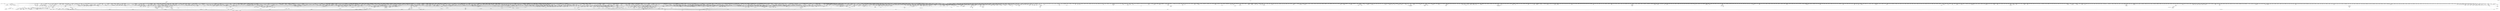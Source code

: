 digraph kerncollapsed {
    "do_raw_spin_lock.constprop.0_6" [color="black"];
    "del_page_from_free_list" [color="black"];
    "find_next_bit_10" [color="black"];
    "io_should_retry_thread" [color="black"];
    "wakeup_kswapd" [color="black"];
    "do_raw_spin_lock_5" [color="black"];
    "zone_page_state_add" [color="black"];
    "flush_dcache_page" [color="black"];
    "pcpu_alloc_area" [color="black"];
    "__kern_my_cpu_offset_27" [color="black"];
    "filemap_check_errors" [color="black"];
    "__percpu_add_case_64_2" [color="black"];
    "__irq_domain_activate_irq" [color="black"];
    "list_splice_tail_init" [color="black"];
    "Indirect call138" [color="black"];
    "__dl_add" [color="black"];
    "blake2s_update" [color="black"];
    "tag_get" [color="black"];
    "__fprop_add_percpu" [color="black"];
    "mas_push_data" [color="black"];
    "__percpu_add_case_32_2" [color="black"];
    "__raw_spin_lock_irq_4" [color="black"];
    "find_next_zero_bit" [color="black"];
    "Indirect call79" [color="black"];
    "_find_next_zero_bit" [color="black"];
    "do_raw_spin_lock.constprop.0_13" [color="black"];
    "mas_wr_walk_descend" [color="black"];
    "exit_oom_victim" [color="black"];
    "spin_lock_irqsave_ssp_contention" [color="black"];
    "__anon_vma_interval_tree_subtree_search" [color="black"];
    "check_and_switch_context" [color="black"];
    "_copy_from_iter" [color="black"];
    "find_unlink_vmap_area" [color="black"];
    "device_match_devt" [color="black"];
    "do_raw_spin_lock_46" [color="black"];
    "_prb_read_valid" [color="black"];
    "Indirect call26" [color="black"];
    "list_del_init" [color="black"];
    "ma_data_end" [color="black"];
    "__raw_spin_lock_irqsave_19" [color="black"];
    "__wake_up_pollfree" [color="black"];
    "__lock_timer" [color="black"];
    "Indirect call58" [color="black"];
    "pm_runtime_autosuspend_expiration" [color="black"];
    "__raw_spin_lock_41" [color="black"];
    "mas_find_setup.constprop.0" [color="black"];
    "mte_set_pivot" [color="black"];
    "__raw_spin_unlock_irq_20" [color="black"];
    "console_trylock" [color="black"];
    "tk_xtime.constprop.0" [color="black"];
    "zone_watermark_fast.constprop.0" [color="black"];
    "skb_checksum" [color="black"];
    "pwq_activate_inactive_work" [color="black"];
    "arm64_kernel_unmapped_at_el0_4" [color="black"];
    "do_raw_spin_lock_44" [color="black"];
    "__percpu_counter_sum" [color="black"];
    "Indirect call39" [color="black"];
    "mutex_spin_on_owner" [color="black"];
    "netlink_overrun" [color="black"];
    "__sk_mem_reclaim" [color="black"];
    "__mod_zone_page_state" [color="black"];
    "get_group_info.isra.0" [color="black"];
    "io_wq_work_match_all" [color="black"];
    "try_grab_page" [color="black"];
    "do_init_timer.constprop.0" [color="black"];
    "kernfs_next_descendant_post" [color="black"];
    "get_mm_exe_file" [color="black"];
    "__raw_spin_lock_irqsave.constprop.0_1" [color="black"];
    "Indirect call82" [color="black"];
    "__raw_spin_unlock_irq_19" [color="black"];
    "Indirect call133" [color="black"];
    "mapping_shrinkable" [color="black"];
    "__raw_spin_lock_irqsave_21" [color="black"];
    "finish_wait" [color="black"];
    "do_raw_spin_lock_99" [color="black"];
    "__kern_my_cpu_offset_74" [color="black"];
    "do_raw_spin_lock_86" [color="black"];
    "xas_start" [color="black"];
    "iov_iter_revert" [color="black"];
    "dequeue_load_avg" [color="black"];
    "queued_write_lock.constprop.0_1" [color="black"];
    "__skb_fill_page_desc" [color="black"];
    "get_next_ino" [color="black"];
    "signal_pending_state_2" [color="black"];
    "hrtimer_cancel" [color="black"];
    "__mutex_init" [color="black"];
    "unreserve_highatomic_pageblock" [color="black"];
    "find_next_bit_11" [color="black"];
    "arch_local_irq_enable_2" [color="black"];
    "group_close_release" [color="black"];
    "__cmpxchg_case_acq_32.constprop.0_10" [color="black"];
    "irq_work_claim" [color="black"];
    "__dl_sub" [color="black"];
    "debug_locks_off" [color="black"];
    "Indirect call80" [color="black"];
    "__irq_domain_deactivate_irq" [color="black"];
    "__find_vmap_area.constprop.0" [color="black"];
    "find_next_bit_8" [color="black"];
    "mas_allocated.isra.0" [color="black"];
    "sk_mem_reclaim" [color="black"];
    "is_cpu_allowed" [color="black"];
    "__sw_hweight64" [color="black"];
    "find_first_bit_6" [color="black"];
    "__kern_my_cpu_offset_35" [color="black"];
    "folio_nr_pages_2" [color="black"];
    "irqd_set.isra.0_1" [color="black"];
    "find_next_zero_bit_1" [color="black"];
    "to_kthread" [color="black"];
    "io_cancel_task_cb" [color="black"];
    "local_bh_enable" [color="black"];
    "__wake_up_sync_key" [color="black"];
    "Indirect call16" [color="black"];
    "init_multi_vma_prep" [color="black"];
    "file_ns_capable" [color="black"];
    "srcu_get_delay.isra.0" [color="black"];
    "clear_siginfo" [color="black"];
    "__raw_read_unlock.constprop.0_6" [color="black"];
    "__kern_my_cpu_offset_50" [color="black"];
    "__xa_clear_mark" [color="black"];
    "folio_order" [color="black"];
    "kernfs_name_hash" [color="black"];
    "internal_add_timer" [color="black"];
    "do_raw_spin_lock_69" [color="black"];
    "__zone_watermark_ok" [color="black"];
    "virt_to_slab" [color="black"];
    "Indirect call155" [color="black"];
    "cpus_share_cache" [color="black"];
    "task_work_cancel_match" [color="black"];
    "Indirect call209" [color="black"];
    "skb_orphan_1" [color="black"];
    "get_random_bytes" [color="black"];
    "__sk_mem_reduce_allocated" [color="black"];
    "vma_iter_config" [color="black"];
    "Indirect call78" [color="black"];
    "wb_dirty_limits" [color="black"];
    "set_cpu_online" [color="black"];
    "vma_interval_tree_iter_next" [color="black"];
    "__srcu_read_unlock" [color="black"];
    "drain_local_pages" [color="black"];
    "freezing_slow_path" [color="black"];
    "compaction_free" [color="black"];
    "tty_ldisc_open" [color="black"];
    "Indirect call141" [color="black"];
    "irq_get_irq_data" [color="black"];
    "kthread_should_stop" [color="black"];
    "find_next_bit.constprop.0_1" [color="black"];
    "arch_irq_work_raise" [color="black"];
    "__kern_my_cpu_offset_28" [color="black"];
    "recalc_sigpending_tsk" [color="black"];
    "strncmp" [color="black"];
    "cpumask_copy_1" [color="black"];
    "call_function_single_prep_ipi" [color="black"];
    "__cmpxchg_case_mb_32.constprop.0" [color="black"];
    "extract_entropy.constprop.0" [color="black"];
    "set_load_weight" [color="black"];
    "group_classify" [color="black"];
    "__wake_up_common_lock" [color="black"];
    "allow_write_access" [color="black"];
    "memcg_charge_kernel_stack.part.0" [color="black"];
    "need_seqretry" [color="black"];
    "io_fill_cqe_aux" [color="black"];
    "mnt_set_mountpoint" [color="black"];
    "radix_tree_tag_get" [color="black"];
    "osq_wait_next" [color="black"];
    "fatal_signal_pending_3" [color="black"];
    "_find_next_and_bit" [color="black"];
    "__cmpxchg_case_acq_32.constprop.0_16" [color="black"];
    "wb_io_lists_depopulated" [color="black"];
    "get_ldops" [color="black"];
    "__futex_queue" [color="black"];
    "smp_call_function_many" [color="black"];
    "put_ldops.constprop.0" [color="black"];
    "__reset_isolation_pfn" [color="black"];
    "cpu_active" [color="black"];
    "arch_timer_evtstrm_available" [color="black"];
    "__raw_spin_unlock_irqrestore" [color="black"];
    "list_del_1" [color="black"];
    "gup_folio_next" [color="black"];
    "__cmpxchg_case_64.isra.0" [color="black"];
    "__kern_my_cpu_offset_36" [color="black"];
    "mm_trace_rss_stat" [color="black"];
    "percpu_counter_add" [color="black"];
    "mutex_trylock" [color="black"];
    "signal_pending_state_1" [color="black"];
    "tick_get_broadcast_mask" [color="black"];
    "Indirect call196" [color="black"];
    "pcpu_block_update_hint_alloc" [color="black"];
    "do_raw_spin_lock" [color="black"];
    "this_cpu_has_cap" [color="black"];
    "page_ref_add_1" [color="black"];
    "synchronize_rcu.part.0" [color="black"];
    "find_first_bit_4" [color="black"];
    "cpuhp_invoke_callback" [color="black"];
    "find_next_bit_6" [color="black"];
    "memblock_search" [color="black"];
    "mas_next_setup.constprop.0" [color="black"];
    "__raw_spin_unlock_irqrestore_37" [color="black"];
    "__kern_my_cpu_offset_83" [color="black"];
    "exit_task_stack_account" [color="black"];
    "__cmpxchg_case_acq_64" [color="black"];
    "lockref_put_return" [color="black"];
    "__raw_spin_lock_3" [color="black"];
    "folio_nr_pages" [color="black"];
    "Indirect call123" [color="black"];
    "Indirect call22" [color="black"];
    "mas_wr_store_setup" [color="black"];
    "flush_tlb_mm_1" [color="black"];
    "fatal_signal_pending_6" [color="black"];
    "collect_posix_cputimers" [color="black"];
    "access_ok_14" [color="black"];
    "kmalloc_slab" [color="black"];
    "__skb_set_length" [color="black"];
    "__cmpxchg_case_acq_32.constprop.0_20" [color="black"];
    "_get_random_bytes" [color="black"];
    "io_file_get_flags" [color="black"];
    "__pm_relax" [color="black"];
    "cpumask_subset" [color="black"];
    "__printk_safe_enter" [color="black"];
    "__rb_change_child.constprop.0" [color="black"];
    "__percpu_add_case_64_1" [color="black"];
    "Indirect call165" [color="black"];
    "__raw_spin_lock_26" [color="black"];
    "__sw_hweight32" [color="black"];
    "pfn_valid_2" [color="black"];
    "radix_tree_lookup" [color="black"];
    "mas_set_parent.constprop.0" [color="black"];
    "vma_last_pgoff" [color="black"];
    "__kern_my_cpu_offset_67" [color="black"];
    "security_inode_init_security_anon" [color="black"];
    "__kern_my_cpu_offset_44" [color="black"];
    "Indirect call84" [color="black"];
    "Indirect call186" [color="black"];
    "__raw_spin_lock_irq_18" [color="black"];
    "percpu_counter_set" [color="black"];
    "find_next_bit.constprop.0_14" [color="black"];
    "Indirect call45" [color="black"];
    "do_raw_spin_lock_6" [color="black"];
    "pte_offset_kernel.isra.0" [color="black"];
    "__kern_my_cpu_offset_26" [color="black"];
    "prepare_to_swait_event" [color="black"];
    "slab_is_available" [color="black"];
    "net_eq_idr" [color="black"];
    "folio_trylock_2" [color="black"];
    "__get_task_comm" [color="black"];
    "Indirect call31" [color="black"];
    "get_task_exe_file" [color="black"];
    "read_seqbegin_or_lock" [color="black"];
    "mas_alloc_req.isra.0" [color="black"];
    "unhash_mnt" [color="black"];
    "ttwu_queue_wakelist" [color="black"];
    "generic_exec_single" [color="black"];
    "fpsimd_thread_switch" [color="black"];
    "set_work_data" [color="black"];
    "flush_dcache_folio" [color="black"];
    "__anon_vma_interval_tree_augment_propagate" [color="black"];
    "pvm_determine_end_from_reverse" [color="black"];
    "__raw_spin_lock_irqsave_6" [color="black"];
    "pm_runtime_deactivate_timer" [color="black"];
    "xa_err" [color="black"];
    "do_raw_spin_lock_3" [color="black"];
    "__d_instantiate" [color="black"];
    "do_raw_spin_lock.constprop.0_14" [color="black"];
    "ktime_get_mono_fast_ns" [color="black"];
    "do_raw_spin_lock_25" [color="black"];
    "io_poll_remove_entry" [color="black"];
    "__mutex_add_waiter" [color="black"];
    "lock_mount_hash" [color="black"];
    "find_next_bit_17" [color="black"];
    "__raw_spin_lock_43" [color="black"];
    "__cmpxchg_case_acq_32.constprop.0_14" [color="black"];
    "tty_audit_fork" [color="black"];
    "Indirect call134" [color="black"];
    "update_sd_lb_stats" [color="black"];
    "__raw_spin_lock_irqsave_17" [color="black"];
    "__raw_spin_lock_14" [color="black"];
    "__kern_my_cpu_offset_70" [color="black"];
    "__raw_spin_unlock_irq_3" [color="black"];
    "__inode_add_lru" [color="black"];
    "tls_preserve_current_state" [color="black"];
    "skb_copy_bits" [color="black"];
    "folio_add_new_anon_rmap" [color="black"];
    "stackinfo_on_stack" [color="black"];
    "fsnotify_connector_sb" [color="black"];
    "csum_partial" [color="black"];
    "__bpf_free_used_maps" [color="black"];
    "mutex_is_locked" [color="black"];
    "set_swapper_pgd" [color="black"];
    "__raw_spin_lock_irq_31" [color="black"];
    "filemap_release_folio" [color="black"];
    "mte_parent_slot" [color="black"];
    "update_cached_migrate" [color="black"];
    "arch_local_irq_save_1" [color="black"];
    "Indirect call154" [color="black"];
    "idr_find" [color="black"];
    "do_raw_spin_lock_42" [color="black"];
    "enqueue_task" [color="black"];
    "rcu_segcblist_first_pend_cb" [color="black"];
    "is_current_pgrp_orphaned" [color="black"];
    "raw_spin_rq_unlock" [color="black"];
    "io_poll_get_ownership" [color="black"];
    "d_walk" [color="black"];
    "io_put_kbuf" [color="black"];
    "find_next_bit_7" [color="black"];
    "Indirect call135" [color="black"];
    "__raw_spin_lock_irqsave_12" [color="black"];
    "radix_tree_load_root" [color="black"];
    "ttwu_do_activate.constprop.0" [color="black"];
    "mas_find" [color="black"];
    "sibling_imbalance.isra.0" [color="black"];
    "should_failslab" [color="black"];
    "__printk_safe_exit" [color="black"];
    "__update_load_avg_se" [color="black"];
    "tick_get_wakeup_device" [color="black"];
    "posixtimer_rearm" [color="black"];
    "capacity_of" [color="black"];
    "down_trylock" [color="black"];
    "memzero_explicit" [color="black"];
    "cpu_timer_dequeue" [color="black"];
    "put_unused_fd" [color="black"];
    "qdisc_run_begin" [color="black"];
    "page_mapping" [color="black"];
    "space_used" [color="black"];
    "io_run_cancel" [color="black"];
    "get_sd_balance_interval" [color="black"];
    "steal_suitable_fallback" [color="black"];
    "mt_find" [color="black"];
    "cpu_do_switch_mm" [color="black"];
    "__page_dup_rmap.constprop.0" [color="black"];
    "__sync_icache_dcache" [color="black"];
    "task_get_vl" [color="black"];
    "system_supports_tlb_range" [color="black"];
    "__kern_my_cpu_offset_18" [color="black"];
    "Indirect call137" [color="black"];
    "xas_not_node" [color="black"];
    "folio_size_2" [color="black"];
    "rcu_segcblist_enqueue" [color="black"];
    "ma_slots" [color="black"];
    "do_raw_spin_lock_36" [color="black"];
    "no_page_table" [color="black"];
    "finish_swait" [color="black"];
    "u64_stats_add_1" [color="black"];
    "Indirect call5" [color="black"];
    "__udelay" [color="black"];
    "__wake_up_bit" [color="black"];
    "do_raw_spin_lock_35" [color="black"];
    "Indirect call168" [color="black"];
    "__cmpxchg_case_mb_64_7" [color="black"];
    "task_clear_jobctl_pending" [color="black"];
    "io_cqring_wake" [color="black"];
    "Indirect call11" [color="black"];
    "sock_inuse_add" [color="black"];
    "efi_reboot" [color="black"];
    "mas_set_alloc_req" [color="black"];
    "req_ref_put_and_test" [color="black"];
    "__rb_rotate_set_parents" [color="black"];
    "__ksize" [color="black"];
    "rb_insert_color_cached" [color="black"];
    "__percpu_add_case_64.constprop.0_3" [color="black"];
    "rcu_is_watching" [color="black"];
    "audit_string_contains_control" [color="black"];
    "Indirect call71" [color="black"];
    "__mnt_want_write" [color="black"];
    "global_dirtyable_memory" [color="black"];
    "tag_clear" [color="black"];
    "__bitmap_set" [color="black"];
    "do_raw_spin_lock_37" [color="black"];
    "do_raw_spin_lock_29" [color="black"];
    "__xchg_case_mb_32.constprop.0" [color="black"];
    "tlb_remove_table_smp_sync" [color="black"];
    "tty_driver_name" [color="black"];
    "fpsimd_flush_task_state" [color="black"];
    "ktime_get" [color="black"];
    "do_raw_spin_lock_57" [color="black"];
    "__raw_write_unlock_irq_5" [color="black"];
    "__raw_spin_unlock_irq.constprop.0_2" [color="black"];
    "__flush_tlb_page_nosync" [color="black"];
    "security_current_getsecid_subj" [color="black"];
    "xas_find" [color="black"];
    "do_raw_spin_lock_41" [color="black"];
    "__raw_spin_lock_irqsave.constprop.0_8" [color="black"];
    "__raw_spin_lock_irq_5" [color="black"];
    "fragmentation_index" [color="black"];
    "Indirect call76" [color="black"];
    "clear_ti_thread_flag_6" [color="black"];
    "io_cancel_cb" [color="black"];
    "no_blink" [color="black"];
    "Indirect call102" [color="black"];
    "skb_zcopy_clear" [color="black"];
    "Indirect call74" [color="black"];
    "mtree_range_walk" [color="black"];
    "page_ref_inc_2" [color="black"];
    "Indirect call92" [color="black"];
    "get_task_mm" [color="black"];
    "memchr" [color="black"];
    "attach_entity_load_avg" [color="black"];
    "replace_mark_chunk" [color="black"];
    "_compound_head_4" [color="black"];
    "call_on_irq_stack" [color="black"];
    "__folio_cancel_dirty" [color="black"];
    "convert_prio" [color="black"];
    "rt_mutex_proxy_unlock" [color="black"];
    "__raw_spin_lock_irq_20" [color="black"];
    "_compound_head_5" [color="black"];
    "local_cpu_stop" [color="black"];
    "set_tlb_ubc_flush_pending" [color="black"];
    "skb_header_pointer_2" [color="black"];
    "d_shrink_add" [color="black"];
    "pcpu_post_unmap_tlb_flush" [color="black"];
    "__kern_my_cpu_offset_134" [color="black"];
    "qdisc_qstats_cpu_qlen_dec" [color="black"];
    "do_raw_spin_lock_73" [color="black"];
    "folio_total_mapcount" [color="black"];
    "__printk_cpu_sync_try_get" [color="black"];
    "pmd_offset.isra.0" [color="black"];
    "release_thread" [color="black"];
    "Indirect call213" [color="black"];
    "__raise_softirq_irqoff" [color="black"];
    "req_set_fail_4" [color="black"];
    "Indirect call100" [color="black"];
    "test_ti_thread_flag_1" [color="black"];
    "Indirect call86" [color="black"];
    "folio_nr_pages_1" [color="black"];
    "__reuseport_detach_sock.isra.0" [color="black"];
    "mmgrab_2" [color="black"];
    "workingset_test_recent" [color="black"];
    "enqueue_pushable_dl_task" [color="black"];
    "get_state_synchronize_rcu" [color="black"];
    "set_page_dirty" [color="black"];
    "Indirect call144" [color="black"];
    "rcu_segcblist_pend_cbs" [color="black"];
    "audit_gid_comparator" [color="black"];
    "rcu_segcblist_inc_len" [color="black"];
    "__isolate_free_page" [color="black"];
    "mas_next" [color="black"];
    "radix_tree_next_chunk" [color="black"];
    "Indirect call88" [color="black"];
    "tlb_flush_mmu_tlbonly" [color="black"];
    "folio_nr_pages_3" [color="black"];
    "__raw_spin_unlock_irq_21" [color="black"];
    "srcu_read_unlock.constprop.0" [color="black"];
    "mas_state_walk" [color="black"];
    "set_ti_thread_flag_5" [color="black"];
    "arch_stack_walk" [color="black"];
    "access_ok_12" [color="black"];
    "disable_irq_nosync" [color="black"];
    "do_raw_spin_lock_12" [color="black"];
    "rcu_is_cpu_rrupt_from_idle" [color="black"];
    "io_match_task_safe" [color="black"];
    "search_cmp_ftr_reg" [color="black"];
    "d_shrink_del" [color="black"];
    "Indirect call83" [color="black"];
    "arch_local_irq_restore_2" [color="black"];
    "__raw_spin_lock_irq_6" [color="black"];
    "mas_walk" [color="black"];
    "system_supports_address_auth_1" [color="black"];
    "device_links_read_unlock" [color="black"];
    "Indirect call182" [color="black"];
    "mas_new_ma_node" [color="black"];
    "kthread_probe_data" [color="black"];
    "__raw_spin_trylock_4" [color="black"];
    "mas_set_height" [color="black"];
    "rcu_segcblist_extract_done_cbs" [color="black"];
    "__raw_spin_unlock_irq_23" [color="black"];
    "set_tsk_need_resched" [color="black"];
    "tcp_get_info_chrono_stats" [color="black"];
    "__raw_spin_unlock_irq_1" [color="black"];
    "__raw_spin_lock_64" [color="black"];
    "Indirect call75" [color="black"];
    "do_raw_spin_lock_45" [color="black"];
    "prb_read_valid" [color="black"];
    "anon_vma_interval_tree_pre_update_vma" [color="black"];
    "__cmpxchg_case_acq_32_3" [color="black"];
    "__cmpxchg_case_acq_32.constprop.0_8" [color="black"];
    "strreplace" [color="black"];
    "__kern_my_cpu_offset_2" [color="black"];
    "dget" [color="black"];
    "hlist_del_init" [color="black"];
    "calc_wheel_index" [color="black"];
    "Indirect call176" [color="black"];
    "rcu_seq_snap" [color="black"];
    "do_raw_spin_lock_47" [color="black"];
    "mas_prev_slot" [color="black"];
    "Indirect call198" [color="black"];
    "__kern_my_cpu_offset_91" [color="black"];
    "compaction_zonelist_suitable" [color="black"];
    "arch_smp_send_reschedule" [color="black"];
    "__xchg_case_acq_64.isra.0" [color="black"];
    "__kern_my_cpu_offset_17" [color="black"];
    "irq_domain_activate_irq" [color="black"];
    "csum_block_add_ext" [color="black"];
    "io_poll_remove_entries" [color="black"];
    "__percpu_add_case_32_15" [color="black"];
    "__rb_erase_color" [color="black"];
    "timerqueue_iterate_next" [color="black"];
    "__set_fixmap" [color="black"];
    "post_ttbr_update_workaround" [color="black"];
    "dev_pm_disable_wake_irq_check" [color="black"];
    "find_submount" [color="black"];
    "rcu_advance_cbs" [color="black"];
    "vma_interval_tree_subtree_search" [color="black"];
    "skb_headers_offset_update" [color="black"];
    "is_vmalloc_addr" [color="black"];
    "test_ti_thread_flag_21" [color="black"];
    "flush_tlb_mm" [color="black"];
    "folio_trylock_1" [color="black"];
    "list_del_4" [color="black"];
    "raw_spin_rq_lock_1" [color="black"];
    "__cmpxchg_case_mb_64_2" [color="black"];
    "do_raw_spin_lock_32" [color="black"];
    "do_raw_spin_lock_24" [color="black"];
    "fpsimd_save" [color="black"];
    "Indirect call184" [color="black"];
    "__raw_spin_lock_irq_12" [color="black"];
    "pm_qos_read_value" [color="black"];
    "Indirect call55" [color="black"];
    "__fprop_add_percpu_max" [color="black"];
    "find_next_and_bit.constprop.0" [color="black"];
    "__raw_spin_lock_22" [color="black"];
    "int_sqrt" [color="black"];
    "__fsnotify_recalc_mask" [color="black"];
    "copy_highpage" [color="black"];
    "Indirect call143" [color="black"];
    "inode_add_lru" [color="black"];
    "__bitmap_equal" [color="black"];
    "count_vm_event" [color="black"];
    "Indirect call159" [color="black"];
    "ihold" [color="black"];
    "wp_page_reuse" [color="black"];
    "account_pipe_buffers" [color="black"];
    "kill_device" [color="black"];
    "__cmpxchg_case_acq_32.constprop.0" [color="black"];
    "update_dl_migration" [color="black"];
    "Indirect call130" [color="black"];
    "folio_trylock_flag" [color="black"];
    "arch_send_call_function_single_ipi" [color="black"];
    "fatal_signal_pending_1" [color="black"];
    "__wb_calc_thresh" [color="black"];
    "do_raw_spin_lock_56" [color="black"];
    "Indirect call40" [color="black"];
    "__kern_my_cpu_offset_22" [color="black"];
    "list_del_init_5" [color="black"];
    "Indirect call167" [color="black"];
    "Indirect call8" [color="black"];
    "Indirect call113" [color="black"];
    "drain_pages_zone" [color="black"];
    "thread_group_cputime" [color="black"];
    "sched_ttwu_pending" [color="black"];
    "io_wq_worker_running" [color="black"];
    "test_ti_thread_flag_6" [color="black"];
    "__raw_spin_lock_irq_32" [color="black"];
    "__irq_disable" [color="black"];
    "__percpu_add_case_32_13" [color="black"];
    "aio_nr_sub" [color="black"];
    "get_cred_1" [color="black"];
    "sock_rfree" [color="black"];
    "__hlist_del" [color="black"];
    "__kern_my_cpu_offset_77" [color="black"];
    "Indirect call46" [color="black"];
    "__cmpxchg_case_acq_32.constprop.0_13" [color="black"];
    "Indirect call47" [color="black"];
    "timer_base.isra.0" [color="black"];
    "set_ptes.isra.0" [color="black"];
    "data_check_size" [color="black"];
    "find_vmap_area" [color="black"];
    "__raw_spin_unlock_irqrestore_12" [color="black"];
    "wake_up_klogd" [color="black"];
    "Indirect call35" [color="black"];
    "__cmpxchg_case_mb_64_1" [color="black"];
    "__pi_strlen" [color="black"];
    "do_raw_spin_lock_85" [color="black"];
    "notifier_call_chain" [color="black"];
    "update_newidle_cost" [color="black"];
    "desc_read_finalized_seq" [color="black"];
    "rt_mutex_futex_trylock" [color="black"];
    "__raw_spin_lock_62" [color="black"];
    "__raw_spin_lock.constprop.0_1" [color="black"];
    "allow_direct_reclaim" [color="black"];
    "__count_vm_events_3" [color="black"];
    "do_raw_spin_lock_38" [color="black"];
    "io_cancel_req_match" [color="black"];
    "__raw_read_unlock.constprop.0_2" [color="black"];
    "cpumask_intersects.constprop.0_1" [color="black"];
    "__cmpxchg_case_acq_32.constprop.0_15" [color="black"];
    "__kern_my_cpu_offset_80" [color="black"];
    "auditsc_get_stamp" [color="black"];
    "tty_update_time" [color="black"];
    "raw_spin_rq_unlock_irqrestore" [color="black"];
    "lru_deactivate_file_fn" [color="black"];
    "__set_close_on_exec.isra.0" [color="black"];
    "add_wait_queue_exclusive" [color="black"];
    "Indirect call33" [color="black"];
    "Indirect call156" [color="black"];
    "pud_set_huge" [color="black"];
    "IS_ERR_OR_NULL_3" [color="black"];
    "Indirect call119" [color="black"];
    "rcu_inkernel_boot_has_ended" [color="black"];
    "__tlb_reset_range" [color="black"];
    "rb_erase" [color="black"];
    "skb_has_frag_list" [color="black"];
    "__set_task_special" [color="black"];
    "do_raw_spin_lock.constprop.0_10" [color="black"];
    "__cmpxchg_case_mb_32_3" [color="black"];
    "signal_pending_state" [color="black"];
    "hlist_bl_lock" [color="black"];
    "Indirect call105" [color="black"];
    "__percpu_add_case_32_20" [color="black"];
    "__acct_reclaim_writeback" [color="black"];
    "Indirect call99" [color="black"];
    "fsnotify_data_inode" [color="black"];
    "ksize" [color="black"];
    "cpumask_first_and" [color="black"];
    "do_raw_spin_lock_31" [color="black"];
    "io_schedule_prepare" [color="black"];
    "page_ref_dec_and_test_1" [color="black"];
    "do_raw_spin_lock_88" [color="black"];
    "maybe_mkwrite.isra.0" [color="black"];
    "Indirect call9" [color="black"];
    "__kern_my_cpu_offset_38" [color="black"];
    "dev_to_swnode" [color="black"];
    "__wake_up_locked_key" [color="black"];
    "vma_interval_tree_insert" [color="black"];
    "rcu_seq_start_1" [color="black"];
    "__irq_put_desc_unlock" [color="black"];
    "__kern_my_cpu_offset_6" [color="black"];
    "Indirect call173" [color="black"];
    "__percpu_add_case_32_8" [color="black"];
    "strnlen" [color="black"];
    "__raw_spin_lock_42" [color="black"];
    "kernfs_release_file.part.0.isra.0" [color="black"];
    "list_splice" [color="black"];
    "set_current_blocked" [color="black"];
    "__balance_callbacks" [color="black"];
    "check_cb_ovld_locked" [color="black"];
    "percpu_ref_get_many" [color="black"];
    "task_active_pid_ns" [color="black"];
    "folio_try_get_rcu" [color="black"];
    "__msecs_to_jiffies" [color="black"];
    "cpu_timer_task_rcu" [color="black"];
    "jiffies_to_msecs" [color="black"];
    "cpudl_heapify_up" [color="black"];
    "skb_tailroom" [color="black"];
    "__raw_spin_lock_irq_3" [color="black"];
    "mod_timer" [color="black"];
    "do_raw_spin_lock_97" [color="black"];
    "dl_bw_of" [color="black"];
    "mas_parent_type" [color="black"];
    "Indirect call85" [color="black"];
    "Indirect call183" [color="black"];
    "xas_pause" [color="black"];
    "pcpu_update_empty_pages" [color="black"];
    "security_capable" [color="black"];
    "__gfp_pfmemalloc_flags" [color="black"];
    "detach_if_pending" [color="black"];
    "Indirect call199" [color="black"];
    "xas_result" [color="black"];
    "__raw_spin_lock_irqsave_44" [color="black"];
    "cpu_switch_to" [color="black"];
    "Indirect call171" [color="black"];
    "pagefault_enable" [color="black"];
    "__raw_spin_unlock_irq_37" [color="black"];
    "cpumask_weight" [color="black"];
    "lock_mnt_tree" [color="black"];
    "__raw_spin_unlock_irqrestore_11" [color="black"];
    "propagation_next" [color="black"];
    "Indirect call6" [color="black"];
    "copy_from_kernel_nofault_allowed" [color="black"];
    "mas_ascend" [color="black"];
    "propagate_mount_unlock" [color="black"];
    "_find_first_zero_bit" [color="black"];
    "__kmem_obj_info" [color="black"];
    "load_unaligned_zeropad_1" [color="black"];
    "rb_next" [color="black"];
    "fast_dput" [color="black"];
    "pageblock_pfn_to_page" [color="black"];
    "io_wq_hash_work" [color="black"];
    "__raw_spin_lock_irqsave_18" [color="black"];
    "mas_rewalk_if_dead" [color="black"];
    "Indirect call197" [color="black"];
    "__raw_spin_lock_irqsave_7" [color="black"];
    "__raw_spin_unlock_irqrestore_33" [color="black"];
    "find_vma" [color="black"];
    "folio_invalidate" [color="black"];
    "tlb_flush_mmu_tlbonly_1" [color="black"];
    "hrtimer_active" [color="black"];
    "futex_top_waiter" [color="black"];
    "io_run_local_work_continue" [color="black"];
    "vma_fs_can_writeback" [color="black"];
    "hrtimer_start_expires" [color="black"];
    "prepend_char" [color="black"];
    "invalid_folio_referenced_vma" [color="black"];
    "__bitmap_subset" [color="black"];
    "Indirect call180" [color="black"];
    "Indirect call150" [color="black"];
    "timer_delete_hook" [color="black"];
    "mnt_get_count" [color="black"];
    "__attach_mnt" [color="black"];
    "kmem_valid_obj" [color="black"];
    "__wb_writeout_add" [color="black"];
    "__raw_spin_lock_irqsave_42" [color="black"];
    "lockref_mark_dead" [color="black"];
    "do_raw_spin_lock_28" [color="black"];
    "mas_wr_end_piv" [color="black"];
    "try_release_thread_stack_to_cache" [color="black"];
    "update_misfit_status" [color="black"];
    "deny_write_access.isra.0" [color="black"];
    "inactive_is_low.constprop.0" [color="black"];
    "Indirect call25" [color="black"];
    "__add_wait_queue" [color="black"];
    "__raw_spin_unlock_irq_7" [color="black"];
    "__raw_spin_unlock_irq_11" [color="black"];
    "__cmpxchg_case_acq_32.constprop.0_5" [color="black"];
    "process_shares_mm" [color="black"];
    "__raw_spin_lock_28" [color="black"];
    "Indirect call147" [color="black"];
    "csum_partial_ext" [color="black"];
    "__raw_spin_lock_bh.constprop.0_5" [color="black"];
    "arch_send_call_function_ipi_mask" [color="black"];
    "decay_load" [color="black"];
    "panic_smp_self_stop" [color="black"];
    "inode_maybe_inc_iversion" [color="black"];
    "compaction_defer_reset" [color="black"];
    "__mnt_want_write_file" [color="black"];
    "io_wq_get_acct" [color="black"];
    "__raw_spin_lock_16" [color="black"];
    "kernfs_get" [color="black"];
    "rcu_cblist_dequeue" [color="black"];
    "pm_runtime_get_noresume" [color="black"];
    "nsec_to_clock_t" [color="black"];
    "find_next_bit.constprop.0_11" [color="black"];
    "__kern_my_cpu_offset_133" [color="black"];
    "xas_update.isra.0" [color="black"];
    "put_filesystem" [color="black"];
    "Indirect call93" [color="black"];
    "folio_trylock_4" [color="black"];
    "pmd_install" [color="black"];
    "do_raw_spin_lock_93" [color="black"];
    "do_raw_spin_lock_72" [color="black"];
    "prep_new_page" [color="black"];
    "cpu_util_cfs" [color="black"];
    "vmalloc_to_page" [color="black"];
    "do_raw_spin_lock_8" [color="black"];
    "__raw_spin_unlock_irqrestore_9" [color="black"];
    "clear_ti_thread_flag_5" [color="black"];
    "__free_one_page" [color="black"];
    "memset" [color="black"];
    "post_init_entity_util_avg" [color="black"];
    "__raw_read_lock.constprop.0_5" [color="black"];
    "__cmpxchg_case_acq_32.constprop.0_21" [color="black"];
    "simple_xattr_space" [color="black"];
    "arch_local_irq_save_4" [color="black"];
    "get_state_synchronize_rcu_full" [color="black"];
    "irq_to_desc" [color="black"];
    "test_and_set_ti_thread_flag_1" [color="black"];
    "io_poll_add_hash" [color="black"];
    "page_ref_inc_4" [color="black"];
    "__raw_spin_lock_irqsave_32" [color="black"];
    "__cmpwait_case_32" [color="black"];
    "deactivate_task" [color="black"];
    "__raw_spin_lock_30" [color="black"];
    "list_del_init_7" [color="black"];
    "__raw_spin_lock_irqsave_1" [color="black"];
    "get_file_1" [color="black"];
    "kthread_is_per_cpu" [color="black"];
    "__raw_spin_lock_irq_26" [color="black"];
    "test_ti_thread_flag_10" [color="black"];
    "__raw_spin_lock_irqsave.constprop.0_3" [color="black"];
    "cpumask_next_and" [color="black"];
    "sve_state_size" [color="black"];
    "hrtimer_force_reprogram.constprop.0" [color="black"];
    "__list_del_entry_1" [color="black"];
    "sub_rq_bw.isra.0" [color="black"];
    "path_get" [color="black"];
    "__mnt_drop_write" [color="black"];
    "first_online_pgdat" [color="black"];
    "chacha_block_generic" [color="black"];
    "update_load_avg" [color="black"];
    "_atomic_dec_and_lock" [color="black"];
    "Indirect call175" [color="black"];
    "sock_flag_3" [color="black"];
    "rcu_seq_set_state" [color="black"];
    "queued_read_lock.constprop.0" [color="black"];
    "__raw_spin_lock_irqsave_23" [color="black"];
    "do_raw_spin_lock_9" [color="black"];
    "do_raw_spin_lock_15" [color="black"];
    "prb_reserve_in_last" [color="black"];
    "__peernet2id" [color="black"];
    "__raw_spin_lock_irqsave_50" [color="black"];
    "arch_get_random_longs" [color="black"];
    "dev_nit_active" [color="black"];
    "desc_make_final" [color="black"];
    "Indirect call139" [color="black"];
    "wake_up_bit" [color="black"];
    "anon_vma_interval_tree_iter_first" [color="black"];
    "copy_page" [color="black"];
    "xas_find_marked" [color="black"];
    "arm64_kernel_unmapped_at_el0_2" [color="black"];
    "security_release_secctx" [color="black"];
    "count_vm_events_1" [color="black"];
    "tlb_flush_1" [color="black"];
    "Indirect call29" [color="black"];
    "do_raw_spin_lock_17" [color="black"];
    "printk_parse_prefix" [color="black"];
    "task_fits_cpu" [color="black"];
    "sched_clock_cpu" [color="black"];
    "fsnotify_first_mark" [color="black"];
    "sched_cgroup_fork" [color="black"];
    "wakeup_source_deactivate" [color="black"];
    "irq_set_thread_affinity" [color="black"];
    "do_raw_spin_lock_60" [color="black"];
    "Indirect call169" [color="black"];
    "find_next_bit.constprop.0_6" [color="black"];
    "wants_signal" [color="black"];
    "cpumask_any_distribute" [color="black"];
    "____do_softirq" [color="black"];
    "timerqueue_del" [color="black"];
    "need_mlock_drain" [color="black"];
    "pud_clear_huge" [color="black"];
    "find_first_bit_1" [color="black"];
    "Indirect call52" [color="black"];
    "zone_watermark_ok_safe" [color="black"];
    "Indirect call53" [color="black"];
    "__mnt_is_readonly" [color="black"];
    "update_curr" [color="black"];
    "__raw_spin_lock_irq.constprop.0_1" [color="black"];
    "Indirect call179" [color="black"];
    "__raw_spin_unlock_irqrestore_8" [color="black"];
    "tlb_gather_mmu_fullmm" [color="black"];
    "auditd_test_task" [color="black"];
    "update_dl_rq_load_avg" [color="black"];
    "__percpu_add_case_64_7" [color="black"];
    "cd_forget" [color="black"];
    "cpumask_and.isra.0_3" [color="black"];
    "u64_stats_inc" [color="black"];
    "set_ptes.constprop.0.isra.0" [color="black"];
    "calc_delta_fair" [color="black"];
    "__cmpxchg_case_mb_32_8" [color="black"];
    "__wb_update_bandwidth.constprop.0" [color="black"];
    "Indirect call89" [color="black"];
    "mas_put_in_tree" [color="black"];
    "__futex_unqueue" [color="black"];
    "do_raw_spin_lock_13" [color="black"];
    "list_del_init_8" [color="black"];
    "__pageblock_pfn_to_page" [color="black"];
    "__wake_q_add" [color="black"];
    "test_ti_thread_flag_4" [color="black"];
    "do_raw_spin_lock_7" [color="black"];
    "xa_mk_value" [color="black"];
    "Indirect call90" [color="black"];
    "arch_local_irq_restore_3" [color="black"];
    "set_next_entity" [color="black"];
    "xas_clear_mark" [color="black"];
    "signal_pending" [color="black"];
    "xa_is_node" [color="black"];
    "find_next_bit.constprop.0_21" [color="black"];
    "folio_lruvec_relock_irq.constprop.0" [color="black"];
    "folio_account_cleaned" [color="black"];
    "__flush_tlb_kernel_pgtable" [color="black"];
    "do_raw_spin_lock_33" [color="black"];
    "__raw_write_unlock_irq_4" [color="black"];
    "__kern_my_cpu_offset_55" [color="black"];
    "need_active_balance" [color="black"];
    "kobj_ns_ops" [color="black"];
    "task_set_jobctl_pending" [color="black"];
    "Indirect call117" [color="black"];
    "__raw_spin_lock_irqsave_3" [color="black"];
    "__raw_spin_lock_18" [color="black"];
    "prepare_alloc_pages.constprop.0" [color="black"];
    "other_cpu_in_panic" [color="black"];
    "xas_set_order.part.0" [color="black"];
    "hrtimer_start_range_ns" [color="black"];
    "get_pfnblock_flags_mask" [color="black"];
    "io_wq_work_match_item" [color="black"];
    "Indirect call177" [color="black"];
    "__raw_spin_unlock_irq_6" [color="black"];
    "folio_mapping" [color="black"];
    "mod_node_state" [color="black"];
    "Indirect call21" [color="black"];
    "clear_ti_thread_flag_3" [color="black"];
    "posix_cputimers_group_init" [color="black"];
    "Indirect call142" [color="black"];
    "Indirect call172" [color="black"];
    "redirty_tail_locked" [color="black"];
    "rt_mutex_setprio" [color="black"];
    "__kern_my_cpu_offset_14" [color="black"];
    "cpumask_any_and_distribute" [color="black"];
    "__raw_spin_unlock_irqrestore_17" [color="black"];
    "netlink_has_listeners" [color="black"];
    "folio_wake_bit" [color="black"];
    "__bitmap_intersects" [color="black"];
    "mas_store_prealloc.part.0" [color="black"];
    "__cmpxchg_case_acq_32.constprop.0_6" [color="black"];
    "__percpu_add_case_64.constprop.0" [color="black"];
    "sock_flag.constprop.0" [color="black"];
    "new_context" [color="black"];
    "mte_clear_page_tags" [color="black"];
    "Indirect call193" [color="black"];
    "__raw_spin_unlock_irqrestore_10" [color="black"];
    "check_preempt_curr" [color="black"];
    "__raw_spin_lock_irq_19" [color="black"];
    "__xchg_case_mb_64.constprop.0_3" [color="black"];
    "__raw_spin_unlock_irq_25" [color="black"];
    "proto_memory_pcpu_drain" [color="black"];
    "Indirect call72" [color="black"];
    "Indirect call94" [color="black"];
    "set_kpti_asid_bits" [color="black"];
    "do_raw_spin_lock_34" [color="black"];
    "Indirect call32" [color="black"];
    "pgdat_balanced" [color="black"];
    "dl_task_is_earliest_deadline" [color="black"];
    "__raw_spin_unlock_irqrestore.constprop.0_1" [color="black"];
    "cpumask_empty_3" [color="black"];
    "enqueue_timer" [color="black"];
    "list_del_3" [color="black"];
    "mte_copy_page_tags" [color="black"];
    "workingset_activation" [color="black"];
    "task_sigpending_2" [color="black"];
    "__dl_update" [color="black"];
    "strcspn" [color="black"];
    "Indirect call59" [color="black"];
    "dec_mm_counter" [color="black"];
    "find_buddy_page_pfn" [color="black"];
    "vm_stat_account" [color="black"];
    "lru_add_fn" [color="black"];
    "timer_wait_running" [color="black"];
    "Indirect call187" [color="black"];
    "slab_want_init_on_alloc" [color="black"];
    "double_rq_lock" [color="black"];
    "__cmpxchg_case_acq_32.constprop.0_7" [color="black"];
    "__kern_my_cpu_offset_71" [color="black"];
    "__cmpxchg_case_mb_32_2" [color="black"];
    "d_hash" [color="black"];
    "rcu_jiffies_till_stall_check" [color="black"];
    "siginfo_layout" [color="black"];
    "init_timer_key" [color="black"];
    "__raw_spin_trylock_3" [color="black"];
    "sock_flag_1" [color="black"];
    "Indirect call140" [color="black"];
    "__cmpxchg_case_acq_32" [color="black"];
    "eth_type_vlan" [color="black"];
    "tsk_fork_get_node" [color="black"];
    "lockref_put_or_lock" [color="black"];
    "__raw_spin_lock_irq_23" [color="black"];
    "Indirect call4" [color="black"];
    "exit_rcu" [color="black"];
    "__siphash_unaligned" [color="black"];
    "Indirect call115" [color="black"];
    "find_task_by_pid_ns" [color="black"];
    "u64_stats_add_2" [color="black"];
    "folio_not_mapped" [color="black"];
    "skb_tailroom_2" [color="black"];
    "zone_page_state_snapshot.constprop.0" [color="black"];
    "__anon_vma_interval_tree_augment_rotate" [color="black"];
    "Indirect call152" [color="black"];
    "io_timeout_extract" [color="black"];
    "__percpu_down_write_trylock" [color="black"];
    "access_ok_2" [color="black"];
    "_task_util_est" [color="black"];
    "io_wq_cancel_pending_work" [color="black"];
    "__raw_spin_unlock_irq_18" [color="black"];
    "queued_write_lock_slowpath" [color="black"];
    "Indirect call7" [color="black"];
    "purge_fragmented_block" [color="black"];
    "vma_address" [color="black"];
    "sub_running_bw.isra.0" [color="black"];
    "Indirect call202" [color="black"];
    "__raw_spin_unlock_irq_5" [color="black"];
    "Indirect call191" [color="black"];
    "rt_mutex_slowtrylock" [color="black"];
    "vm_commit_limit" [color="black"];
    "__bitmap_clear" [color="black"];
    "mab_set_b_end" [color="black"];
    "io_prep_async_link" [color="black"];
    "signalfd_cleanup" [color="black"];
    "security_audit_rule_free" [color="black"];
    "_find_next_bit" [color="black"];
    "__list_del_entry_2" [color="black"];
    "add_mm_rss_vec" [color="black"];
    "prep_compound_page" [color="black"];
    "Indirect call50" [color="black"];
    "security_task_getsecid_obj" [color="black"];
    "mnt_dec_writers" [color="black"];
    "check_vma_flags" [color="black"];
    "__cmpxchg_case_acq_32.constprop.0_18" [color="black"];
    "lock_hrtimer_base" [color="black"];
    "find_next_bit.constprop.0_8" [color="black"];
    "pcpu_free_area.isra.0" [color="black"];
    "group_balance_cpu" [color="black"];
    "Indirect call201" [color="black"];
    "__percpu_add_case_64_3" [color="black"];
    "__raw_spin_lock_irqsave_39" [color="black"];
    "do_raw_spin_lock_11" [color="black"];
    "check_stable_address_space" [color="black"];
    "sb_clear_inode_writeback" [color="black"];
    "lockref_get" [color="black"];
    "drain_pages" [color="black"];
    "xa_find" [color="black"];
    "mas_adopt_children.isra.0" [color="black"];
    "klist_node_attached" [color="black"];
    "pid_nr_ns" [color="black"];
    "qdisc_qstats_cpu_qlen_inc" [color="black"];
    "pmd_set_huge" [color="black"];
    "skip_atoi" [color="black"];
    "Indirect call64" [color="black"];
    "zone_reclaimable_pages" [color="black"];
    "prb_first_valid_seq" [color="black"];
    "Indirect call208" [color="black"];
    "count_vm_events_2" [color="black"];
    "find_next_bit.constprop.0_7" [color="black"];
    "Indirect call178" [color="black"];
    "____core____" [color="kernel"];
    "queued_spin_lock_slowpath" [color="black"];
    "__wake_up" [color="black"];
    "Indirect call49" [color="black"];
    "__down_trylock_console_sem.constprop.0" [color="black"];
    "mas_safe_min" [color="black"];
    "find_vma_prev" [color="black"];
    "__list_del_entry" [color="black"];
    "__raw_spin_trylock_1" [color="black"];
    "set_task_cpu" [color="black"];
    "Indirect call205" [color="black"];
    "Indirect call61" [color="black"];
    "audit_mark_compare" [color="black"];
    "__pi_strcmp" [color="black"];
    "__raw_spin_lock_irq_17" [color="black"];
    "vma_is_secretmem" [color="black"];
    "Indirect call63" [color="black"];
    "memblock_is_map_memory" [color="black"];
    "__fswab32_10" [color="black"];
    "queued_read_unlock.constprop.0_2" [color="black"];
    "vma_interval_tree_iter_first" [color="black"];
    "Indirect call19" [color="black"];
    "__kern_my_cpu_offset_79" [color="black"];
    "node_tag_clear" [color="black"];
    "folio_evictable_1" [color="black"];
    "Indirect call127" [color="black"];
    "smp_call_function" [color="black"];
    "fasync_insert_entry" [color="black"];
    "set_ti_thread_flag_4" [color="black"];
    "is_valid_gup_args" [color="black"];
    "__raw_spin_unlock_irq_4" [color="black"];
    "Indirect call204" [color="black"];
    "rt_mutex_init_proxy_locked" [color="black"];
    "copyin" [color="black"];
    "io_poll_find.constprop.0" [color="black"];
    "__raw_spin_unlock_irq_17" [color="black"];
    "can_set_direct_map" [color="black"];
    "cpumask_and.isra.0_1" [color="black"];
    "__raw_spin_unlock_irqrestore_14" [color="black"];
    "__bitmap_weight" [color="black"];
    "extfrag_for_order" [color="black"];
    "fd_install" [color="black"];
    "__dl_clear_params" [color="black"];
    "Indirect call185" [color="black"];
    "do_raw_spin_lock_65" [color="black"];
    "___d_drop" [color="black"];
    "Indirect call145" [color="black"];
    "workingset_refault" [color="black"];
    "mutex_can_spin_on_owner" [color="black"];
    "put_dec_full8" [color="black"];
    "irq_disable" [color="black"];
    "__arm64_sys_rt_sigsuspend" [color="black"];
    "__cmpxchg_case_mb_32_6" [color="black"];
    "rcu_segcblist_add_len" [color="black"];
    "bsearch" [color="black"];
    "__task_pid_nr_ns" [color="black"];
    "next_zone" [color="black"];
    "cleanup_timerqueue" [color="black"];
    "update_rt_rq_load_avg" [color="black"];
    "sane_fdtable_size" [color="black"];
    "resched_curr" [color="black"];
    "security_task_kill" [color="black"];
    "do_raw_spin_lock_30" [color="black"];
    "__ipi_send_mask" [color="black"];
    "__raw_spin_unlock_irq" [color="black"];
    "pfn_swap_entry_to_page" [color="black"];
    "clear_nonspinnable" [color="black"];
    "__io_put_kbuf" [color="black"];
    "__raw_read_unlock.constprop.0" [color="black"];
    "Indirect call107" [color="black"];
    "Indirect call42" [color="black"];
    "__raw_spin_lock_irq_11" [color="black"];
    "mas_split_final_node.isra.0" [color="black"];
    "__mod_timer" [color="black"];
    "Indirect call97" [color="black"];
    "do_raw_spin_lock.constprop.0_3" [color="black"];
    "sched_clock_noinstr" [color="black"];
    "has_managed_dma" [color="black"];
    "free_unref_page_commit" [color="black"];
    "skb_cloned" [color="black"];
    "split_map_pages" [color="black"];
    "__printk_cpu_sync_wait" [color="black"];
    "tlb_gather_mmu" [color="black"];
    "Indirect call24" [color="black"];
    "find_next_bit_18" [color="black"];
    "dl_set_overload.part.0" [color="black"];
    "rseq_migrate" [color="black"];
    "mast_ascend" [color="black"];
    "__flow_hash_from_keys" [color="black"];
    "security_secid_to_secctx" [color="black"];
    "node_page_state_add" [color="black"];
    "pvm_find_va_enclose_addr" [color="black"];
    "pmd_clear_huge" [color="black"];
    "Indirect call116" [color="black"];
    "print_tainted" [color="black"];
    "defer_console_output" [color="black"];
    "pcpu_chunk_refresh_hint" [color="black"];
    "Indirect call66" [color="black"];
    "__raw_spin_lock_52" [color="black"];
    "page_vma_mapped_walk_done" [color="black"];
    "__try_to_del_timer_sync" [color="black"];
    "futex_get_value_locked" [color="black"];
    "futex_cmpxchg_value_locked" [color="black"];
    "attach_pid" [color="black"];
    "Indirect call132" [color="black"];
    "rcu_exp_jiffies_till_stall_check" [color="black"];
    "irq_work_single" [color="black"];
    "do_raw_spin_lock_18" [color="black"];
    "list_move_tail" [color="black"];
    "pick_next_task_idle" [color="black"];
    "ptep_set_access_flags" [color="black"];
    "audit_comparator" [color="black"];
    "rcu_gp_is_expedited" [color="black"];
    "__kern_my_cpu_offset_19" [color="black"];
    "__irq_get_desc_lock" [color="black"];
    "test_taint" [color="black"];
    "reusable_anon_vma" [color="black"];
    "xas_error.isra.0" [color="black"];
    "__raw_spin_lock_irqsave_25" [color="black"];
    "blake2s.constprop.0" [color="black"];
    "__kern_my_cpu_offset_37" [color="black"];
    "__raw_spin_lock_irqsave_52" [color="black"];
    "rcu_segcblist_ready_cbs" [color="black"];
    "wake_all_kswapds" [color="black"];
    "Indirect call103" [color="black"];
    "Indirect call44" [color="black"];
    "__reuseport_detach_closed_sock" [color="black"];
    "__finalize_skb_around" [color="black"];
    "arch_get_random_seed_longs" [color="black"];
    "xas_next_entry.constprop.0" [color="black"];
    "dput_to_list" [color="black"];
    "Indirect call106" [color="black"];
    "clear_ti_thread_flag_8" [color="black"];
    "skb_frag_ref" [color="black"];
    "__raw_spin_lock_46" [color="black"];
    "Indirect call210" [color="black"];
    "lazy_max_pages" [color="black"];
    "lru_note_cost_refault" [color="black"];
    "min_deadline_cb_propagate" [color="black"];
    "folio_isolate_lru" [color="black"];
    "cpu_mitigations_off" [color="black"];
    "__init_swait_queue_head" [color="black"];
    "pagefault_disable" [color="black"];
    "task_sigpending_1" [color="black"];
    "rcu_gpnum_ovf" [color="black"];
    "do_raw_spin_lock_2" [color="black"];
    "d_find_alias" [color="black"];
    "Indirect call37" [color="black"];
    "rcu_segcblist_accelerate" [color="black"];
    "Indirect call91" [color="black"];
    "do_raw_spin_lock_80" [color="black"];
    "chacha_permute" [color="black"];
    "xas_set_mark" [color="black"];
    "console_srcu_read_unlock" [color="black"];
    "__raw_spin_lock_irq_21" [color="black"];
    "__kern_my_cpu_offset_15" [color="black"];
    "__kern_my_cpu_offset_54" [color="black"];
    "Indirect call56" [color="black"];
    "arch_local_irq_save_8" [color="black"];
    "rb_prev" [color="black"];
    "__mnt_drop_write_file" [color="black"];
    "tty_ldisc_close" [color="black"];
    "futex_q_unlock" [color="black"];
    "__raw_spin_unlock_irq_43" [color="black"];
    "__remove_shared_vm_struct.constprop.0" [color="black"];
    "task_rq_lock" [color="black"];
    "desc_make_reusable" [color="black"];
    "double_unlock_balance" [color="black"];
    "mm_counter_file" [color="black"];
    "arm64_kernel_unmapped_at_el0_3" [color="black"];
    "do_raw_spin_lock.constprop.0_7" [color="black"];
    "mas_next_slot" [color="black"];
    "skb_queue_tail" [color="black"];
    "__raw_spin_lock_irqsave_51" [color="black"];
    "change_page_range" [color="black"];
    "can_migrate_task" [color="black"];
    "Indirect call120" [color="black"];
    "free_vmap_area_rb_augment_cb_propagate" [color="black"];
    "_compound_head_3" [color="black"];
    "is_subdir" [color="black"];
    "__raw_spin_lock_irqsave_5" [color="black"];
    "__kern_my_cpu_offset_56" [color="black"];
    "__percpu_add_case_32_21" [color="black"];
    "_compound_head_13" [color="black"];
    "Indirect call73" [color="black"];
    "signal_pending_11" [color="black"];
    "__kern_my_cpu_offset_51" [color="black"];
    "put_dec_trunc8" [color="black"];
    "access_ok_16" [color="black"];
    "__raw_spin_unlock_irq.constprop.0_1" [color="black"];
    "mapping_allow_writable" [color="black"];
    "lock_timer_base" [color="black"];
    "find_lock_later_rq" [color="black"];
    "do_raw_spin_lock_87" [color="black"];
    "Indirect call18" [color="black"];
    "mapping_shrinkable_2" [color="black"];
    "do_raw_spin_lock_50" [color="black"];
    "smp_call_function_many_cond" [color="black"];
    "folio_mapped" [color="black"];
    "update_rq_clock" [color="black"];
    "Indirect call166" [color="black"];
    "tag_clear_highpage" [color="black"];
    "flush_tlb_kernel_range" [color="black"];
    "Indirect call126" [color="black"];
    "do_raw_spin_lock_66" [color="black"];
    "timer_delete_sync" [color="black"];
    "copy_to_user_page" [color="black"];
    "cpudl_find" [color="black"];
    "update_sctlr_el1" [color="black"];
    "set_pfnblock_flags_mask" [color="black"];
    "peernet2id" [color="black"];
    "__raw_spin_lock_irq_1" [color="black"];
    "fsnotify_grab_connector" [color="black"];
    "mab_mas_cp" [color="black"];
    "__rt_mutex_slowtrylock" [color="black"];
    "wb_io_lists_populated" [color="black"];
    "percpu_ref_put_many" [color="black"];
    "__lookup_mnt" [color="black"];
    "hlist_del_init_2" [color="black"];
    "timekeeping_get_ns" [color="black"];
    "clear_ti_thread_flag_1" [color="black"];
    "vma_interval_tree_augment_rotate" [color="black"];
    "__cmpxchg_case_acq_32.constprop.0_19" [color="black"];
    "xas_retry" [color="black"];
    "slab_want_init_on_free" [color="black"];
    "do_raw_spin_lock_26" [color="black"];
    "__wait_on_bit" [color="black"];
    "pm_qos_update_flags" [color="black"];
    "__rt_mutex_futex_trylock" [color="black"];
    "__raw_spin_lock_irq.constprop.0_2" [color="black"];
    "__update_gt_cputime" [color="black"];
    "plist_del" [color="black"];
    "reweight_task" [color="black"];
    "fsnotify_compare_groups" [color="black"];
    "irq_enable" [color="black"];
    "check_class_changed" [color="black"];
    "to_desc" [color="black"];
    "Indirect call194" [color="black"];
    "plist_add" [color="black"];
    "_compound_head_2" [color="black"];
    "pcpu_init_md_blocks" [color="black"];
    "__integrity_iint_find" [color="black"];
    "dev_xmit_recursion_inc" [color="black"];
    "anon_vma_interval_tree_remove" [color="black"];
    "clear_inode" [color="black"];
    "get_new_cred" [color="black"];
    "__raw_spin_unlock_irq_36" [color="black"];
    "Indirect call174" [color="black"];
    "mas_store_b_node" [color="black"];
    "console_is_usable" [color="black"];
    "__raw_spin_lock_54" [color="black"];
    "mas_next_sibling" [color="black"];
    "atomic_notifier_call_chain" [color="black"];
    "d_flags_for_inode" [color="black"];
    "__set_open_fd" [color="black"];
    "folio_mapped_1" [color="black"];
    "Indirect call129" [color="black"];
    "__set_task_blocked" [color="black"];
    "futex_hb_waiters_dec" [color="black"];
    "invalid_mkclean_vma" [color="black"];
    "Indirect call43" [color="black"];
    "update_group_capacity" [color="black"];
    "Indirect call189" [color="black"];
    "cpu_online_1" [color="black"];
    "__hrtimer_next_event_base.constprop.0" [color="black"];
    "__irq_work_queue_local" [color="black"];
    "add_wait_queue" [color="black"];
    "__percpu_add_case_32" [color="black"];
    "Indirect call0" [color="black"];
    "Indirect call13" [color="black"];
    "page_ref_inc_3" [color="black"];
    "folio_mapped_2" [color="black"];
    "rb_erase_cached.isra.0" [color="black"];
    "lowest_in_progress" [color="black"];
    "set_task_reclaim_state" [color="black"];
    "__raw_spin_unlock_irq_12" [color="black"];
    "__io_acct_run_queue" [color="black"];
    "__raw_spin_lock_31" [color="black"];
    "mas_set_split_parent.isra.0" [color="black"];
    "percpu_ref_get_many.constprop.0" [color="black"];
    "Indirect call195" [color="black"];
    "group_open_release" [color="black"];
    "pi_state_update_owner" [color="black"];
    "Indirect call206" [color="black"];
    "Indirect call136" [color="black"];
    "__srcu_read_lock" [color="black"];
    "mod_node_page_state" [color="black"];
    "__wake_up_locked_key_bookmark" [color="black"];
    "pm_ops_is_empty" [color="black"];
    "rcu_poll_gp_seq_end_unlocked" [color="black"];
    "ktime_add_safe" [color="black"];
    "mas_descend" [color="black"];
    "__io_prep_linked_timeout" [color="black"];
    "__cmpxchg_case_8" [color="black"];
    "arch_local_irq_save_5" [color="black"];
    "do_raw_spin_lock_16" [color="black"];
    "security_sock_rcv_skb" [color="black"];
    "__cmpxchg_case_rel_64" [color="black"];
    "__raw_spin_lock_irqsave" [color="black"];
    "__kern_my_cpu_offset_78" [color="black"];
    "__pfn_to_section" [color="black"];
    "rcu_stall_is_suppressed" [color="black"];
    "__iget" [color="black"];
    "__raw_spin_lock_irq_35" [color="black"];
    "fsnotify_group_assert_locked" [color="black"];
    "rcu_poll_gp_seq_end" [color="black"];
    "fatal_signal_pending" [color="black"];
    "__raw_spin_lock_27" [color="black"];
    "Indirect call161" [color="black"];
    "prepare_to_wait_event" [color="black"];
    "copy_user_highpage" [color="black"];
    "local_bh_disable" [color="black"];
    "percpu_ref_put_many.constprop.0" [color="black"];
    "next_signal" [color="black"];
    "__raw_read_lock_irqsave.constprop.0_1" [color="black"];
    "percpu_counter_dec" [color="black"];
    "io_wq_exit_start" [color="black"];
    "pfn_is_map_memory" [color="black"];
    "__cmpxchg_case_acq_32.constprop.0_17" [color="black"];
    "__bitmap_and" [color="black"];
    "data_alloc" [color="black"];
    "kmap_atomic_1" [color="black"];
    "sk_error_report" [color="black"];
    "arch_local_irq_save_2" [color="black"];
    "do_raw_spin_lock_1" [color="black"];
    "tlb_flush" [color="black"];
    "__kern_my_cpu_offset_60" [color="black"];
    "qdisc_maybe_clear_missed" [color="black"];
    "llist_reverse_order" [color="black"];
    "__kern_my_cpu_offset_62" [color="black"];
    "io_put_kbuf_comp.isra.0" [color="black"];
    "try_check_zero" [color="black"];
    "io_req_complete_defer" [color="black"];
    "__page_set_anon_rmap" [color="black"];
    "user_disable_single_step" [color="black"];
    "__prepare_to_swait" [color="black"];
    "Indirect call200" [color="black"];
    "tty_port_kopened" [color="black"];
    "io_get_cqe_overflow" [color="black"];
    "srcu_gp_start" [color="black"];
    "__raw_spin_lock_irq_7" [color="black"];
    "netlink_lock_table" [color="black"];
    "__raw_spin_lock_63" [color="black"];
    "__xas_next" [color="black"];
    "__raw_spin_unlock_irq_35" [color="black"];
    "audit_serial" [color="black"];
    "wakeup_kcompactd" [color="black"];
    "__raw_spin_lock_irq_25" [color="black"];
    "find_next_and_bit" [color="black"];
    "Indirect call48" [color="black"];
    "mab_no_null_split" [color="black"];
    "kthread_data" [color="black"];
    "inc_rlimit_ucounts" [color="black"];
    "add_device_randomness" [color="black"];
    "zone_page_state_snapshot" [color="black"];
    "__audit_uring_entry" [color="black"];
    "rcu_cblist_init" [color="black"];
    "arch_teardown_dma_ops" [color="black"];
    "active_load_balance_cpu_stop" [color="black"];
    "pde_subdir_first" [color="black"];
    "freezing" [color="black"];
    "pcpu_page_idx" [color="black"];
    "__raw_spin_unlock_bh.constprop.0" [color="black"];
    "rcu_gp_is_normal" [color="black"];
    "mas_start" [color="black"];
    "sock_rmem_free" [color="black"];
    "_find_first_bit" [color="black"];
    "kill_super_notify" [color="black"];
    "set_area_direct_map" [color="black"];
    "io_prep_async_work" [color="black"];
    "clear_page" [color="black"];
    "recalc_sigpending" [color="black"];
    "vm_unacct_memory_1" [color="black"];
    "cpudl_set" [color="black"];
    "cpu_util_cfs_boost" [color="black"];
    "__cmpxchg_case_mb_64_6" [color="black"];
    "Indirect call188" [color="black"];
    "audit_uid_comparator" [color="black"];
    "mte_sync_tags" [color="black"];
    "ktime_get_real_ts64" [color="black"];
    "system_supports_mte" [color="black"];
    "do_raw_spin_lock_83" [color="black"];
    "pm_runtime_put_noidle_2" [color="black"];
    "get_cpu_fpsimd_context" [color="black"];
    "mas_leaf_max_gap" [color="black"];
    "__set_task_comm" [color="black"];
    "Indirect call15" [color="black"];
    "Indirect call41" [color="black"];
    "show_mem_node_skip" [color="black"];
    "skb_tailroom_1" [color="black"];
    "io_req_defer_failed" [color="black"];
    "test_tsk_need_resched" [color="black"];
    "attach_task" [color="black"];
    "__raw_spin_unlock_irqrestore_5" [color="black"];
    "Indirect call65" [color="black"];
    "anon_vma_interval_tree_insert" [color="black"];
    "skb_may_tx_timestamp.part.0" [color="black"];
    "__task_rq_lock" [color="black"];
    "page_ref_inc_1" [color="black"];
    "enqueue_hrtimer.constprop.0" [color="black"];
    "__kern_my_cpu_offset_42" [color="black"];
    "spin_lock_irqsave_check_contention" [color="black"];
    "should_zap_page" [color="black"];
    "rcu_poll_gp_seq_start_unlocked" [color="black"];
    "test_ti_thread_flag_7" [color="black"];
    "arch_tlbbatch_should_defer.constprop.0" [color="black"];
    "sched_post_fork" [color="black"];
    "mas_prev_setup.constprop.0" [color="black"];
    "wb_stat_error" [color="black"];
    "Indirect call1" [color="black"];
    "__cmpxchg_case_mb_32_4" [color="black"];
    "crng_fast_key_erasure" [color="black"];
    "get_work_pwq" [color="black"];
    "update_min_vruntime" [color="black"];
    "list_del_init_3" [color="black"];
    "d_set_d_op" [color="black"];
    "find_next_bit.constprop.0_5" [color="black"];
    "__kern_my_cpu_offset_89" [color="black"];
    "min_deadline_cb_rotate" [color="black"];
    "Indirect call77" [color="black"];
    "Indirect call69" [color="black"];
    "_find_last_bit" [color="black"];
    "access_ok_39" [color="black"];
    "fpsimd_preserve_current_state" [color="black"];
    "__raw_write_lock_irq_1" [color="black"];
    "Indirect call67" [color="black"];
    "__hrtimer_get_next_event" [color="black"];
    "do_raw_spin_lock_51" [color="black"];
    "__dev_pm_qos_resume_latency" [color="black"];
    "do_softirq" [color="black"];
    "update_blocked_averages" [color="black"];
    "__raw_spin_unlock_irq_45" [color="black"];
    "is_zero_page" [color="black"];
    "find_mergeable_anon_vma" [color="black"];
    "Indirect call60" [color="black"];
    "io_cancel_ctx_cb" [color="black"];
    "__percpu_add_case_64_4" [color="black"];
    "__do_set_cpus_allowed" [color="black"];
    "_prb_commit" [color="black"];
    "__raw_spin_lock.constprop.0_2" [color="black"];
    "__raw_spin_unlock_irqrestore_4" [color="black"];
    "__mod_lruvec_state" [color="black"];
    "__put_unused_fd" [color="black"];
    "__var_waitqueue" [color="black"];
    "task_pid_vnr" [color="black"];
    "__raw_spin_unlock_irqrestore_18" [color="black"];
    "rcu_start_this_gp" [color="black"];
    "Indirect call111" [color="black"];
    "tty_termios_baud_rate" [color="black"];
    "security_audit_rule_match" [color="black"];
    "set_ptes.constprop.0.isra.0_1" [color="black"];
    "rcu_segcblist_init" [color="black"];
    "osq_unlock" [color="black"];
    "membarrier_update_current_mm" [color="black"];
    "task_ppid_nr" [color="black"];
    "addr_to_vb_xa" [color="black"];
    "rcu_poll_gp_seq_start" [color="black"];
    "smp_call_function_single" [color="black"];
    "number" [color="black"];
    "__delay" [color="black"];
    "folio_unlock" [color="black"];
    "inode_lru_list_del" [color="black"];
    "Indirect call214" [color="black"];
    "kmsg_dump" [color="black"];
    "__raw_spin_lock_irqsave_4" [color="black"];
    "mmgrab_1" [color="black"];
    "first_zones_zonelist" [color="black"];
    "cpupri_set" [color="black"];
    "__cmpxchg_case_mb_32_13" [color="black"];
    "sve_get_vl" [color="black"];
    "__skb_zcopy_downgrade_managed" [color="black"];
    "pmd_offset.isra.0_1" [color="black"];
    "mast_fill_bnode" [color="black"];
    "errseq_sample" [color="black"];
    "rcu_segcblist_entrain" [color="black"];
    "__count_vm_events" [color="black"];
    "pte_to_swp_entry" [color="black"];
    "hlist_bl_unlock" [color="black"];
    "__remove_inode_hash" [color="black"];
    "Indirect call164" [color="black"];
    "cpumask_first" [color="black"];
    "mas_find_child" [color="black"];
    "mas_mab_cp" [color="black"];
    "__printk_cpu_sync_put" [color="black"];
    "post_alloc_hook" [color="black"];
    "__skb_dequeue_3" [color="black"];
    "do_csum" [color="black"];
    "__raw_spin_lock_5" [color="black"];
    "is_rlimit_overlimit" [color="black"];
    "get_ucounts_or_wrap" [color="black"];
    "device_pm_check_callbacks" [color="black"];
    "__raw_spin_unlock_irqrestore.constprop.0_2" [color="black"];
    "__raw_spin_lock_irq_43" [color="black"];
    "pgattr_change_is_safe" [color="black"];
    "__disable_irq_nosync" [color="black"];
    "take_dentry_name_snapshot" [color="black"];
    "find_vm_area" [color="black"];
    "igrab" [color="black"];
    "__percpu_add_case_64.constprop.0_1" [color="black"];
    "fill_contig_page_info" [color="black"];
    "ktime_get_with_offset" [color="black"];
    "skb_zcopy" [color="black"];
    "pcpu_unit_page_offset" [color="black"];
    "xa_load" [color="black"];
    "__page_cache_release" [color="black"];
    "_mix_pool_bytes" [color="black"];
    "mapping_shrinkable_1" [color="black"];
    "__clear_open_fd" [color="black"];
    "mas_wr_walk_index.isra.0" [color="black"];
    "virt_to_folio" [color="black"];
    "first_zones_zonelist_1" [color="black"];
    "do_raw_spin_lock_23" [color="black"];
    "inode_to_bdi" [color="black"];
    "unlock_task_sighand.isra.0_1" [color="black"];
    "irq_work_queue" [color="black"];
    "ktime_get_real_seconds" [color="black"];
    "test_ti_thread_flag_19" [color="black"];
    "select_collect2" [color="black"];
    "__dev_fwnode" [color="black"];
    "srcu_funnel_exp_start" [color="black"];
    "__timer_delete_sync" [color="black"];
    "__kern_my_cpu_offset_29" [color="black"];
    "raw_spin_rq_lock_nested" [color="black"];
    "__cmpwait_case_32_3" [color="black"];
    "Indirect call38" [color="black"];
    "__rpm_get_callback" [color="black"];
    "__cmpxchg_case_acq_32.constprop.0_2" [color="black"];
    "remove_nodes.constprop.0" [color="black"];
    "wb_stat_mod" [color="black"];
    "rcu_segcblist_move_seglen" [color="black"];
    "__fsnotify_update_child_dentry_flags" [color="black"];
    "Indirect call163" [color="black"];
    "_raw_spin_rq_lock_irqsave" [color="black"];
    "xas_load" [color="black"];
    "mm_set_has_pinned_flag" [color="black"];
    "rb_insert_color" [color="black"];
    "percpu_ref_put_many.constprop.0_1" [color="black"];
    "arch_local_irq_restore" [color="black"];
    "__lock_parent" [color="black"];
    "Indirect call34" [color="black"];
    "__raw_spin_lock_23" [color="black"];
    "__cmpxchg_case_mb_32_10" [color="black"];
    "online_section_nr" [color="black"];
    "__raw_spin_lock_irqsave_34" [color="black"];
    "__raw_spin_unlock_irqrestore_3" [color="black"];
    "mas_prev_range" [color="black"];
    "__raw_spin_lock_irqsave.constprop.0_9" [color="black"];
    "select_collect" [color="black"];
    "cpu_util.constprop.0" [color="black"];
    "Indirect call95" [color="black"];
    "Indirect call128" [color="black"];
    "cpumask_next.constprop.0" [color="black"];
    "kick_process" [color="black"];
    "__mutex_trylock_common" [color="black"];
    "__dev_put.part.0" [color="black"];
    "__mutex_trylock" [color="black"];
    "qdisc_qstats_cpu_backlog_dec" [color="black"];
    "rpm_check_suspend_allowed" [color="black"];
    "rt_mutex_top_waiter" [color="black"];
    "__cmpxchg_case_acq_32.constprop.0_12" [color="black"];
    "unmask_irq" [color="black"];
    "Indirect call2" [color="black"];
    "find_next_bit_13" [color="black"];
    "tlb_remove_table_sync_one" [color="black"];
    "Indirect call157" [color="black"];
    "prepare_to_wait" [color="black"];
    "llist_del_first" [color="black"];
    "_atomic_dec_and_lock_irqsave" [color="black"];
    "__kern_my_cpu_offset_25" [color="black"];
    "__raw_spin_unlock_irqrestore_31" [color="black"];
    "crng_make_state" [color="black"];
    "__irq_can_set_affinity" [color="black"];
    "rcu_seq_end" [color="black"];
    "strchr" [color="black"];
    "shrink_lock_dentry" [color="black"];
    "do_raw_spin_lock_118" [color="black"];
    "__raw_spin_lock_irqsave.constprop.0_7" [color="black"];
    "do_raw_spin_lock_58" [color="black"];
    "__kern_my_cpu_offset_53" [color="black"];
    "rcu_accelerate_cbs" [color="black"];
    "cpu_online_3" [color="black"];
    "cpu_online" [color="black"];
    "__cmpxchg_case_acq_32_2" [color="black"];
    "__do_once_start" [color="black"];
    "list_lru_add" [color="black"];
    "compound_order_1" [color="black"];
    "hrtimer_forward" [color="black"];
    "rwsem_spin_on_owner" [color="black"];
    "kernfs_should_drain_open_files" [color="black"];
    "fsnotify_free_mark" [color="black"];
    "noop_dirty_folio" [color="black"];
    "dev_bus_name" [color="black"];
    "mas_prev" [color="black"];
    "__wake_up_klogd.part.0" [color="black"];
    "__d_find_any_alias" [color="black"];
    "__cmpxchg_case_mb_32_5" [color="black"];
    "hrtimer_sleeper_start_expires" [color="black"];
    "mnt_add_count" [color="black"];
    "mas_update_gap" [color="black"];
    "__disable_irq" [color="black"];
    "set_pageblock_migratetype" [color="black"];
    "mas_wr_node_walk" [color="black"];
    "do_raw_spin_lock_48" [color="black"];
    "prepend" [color="black"];
    "pcpu_next_md_free_region" [color="black"];
    "Indirect call51" [color="black"];
    "find_alive_thread.isra.0" [color="black"];
    "mas_prev_sibling" [color="black"];
    "Indirect call160" [color="black"];
    "virt_to_head_page.isra.0" [color="black"];
    "__init_rwsem" [color="black"];
    "arch_local_irq_save_7" [color="black"];
    "Indirect call36" [color="black"];
    "vma_needs_dirty_tracking" [color="black"];
    "Indirect call109" [color="black"];
    "console_verbose" [color="black"];
    "pde_subdir_find" [color="black"];
    "mte_dead_walk" [color="black"];
    "io_is_timeout_noseq" [color="black"];
    "flush_signal_handlers" [color="black"];
    "test_ti_thread_flag_11" [color="black"];
    "Indirect call131" [color="black"];
    "__raw_spin_trylock" [color="black"];
    "__raw_spin_lock_6" [color="black"];
    "Indirect call181" [color="black"];
    "__const_udelay" [color="black"];
    "netdev_start_xmit" [color="black"];
    "do_raw_spin_lock_52" [color="black"];
    "rb_first" [color="black"];
    "Indirect call162" [color="black"];
    "prepare_to_wait_exclusive" [color="black"];
    "posix_cpu_timers_exit" [color="black"];
    "rcu_seq_start" [color="black"];
    "prb_final_commit" [color="black"];
    "Indirect call101" [color="black"];
    "__kern_my_cpu_offset_52" [color="black"];
    "strscpy_pad" [color="black"];
    "__raw_spin_lock_irqsave_15" [color="black"];
    "lookup_mountpoint" [color="black"];
    "io_acct_run_queue" [color="black"];
    "__raw_read_lock.constprop.0_1" [color="black"];
    "xas_next_entry" [color="black"];
    "raw_spin_rq_trylock" [color="black"];
    "find_first_bit_3" [color="black"];
    "find_next_zero_bit_2" [color="black"];
    "mas_is_err" [color="black"];
    "__lshrti3" [color="black"];
    "next_mnt" [color="black"];
    "Indirect call158" [color="black"];
    "lock_parent" [color="black"];
    "__rb_insert_augmented" [color="black"];
    "mnt_get_writers" [color="black"];
    "__skb_checksum" [color="black"];
    "security_file_set_fowner" [color="black"];
    "__count_vm_events_2" [color="black"];
    "Indirect call104" [color="black"];
    "task_pid_vnr_1" [color="black"];
    "Indirect call170" [color="black"];
    "do_raw_spin_lock_27" [color="black"];
    "tk_clock_read" [color="black"];
    "d_path" [color="black"];
    "tag_set" [color="black"];
    "domain_dirty_limits" [color="black"];
    "__io_disarm_linked_timeout" [color="black"];
    "set_secondary_fwnode" [color="black"];
    "__to_kthread" [color="black"];
    "rcu_dynticks_snap" [color="black"];
    "system_supports_tlb_range_1" [color="black"];
    "rcu_segcblist_advance" [color="black"];
    "bump_cpu_timer" [color="black"];
    "skb_flow_get_icmp_tci" [color="black"];
    "Indirect call3" [color="black"];
    "page_move_anon_rmap" [color="black"];
    "get_data" [color="black"];
    "remove_wait_queue" [color="black"];
    "__task_will_free_mem" [color="black"];
    "__skb_header_pointer" [color="black"];
    "__cmpxchg_case_acq_64_1" [color="black"];
    "__cmpxchg_case_mb_64_4" [color="black"];
    "__kern_my_cpu_offset_47" [color="black"];
    "current_is_kswapd" [color="black"];
    "dcache_clean_pou" [color="black"];
    "list_del_init_6" [color="black"];
    "task_curr" [color="black"];
    "list_move_1" [color="black"];
    "cfs_rq_of" [color="black"];
    "gup_signal_pending" [color="black"];
    "_double_lock_balance" [color="black"];
    "get_pwq" [color="black"];
    "pid_task" [color="black"];
    "ktime_get_coarse_real_ts64" [color="black"];
    "percpu_counter_add_batch" [color="black"];
    "xas_find_conflict" [color="black"];
    "d_ancestor" [color="black"];
    "Indirect call212" [color="black"];
    "isolation_suitable.isra.0" [color="black"];
    "mte_dead_leaves.constprop.0" [color="black"];
    "Indirect call27" [color="black"];
    "tty_driver_flush_buffer" [color="black"];
    "find_later_rq" [color="black"];
    "ptep_clear_flush" [color="black"];
    "security_sk_free" [color="black"];
    "get_arm64_ftr_reg" [color="black"];
    "__pick_first_entity" [color="black"];
    "__raw_spin_lock_irqsave_11" [color="black"];
    "vmf_pte_changed" [color="black"];
    "pcpu_block_update" [color="black"];
    "Indirect call28" [color="black"];
    "invalid_migration_vma" [color="black"];
    "do_raw_spin_lock_14" [color="black"];
    "sync_exp_work_done" [color="black"];
    "kernfs_leftmost_descendant" [color="black"];
    "mas_safe_pivot" [color="black"];
    "device_links_read_lock" [color="black"];
    "__raw_spin_lock_irqsave_41" [color="black"];
    "__irq_startup" [color="black"];
    "get_file.isra.0" [color="black"];
    "__kern_my_cpu_offset_49" [color="black"];
    "_compound_head_7" [color="black"];
    "__wait_for_common" [color="black"];
    "xas_error.isra.0_1" [color="black"];
    "__raw_spin_lock_49" [color="black"];
    "xas_reload" [color="black"];
    "__mod_node_page_state" [color="black"];
    "__cmpwait_case_32_2" [color="black"];
    "mte_update_gcr_excl.isra.0" [color="black"];
    "__cmpxchg_case_mb_64" [color="black"];
    "count_vm_events" [color="black"];
    "queued_read_lock_slowpath" [color="black"];
    "pagetable_pte_dtor" [color="black"];
    "avg_vruntime" [color="black"];
    "__raw_spin_lock_irq_34" [color="black"];
    "hlist_del_init_4" [color="black"];
    "__raw_spin_unlock_irq_38" [color="black"];
    "__percpu_add_return_case_32_1" [color="black"];
    "__efistub_caches_clean_inval_pou" [color="black"];
    "page_vma_mapped_walk_done_1" [color="black"];
    "workingset_age_nonresident" [color="black"];
    "xas_init_marks" [color="black"];
    "io_cqe_cache_refill" [color="black"];
    "__kern_my_cpu_offset_61" [color="black"];
    "PageMovable" [color="black"];
    "__raw_spin_unlock_irqrestore_38" [color="black"];
    "futex_q_lock" [color="black"];
    "try_to_unmap_flush" [color="black"];
    "sme_save_state" [color="black"];
    "__pi_memcmp" [color="black"];
    "jiffies_to_usecs" [color="black"];
    "Indirect call108" [color="black"];
    "futex_hash" [color="black"];
    "kthread_insert_work_sanity_check" [color="black"];
    "llist_add_batch" [color="black"];
    "mab_calc_split" [color="black"];
    "do_kernel_restart" [color="black"];
    "ma_pivots" [color="black"];
    "lru_move_tail_fn" [color="black"];
    "cpumask_and" [color="black"];
    "Indirect call118" [color="black"];
    "mte_destroy_descend.constprop.0" [color="black"];
    "__xchg_case_mb_64.constprop.0_2" [color="black"];
    "copy_thread" [color="black"];
    "vma_interval_tree_remove" [color="black"];
    "mmget" [color="black"];
    "init_entity_runnable_average" [color="black"];
    "arm_timer" [color="black"];
    "fatal_signal_pending_4" [color="black"];
    "__raw_spin_lock_12" [color="black"];
    "pte_to_swp_entry_2" [color="black"];
    "wq_worker_running" [color="black"];
    "task_join_group_stop" [color="black"];
    "fsnotify_put_sb_connectors" [color="black"];
    "dl_bw_cpus" [color="black"];
    "list_lru_del" [color="black"];
    "__raw_spin_lock_irq_41" [color="black"];
    "count_vm_event_1" [color="black"];
    "copy_from_kernel_nofault" [color="black"];
    "__remove_hrtimer" [color="black"];
    "down_read_trylock" [color="black"];
    "get_page" [color="black"];
    "folio_mapped_3" [color="black"];
    "prepend_path" [color="black"];
    "__local_bh_enable_ip" [color="black"];
    "__raw_spin_lock_irqsave_22" [color="black"];
    "mapping_unmap_writable" [color="black"];
    "find_busiest_group" [color="black"];
    "radix_tree_iter_tag_clear" [color="black"];
    "irq_chip_retrigger_hierarchy" [color="black"];
    "override_creds" [color="black"];
    "folio_evictable" [color="black"];
    "percpu_ref_noop_confirm_switch" [color="black"];
    "entity_eligible" [color="black"];
    "__raw_spin_lock_irq" [color="black"];
    "dev_driver_string" [color="black"];
    "task_participate_group_stop" [color="black"];
    "__raw_spin_lock_2" [color="black"];
    "do_raw_spin_lock_10" [color="black"];
    "find_suitable_fallback" [color="black"];
    "strscpy" [color="black"];
    "activate_task" [color="black"];
    "forward_timer_base" [color="black"];
    "posix_cpu_timer_rearm" [color="black"];
    "mod_zone_state" [color="black"];
    "__kern_my_cpu_offset_16" [color="black"];
    "__cmpxchg_case_rel_32" [color="black"];
    "__raw_spin_unlock_irqrestore_21" [color="black"];
    "__raw_spin_lock_irqsave.constprop.0_2" [color="black"];
    "this_cpu_has_cap.part.0" [color="black"];
    "__raw_spin_lock_34" [color="black"];
    "Indirect call70" [color="black"];
    "mntget" [color="black"];
    "irqd_irq_disabled.isra.0" [color="black"];
    "compound_order" [color="black"];
    "Indirect call151" [color="black"];
    "read_seqbegin.constprop.0" [color="black"];
    "clear_ti_thread_flag_4" [color="black"];
    "__count_vm_events_1" [color="black"];
    "do_raw_spin_lock_63" [color="black"];
    "arch_local_irq_restore_1" [color="black"];
    "set_pud" [color="black"];
    "kernfs_root" [color="black"];
    "mtree_load" [color="black"];
    "__kern_my_cpu_offset_11" [color="black"];
    "lru_deactivate_fn" [color="black"];
    "Indirect call211" [color="black"];
    "dec_rlimit_ucounts" [color="black"];
    "__raw_spin_lock_21" [color="black"];
    "__raw_spin_lock_32" [color="black"];
    "inc_tlb_flush_pending" [color="black"];
    "add_timer_on" [color="black"];
    "kobj_child_ns_ops" [color="black"];
    "pageblock_skip_persistent" [color="black"];
    "arm_smccc_1_1_get_conduit" [color="black"];
    "page_ref_inc" [color="black"];
    "osq_lock" [color="black"];
    "fsnotify_update_flags" [color="black"];
    "compound_order_2" [color="black"];
    "kmalloc_size_roundup" [color="black"];
    "mas_pop_node" [color="black"];
    "idr_for_each" [color="black"];
    "flush_tlb_batched_pending" [color="black"];
    "blake2s_compress" [color="black"];
    "__d_drop" [color="black"];
    "__arch_copy_from_user" [color="black"];
    "do_raw_spin_lock_43" [color="black"];
    "req_set_fail" [color="black"];
    "Indirect call17" [color="black"];
    "get_file" [color="black"];
    "Indirect call81" [color="black"];
    "skb_header_cloned" [color="black"];
    "__raw_write_lock.constprop.0_1" [color="black"];
    "mas_pause" [color="black"];
    "ldsem_down_read_trylock" [color="black"];
    "tick_get_device" [color="black"];
    "__raw_spin_unlock_irqrestore_29" [color="black"];
    "mas_leaf_set_meta" [color="black"];
    "detach_entity_load_avg" [color="black"];
    "security_d_instantiate" [color="black"];
    "posix_cpu_timers_exit_group" [color="black"];
    "get_work_pool" [color="black"];
    "current_wq_worker" [color="black"];
    "__smp_call_single_queue" [color="black"];
    "__raw_spin_unlock_irqrestore_24" [color="black"];
    "__cmpxchg_case_acq_32.constprop.0_1" [color="black"];
    "hrtimer_reprogram.constprop.0" [color="black"];
    "task_sched_runtime" [color="black"];
    "Indirect call68" [color="black"];
    "_compound_head" [color="black"];
    "rcu_seq_end_1" [color="black"];
    "timerqueue_add" [color="black"];
    "__put_cpu_fpsimd_context" [color="black"];
    "set_next_task" [color="black"];
    "cpu_clock_sample_group" [color="black"];
    "prb_commit" [color="black"];
    "expand" [color="black"];
    "mod_zone_page_state" [color="black"];
    "update_cfs_rq_load_avg.isra.0" [color="black"];
    "__percpu_add_case_64_6" [color="black"];
    "pcpu_block_refresh_hint" [color="black"];
    "rwsem_set_reader_owned" [color="black"];
    "arch_local_irq_save" [color="black"];
    "pfn_valid_1" [color="black"];
    "vma_interval_tree_augment_propagate" [color="black"];
    "__percpu_add_case_32_3" [color="black"];
    "mas_bulk_rebalance" [color="black"];
    "__raw_spin_lock_20" [color="black"];
    "oom_unkillable_task.isra.0" [color="black"];
    "__lock_task_sighand" [color="black"];
    "get_arm64_ftr_reg_nowarn" [color="black"];
    "fpsimd_save_state" [color="black"];
    "Indirect call148" [color="black"];
    "d_instantiate" [color="black"];
    "lru_lazyfree_fn" [color="black"];
    "netdev_name" [color="black"];
    "test_ti_thread_flag_22" [color="black"];
    "Indirect call87" [color="black"];
    "__update_min_deadline" [color="black"];
    "signal_set_stop_flags" [color="black"];
    "__raw_spin_lock_4" [color="black"];
    "__raw_spin_lock" [color="black"];
    "folio_nr_pages_4" [color="black"];
    "gup_must_unshare" [color="black"];
    "__raw_spin_trylock_5" [color="black"];
    "folio_trylock" [color="black"];
    "arch_local_irq_disable_2" [color="black"];
    "do_raw_spin_lock_116" [color="black"];
    "fsnotify_handle_inode_event.isra.0" [color="black"];
    "__get_cpu_fpsimd_context" [color="black"];
    "Indirect call14" [color="black"];
    "io_poll_mark_cancelled" [color="black"];
    "__cmpxchg_case_acq_32.constprop.0_9" [color="black"];
    "_find_first_and_bit" [color="black"];
    "__posix_timers_find" [color="black"];
    "timer_reduce" [color="black"];
    "__cmpwait_case_32_1" [color="black"];
    "arch_local_irq_save_3" [color="black"];
    "__io_put_kbuf_list" [color="black"];
    "put_prev_task" [color="black"];
    "free_pcppages_bulk" [color="black"];
    "__cmpxchg_case_acq_32.constprop.0_4" [color="black"];
    "data_push_tail" [color="black"];
    "__raw_spin_unlock_irqrestore_2" [color="black"];
    "__enqueue_entity" [color="black"];
    "__raw_write_lock_irq.constprop.0" [color="black"];
    "find_lock_task_mm" [color="black"];
    "sched_asym_prefer" [color="black"];
    "folio_test_uptodate" [color="black"];
    "move_queued_task.constprop.0" [color="black"];
    "sched_clock" [color="black"];
    "list_del_2" [color="black"];
    "bstats_update" [color="black"];
    "__percpu_add_case_64" [color="black"];
    "folio_size" [color="black"];
    "inode_cgwb_move_to_attached" [color="black"];
    "system_supports_mte_1" [color="black"];
    "is_bad_inode" [color="black"];
    "pcpu_size_to_slot" [color="black"];
    "task_clear_jobctl_trapping" [color="black"];
    "__xchg_case_64.constprop.0" [color="black"];
    "hrtimer_try_to_cancel" [color="black"];
    "test_and_set_bit_lock.constprop.0" [color="black"];
    "__wake_up_parent" [color="black"];
    "Indirect call12" [color="black"];
    "Indirect call114" [color="black"];
    "__dput_to_list" [color="black"];
    "__radix_tree_lookup" [color="black"];
    "Indirect call98" [color="black"];
    "sig_handler_ignored" [color="black"];
    "pcpu_chunk_populated" [color="black"];
    "next_online_pgdat" [color="black"];
    "pte_mkdirty" [color="black"];
    "try_to_unmap_flush_dirty" [color="black"];
    "d_lru_del" [color="black"];
    "task_will_free_mem" [color="black"];
    "tick_get_broadcast_device" [color="black"];
    "__skb_flow_get_ports" [color="black"];
    "pcpu_chunk_relocate" [color="black"];
    "__ptrace_link" [color="black"];
    "get_cred" [color="black"];
    "prepend_name" [color="black"];
    "netlink_unlock_table" [color="black"];
    "read_sanitised_ftr_reg" [color="black"];
    "__raw_spin_lock_15" [color="black"];
    "mas_max_gap" [color="black"];
    "pcpu_next_fit_region.constprop.0" [color="black"];
    "anon_vma_interval_tree_iter_next" [color="black"];
    "Indirect call153" [color="black"];
    "do_raw_spin_lock_64" [color="black"];
    "will_become_orphaned_pgrp" [color="black"];
    "_find_next_or_bit" [color="black"];
    "rwsem_read_trylock" [color="black"];
    "Indirect call192" [color="black"];
    "memmove" [color="black"];
    "oom_badness" [color="black"];
    "add_timer" [color="black"];
    "clear_ti_thread_flag" [color="black"];
    "inode_io_list_del" [color="black"];
    "move_freelist_tail" [color="black"];
    "__raw_spin_unlock_irqrestore_1" [color="black"];
    "__preempt_count_sub" [color="black"];
    "__wake_up_common" [color="black"];
    "__dequeue_entity" [color="black"];
    "Indirect call146" [color="black"];
    "find_next_bit_3" [color="black"];
    "xas_next_offset" [color="black"];
    "mast_split_data" [color="black"];
    "mas_data_end" [color="black"];
    "prb_next_seq" [color="black"];
    "do_raw_spin_lock_67" [color="black"];
    "xas_set_offset" [color="black"];
    "get_file_2" [color="black"];
    "skb_zcopy_downgrade_managed" [color="black"];
    "set_ti_thread_flag" [color="black"];
    "Indirect call30" [color="black"];
    "Indirect call121" [color="black"];
    "wb_has_dirty_io" [color="black"];
    "compaction_suitable" [color="black"];
    "kmap_local_page" [color="black"];
    "task_call_func" [color="black"];
    "mte_update_sctlr_user" [color="black"];
    "find_next_bit_15" [color="black"];
    "Indirect call203" [color="black"];
    "dl_clear_overload.part.0" [color="black"];
    "__raw_spin_unlock_irqrestore_32" [color="black"];
    "_copy_from_user_2" [color="black"];
    "idle_cpu" [color="black"];
    "Indirect call54" [color="black"];
    "strcpy" [color="black"];
    "folio_pfn" [color="black"];
    "move_freepages_block" [color="black"];
    "__raw_spin_unlock_irqrestore_6" [color="black"];
    "init_completion" [color="black"];
    "do_raw_spin_lock_61" [color="black"];
    "Indirect call124" [color="black"];
    "find_next_bit_29" [color="black"];
    "lru_note_cost" [color="black"];
    "fsnotify_detach_connector_from_object" [color="black"];
    "do_softirq_own_stack" [color="black"];
    "req_set_fail_3" [color="black"];
    "copy_fd_bitmaps" [color="black"];
    "__raw_spin_unlock_irq_29" [color="black"];
    "__preempt_count_add.constprop.0_1" [color="black"];
    "__mutex_remove_waiter" [color="black"];
    "clear_buddies.isra.0" [color="black"];
    "folio_mark_dirty" [color="black"];
    "mask_irq" [color="black"];
    "free_vmap_area_rb_augment_cb_rotate" [color="black"];
    "list_del_init_2" [color="black"];
    "__percpu_add_case_32_1" [color="black"];
    "arch_asym_cpu_priority" [color="black"];
    "xa_find_after" [color="black"];
    "find_task_by_vpid" [color="black"];
    "update_pm_runtime_accounting" [color="black"];
    "__nr_to_section" [color="black"];
    "gfp_pfmemalloc_allowed" [color="black"];
    "pagefault_enable_2" [color="black"];
    "__kern_my_cpu_offset_24" [color="black"];
    "page_ref_dec_and_test" [color="black"];
    "vma_interval_tree_insert_after" [color="black"];
    "__skb_set_length_1" [color="black"];
    "access_ok_6" [color="black"];
    "pcpu_chunk_slot" [color="black"];
    "sync_rcu_exp_done_unlocked" [color="black"];
    "Indirect call125" [color="black"];
    "folio_activate_fn" [color="black"];
    "skb_pfmemalloc" [color="black"];
    "put_dec" [color="black"];
    "anon_vma_interval_tree_post_update_vma" [color="black"];
    "split_page" [color="black"];
    "__set_current_blocked" [color="black"];
    "system_supports_generic_auth" [color="black"];
    "raw_spin_rq_lock" [color="black"];
    "__raw_spin_lock_24" [color="black"];
    "page_ref_add" [color="black"];
    "page_ref_dec_and_test_2" [color="black"];
    "__init_waitqueue_head" [color="black"];
    "compact_lock_irqsave" [color="black"];
    "Indirect call23" [color="black"];
    "Indirect call62" [color="black"];
    "is_migration_entry" [color="black"];
    "find_worker_executing_work" [color="black"];
    "fetch_robust_entry" [color="black"];
    "fatal_signal_pending_5" [color="black"];
    "__update_load_avg_cfs_rq" [color="black"];
    "bit_waitqueue" [color="black"];
    "num_other_online_cpus" [color="black"];
    "dl_rq_of_se" [color="black"];
    "__raw_write_lock_irq" [color="black"];
    "do_raw_spin_lock_117" [color="black"];
    "fprop_reflect_period_percpu.isra.0" [color="black"];
    "task_rq_unlock" [color="black"];
    "io_acct_cancel_pending_work" [color="black"];
    "rcu_exp_need_qs" [color="black"];
    "console_srcu_read_lock" [color="black"];
    "__raw_spin_lock.constprop.0" [color="black"];
    "page_try_share_anon_rmap" [color="black"];
    "io_poll_can_finish_inline.isra.0" [color="black"];
    "__cmpxchg_case_64" [color="black"];
    "clear_bit_unlock.constprop.0" [color="black"];
    "__raw_spin_unlock_irqrestore_15" [color="black"];
    "Indirect call112" [color="black"];
    "wake_up_var" [color="black"];
    "mas_wr_walk" [color="black"];
    "blake2s_final" [color="black"];
    "zone_watermark_ok" [color="black"];
    "Indirect call207" [color="black"];
    "mte_thread_switch" [color="black"];
    "wb_update_bandwidth" [color="black"];
    "is_software_node" [color="black"];
    "should_fail_alloc_page" [color="black"];
    "Indirect call10" [color="black"];
    "super_wake" [color="black"];
    "unlock_page" [color="black"];
    "pagefault_enable_1" [color="black"];
    "__timer_delete" [color="black"];
    "migrate_disable" [color="black"];
    "put_cpu_fpsimd_context" [color="black"];
    "mas_wr_new_end" [color="black"];
    "fprop_fraction_percpu" [color="black"];
    "folio_anon_vma" [color="black"];
    "cpu_clock_sample" [color="black"];
    "mast_spanning_rebalance.isra.0" [color="black"];
    "workingset_eviction" [color="black"];
    "__next_zones_zonelist" [color="black"];
    "cpu_online_2" [color="black"];
    "add_nr_running" [color="black"];
    "unlock_mount_hash" [color="black"];
    "d_find_any_alias" [color="black"];
    "_compound_head_1" [color="black"];
    "__attach_to_pi_owner" [color="black"];
    "Indirect call110" [color="black"];
    "sk_memory_allocated_sub" [color="black"];
    "class_raw_spinlock_irqsave_destructor" [color="black"];
    "kernel_init_pages" [color="black"];
    "audit_rate_check.part.0" [color="black"];
    "retain_dentry" [color="black"];
    "count_vm_event_2" [color="black"];
    "inode_io_list_move_locked" [color="black"];
    "__raw_spin_lock_irqsave_29" [color="black"];
    "prb_reserve" [color="black"];
    "ma_dead_node" [color="black"];
    "__finish_swait" [color="black"];
    "dequeue_task" [color="black"];
    "rwsem_set_nonspinnable" [color="black"];
    "sync_icache_aliases" [color="black"];
    "__kern_my_cpu_offset_23" [color="black"];
    "tty_termios_input_baud_rate" [color="black"];
    "Indirect call122" [color="black"];
    "Indirect call96" [color="black"];
    "timer_delete" [color="black"];
    "node_dirty_ok" [color="black"];
    "tty_name" [color="black"];
    "Indirect call149" [color="black"];
    "__accumulate_pelt_segments" [color="black"];
    "mas_push_node" [color="black"];
    "__cmpxchg_case_acq_32_1" [color="black"];
    "__kern_my_cpu_offset_4" [color="black"];
    "mab_shift_right" [color="black"];
    "ptrauth_keys_install_user" [color="black"];
    "move_linked_works" [color="black"];
    "mm_counter" [color="black"];
    "mas_next_range" [color="black"];
    "Indirect call20" [color="black"];
    "page_ref_inc_6" [color="black"];
    "Indirect call57" [color="black"];
    "dev_xmit_recursion_dec" [color="black"];
    "sk_leave_memory_pressure" [color="black"];
    "desc_read" [color="black"];
    "__clear_close_on_exec.isra.0" [color="black"];
    "__kern_my_cpu_offset_21" [color="black"];
    "lockref_get_not_zero" [color="black"];
    "__raw_spin_unlock_irq_28" [color="black"];
    "find_last_bit" [color="black"];
    "se_weight.isra.0" [color="black"];
    "eventfd_signal_mask" [color="black"];
    "cpumask_weight.constprop.0_5" [color="black"];
    "mte_zero_clear_page_tags" [color="black"];
    "timespec64_equal" [color="black"];
    "pick_next_pushable_dl_task" [color="black"];
    "sve_save_state" [color="black"];
    "workingset_update_node" [color="black"];
    "pcpu_find_block_fit" [color="black"];
    "check_preempt_curr_dl" [color="black"];
    "Indirect call190" [color="black"];
    "__kern_my_cpu_offset_76" [color="black"];
    "fsnotify" [color="black"];
    "__note_gp_changes" [color="black"];
    "try_to_take_rt_mutex" [color="black"];
    "cpudl_heapify" [color="black"];
    "tty_ldisc_open" -> "Indirect call200" [color="black"];
    "__raw_spin_lock_16" -> "queued_spin_lock_slowpath" [color="black"];
    "lru_note_cost" -> "do_raw_spin_lock_36" [color="black"];
    "__arm64_sys_rt_sigsuspend" -> "____core____" [color="black"];
    "__arm64_sys_rt_sigsuspend" -> "set_ti_thread_flag_4" [color="black"];
    "__arm64_sys_rt_sigsuspend" -> "test_ti_thread_flag_6" [color="black"];
    "__arm64_sys_rt_sigsuspend" -> "task_sigpending_2" [color="black"];
    "__arm64_sys_rt_sigsuspend" -> "_copy_from_user_2" [color="black"];
    "__arm64_sys_rt_sigsuspend" -> "set_current_blocked" [color="black"];
    "futex_get_value_locked" -> "pagefault_enable" [color="black"];
    "futex_get_value_locked" -> "access_ok_12" [color="black"];
    "do_raw_spin_lock_10" -> "queued_spin_lock_slowpath" [color="black"];
    "do_raw_spin_lock_10" -> "__cmpxchg_case_acq_32.constprop.0_4" [color="black"];
    "kmalloc_size_roundup" -> "kmalloc_slab" [color="black"];
    "__raw_spin_lock_irqsave_3" -> "do_raw_spin_lock_9" [color="black"];
    "__raw_spin_lock_irqsave_3" -> "arch_local_irq_save_1" [color="black"];
    "update_min_vruntime" -> "__pick_first_entity" [color="black"];
    "__balance_callbacks" -> "Indirect call14" [color="black"];
    "__raw_spin_lock_irq_34" -> "do_raw_spin_lock_72" [color="black"];
    "posix_cpu_timers_exit" -> "cleanup_timerqueue" [color="black"];
    "lockref_put_or_lock" -> "__cmpxchg_case_64" [color="black"];
    "lockref_put_or_lock" -> "__raw_spin_lock_43" [color="black"];
    "_mix_pool_bytes" -> "blake2s_update" [color="black"];
    "enqueue_hrtimer.constprop.0" -> "timerqueue_add" [color="black"];
    "find_last_bit" -> "_find_last_bit" [color="black"];
    "d_find_alias" -> "__d_find_any_alias" [color="black"];
    "d_find_alias" -> "__raw_spin_lock_21" [color="black"];
    "__rt_mutex_futex_trylock" -> "__rt_mutex_slowtrylock" [color="black"];
    "__count_vm_events_3" -> "__kern_my_cpu_offset_56" [color="black"];
    "cpudl_heapify" -> "cpudl_heapify_up" [color="black"];
    "timer_delete_hook" -> "Indirect call180" [color="black"];
    "sched_clock_cpu" -> "sched_clock" [color="black"];
    "lockref_get" -> "__cmpxchg_case_64" [color="black"];
    "lockref_get" -> "__raw_spin_lock_43" [color="black"];
    "allow_direct_reclaim" -> "__wake_up" [color="black"];
    "allow_direct_reclaim" -> "zone_page_state_snapshot" [color="black"];
    "allow_direct_reclaim" -> "zone_reclaimable_pages" [color="black"];
    "raw_spin_rq_lock_nested" -> "do_raw_spin_lock_9" [color="black"];
    "io_poll_can_finish_inline.isra.0" -> "io_poll_get_ownership" [color="black"];
    "mnt_get_count" -> "find_next_bit.constprop.0_11" [color="black"];
    "do_raw_spin_lock_65" -> "queued_spin_lock_slowpath" [color="black"];
    "rcu_segcblist_enqueue" -> "rcu_segcblist_inc_len" [color="black"];
    "workingset_activation" -> "workingset_age_nonresident" [color="black"];
    "__raw_spin_lock_26" -> "do_raw_spin_lock_51" [color="black"];
    "zone_page_state_snapshot" -> "_find_next_bit" [color="black"];
    "__disable_irq" -> "irq_disable" [color="black"];
    "cpu_util_cfs" -> "cpu_util.constprop.0" [color="black"];
    "__put_cpu_fpsimd_context" -> "__kern_my_cpu_offset_4" [color="black"];
    "pmd_set_huge" -> "pgattr_change_is_safe" [color="black"];
    "find_next_bit_8" -> "_find_next_bit" [color="black"];
    "wb_update_bandwidth" -> "__wb_update_bandwidth.constprop.0" [color="black"];
    "wb_update_bandwidth" -> "memset" [color="black"];
    "queued_write_lock_slowpath" -> "queued_spin_lock_slowpath" [color="black"];
    "queued_write_lock_slowpath" -> "__cmpxchg_case_acq_32_1" [color="black"];
    "queued_write_lock_slowpath" -> "__cmpwait_case_32_2" [color="black"];
    "__anon_vma_interval_tree_augment_rotate" -> "vma_last_pgoff" [color="black"];
    "__raw_spin_lock_irq_23" -> "queued_spin_lock_slowpath" [color="black"];
    "lockref_get_not_zero" -> "__cmpxchg_case_64" [color="black"];
    "lockref_get_not_zero" -> "__raw_spin_lock_43" [color="black"];
    "____core____" -> "task_call_func" [color="black"];
    "____core____" -> "get_work_pwq" [color="black"];
    "____core____" -> "__count_vm_events_2" [color="black"];
    "____core____" -> "lru_add_fn" [color="black"];
    "____core____" -> "add_device_randomness" [color="black"];
    "____core____" -> "wake_up_klogd" [color="black"];
    "____core____" -> "fsnotify_group_assert_locked" [color="black"];
    "____core____" -> "will_become_orphaned_pgrp" [color="black"];
    "____core____" -> "pmd_clear_huge" [color="black"];
    "____core____" -> "ptep_clear_flush" [color="black"];
    "____core____" -> "prepare_to_wait" [color="black"];
    "____core____" -> "get_sd_balance_interval" [color="black"];
    "____core____" -> "Indirect call156" [color="black"];
    "____core____" -> "other_cpu_in_panic" [color="black"];
    "____core____" -> "ttwu_do_activate.constprop.0" [color="black"];
    "____core____" -> "xas_error.isra.0_1" [color="black"];
    "____core____" -> "ktime_get_coarse_real_ts64" [color="black"];
    "____core____" -> "pageblock_pfn_to_page" [color="black"];
    "____core____" -> "__integrity_iint_find" [color="black"];
    "____core____" -> "process_shares_mm" [color="black"];
    "____core____" -> "Indirect call35" [color="black"];
    "____core____" -> "page_ref_inc_3" [color="black"];
    "____core____" -> "percpu_ref_noop_confirm_switch" [color="black"];
    "____core____" -> "__bitmap_subset" [color="black"];
    "____core____" -> "Indirect call190" [color="black"];
    "____core____" -> "__raw_spin_unlock_irq" [color="black"];
    "____core____" -> "Indirect call77" [color="black"];
    "____core____" -> "purge_fragmented_block" [color="black"];
    "____core____" -> "nsec_to_clock_t" [color="black"];
    "____core____" -> "security_task_kill" [color="black"];
    "____core____" -> "folio_size" [color="black"];
    "____core____" -> "io_acct_run_queue" [color="black"];
    "____core____" -> "anon_vma_interval_tree_iter_next" [color="black"];
    "____core____" -> "aio_nr_sub" [color="black"];
    "____core____" -> "arch_local_irq_restore_2" [color="black"];
    "____core____" -> "pm_runtime_deactivate_timer" [color="black"];
    "____core____" -> "sock_flag_3" [color="black"];
    "____core____" -> "__mod_zone_page_state" [color="black"];
    "____core____" -> "Indirect call40" [color="black"];
    "____core____" -> "irq_to_desc" [color="black"];
    "____core____" -> "mte_parent_slot" [color="black"];
    "____core____" -> "find_mergeable_anon_vma" [color="black"];
    "____core____" -> "__raw_spin_lock_irq_6" [color="black"];
    "____core____" -> "__cmpxchg_case_acq_32.constprop.0_7" [color="black"];
    "____core____" -> "Indirect call206" [color="black"];
    "____core____" -> "rwsem_read_trylock" [color="black"];
    "____core____" -> "__free_one_page" [color="black"];
    "____core____" -> "__printk_safe_exit" [color="black"];
    "____core____" -> "set_pageblock_migratetype" [color="black"];
    "____core____" -> "skb_zcopy_downgrade_managed" [color="black"];
    "____core____" -> "clear_ti_thread_flag_1" [color="black"];
    "____core____" -> "Indirect call141" [color="black"];
    "____core____" -> "__count_vm_events_3" [color="black"];
    "____core____" -> "init_timer_key" [color="black"];
    "____core____" -> "Indirect call191" [color="black"];
    "____core____" -> "security_capable" [color="black"];
    "____core____" -> "set_page_dirty" [color="black"];
    "____core____" -> "__rt_mutex_futex_trylock" [color="black"];
    "____core____" -> "cpumask_and.isra.0_1" [color="black"];
    "____core____" -> "folio_evictable" [color="black"];
    "____core____" -> "tty_update_time" [color="black"];
    "____core____" -> "set_area_direct_map" [color="black"];
    "____core____" -> "__dl_sub" [color="black"];
    "____core____" -> "Indirect call133" [color="black"];
    "____core____" -> "sock_inuse_add" [color="black"];
    "____core____" -> "skb_pfmemalloc" [color="black"];
    "____core____" -> "__kern_my_cpu_offset_60" [color="black"];
    "____core____" -> "__raw_spin_unlock_irqrestore_15" [color="black"];
    "____core____" -> "__percpu_add_case_32_20" [color="black"];
    "____core____" -> "pcpu_free_area.isra.0" [color="black"];
    "____core____" -> "__cmpxchg_case_rel_64" [color="black"];
    "____core____" -> "__kern_my_cpu_offset_38" [color="black"];
    "____core____" -> "io_match_task_safe" [color="black"];
    "____core____" -> "Indirect call60" [color="black"];
    "____core____" -> "kernel_init_pages" [color="black"];
    "____core____" -> "console_verbose" [color="black"];
    "____core____" -> "__srcu_read_unlock" [color="black"];
    "____core____" -> "__raw_spin_lock_irqsave_34" [color="black"];
    "____core____" -> "tty_ldisc_open" [color="black"];
    "____core____" -> "first_zones_zonelist" [color="black"];
    "____core____" -> "do_raw_spin_lock_33" [color="black"];
    "____core____" -> "d_walk" [color="black"];
    "____core____" -> "Indirect call112" [color="black"];
    "____core____" -> "page_move_anon_rmap" [color="black"];
    "____core____" -> "list_del_init" [color="black"];
    "____core____" -> "Indirect call88" [color="black"];
    "____core____" -> "Indirect call172" [color="black"];
    "____core____" -> "Indirect call185" [color="black"];
    "____core____" -> "Indirect call187" [color="black"];
    "____core____" -> "__kern_my_cpu_offset_28" [color="black"];
    "____core____" -> "__raw_spin_unlock_irqrestore_24" [color="black"];
    "____core____" -> "__raw_spin_lock_irqsave.constprop.0_8" [color="black"];
    "____core____" -> "arch_local_irq_save_4" [color="black"];
    "____core____" -> "posix_cpu_timers_exit" [color="black"];
    "____core____" -> "arch_local_irq_save_3" [color="black"];
    "____core____" -> "lowest_in_progress" [color="black"];
    "____core____" -> "set_tlb_ubc_flush_pending" [color="black"];
    "____core____" -> "tag_clear" [color="black"];
    "____core____" -> "folio_not_mapped" [color="black"];
    "____core____" -> "Indirect call55" [color="black"];
    "____core____" -> "ktime_get" [color="black"];
    "____core____" -> "Indirect call96" [color="black"];
    "____core____" -> "slab_want_init_on_free" [color="black"];
    "____core____" -> "zone_watermark_fast.constprop.0" [color="black"];
    "____core____" -> "Indirect call95" [color="black"];
    "____core____" -> "do_raw_spin_lock_41" [color="black"];
    "____core____" -> "__kern_my_cpu_offset_25" [color="black"];
    "____core____" -> "set_load_weight" [color="black"];
    "____core____" -> "get_pfnblock_flags_mask" [color="black"];
    "____core____" -> "retain_dentry" [color="black"];
    "____core____" -> "__balance_callbacks" [color="black"];
    "____core____" -> "try_to_take_rt_mutex" [color="black"];
    "____core____" -> "copy_fd_bitmaps" [color="black"];
    "____core____" -> "__raw_spin_unlock_irq_1" [color="black"];
    "____core____" -> "find_next_bit_6" [color="black"];
    "____core____" -> "__raw_spin_lock_irq_21" [color="black"];
    "____core____" -> "vm_stat_account" [color="black"];
    "____core____" -> "dev_pm_disable_wake_irq_check" [color="black"];
    "____core____" -> "__task_pid_nr_ns" [color="black"];
    "____core____" -> "maybe_mkwrite.isra.0" [color="black"];
    "____core____" -> "radix_tree_iter_tag_clear" [color="black"];
    "____core____" -> "Indirect call173" [color="black"];
    "____core____" -> "sched_clock" [color="black"];
    "____core____" -> "io_wq_get_acct" [color="black"];
    "____core____" -> "init_multi_vma_prep" [color="black"];
    "____core____" -> "print_tainted" [color="black"];
    "____core____" -> "tlb_gather_mmu_fullmm" [color="black"];
    "____core____" -> "__mnt_drop_write" [color="black"];
    "____core____" -> "mas_safe_pivot" [color="black"];
    "____core____" -> "__mnt_want_write_file" [color="black"];
    "____core____" -> "prb_read_valid" [color="black"];
    "____core____" -> "__percpu_down_write_trylock" [color="black"];
    "____core____" -> "__raw_spin_unlock_irq_38" [color="black"];
    "____core____" -> "task_get_vl" [color="black"];
    "____core____" -> "cpu_switch_to" [color="black"];
    "____core____" -> "__raw_spin_lock_irqsave_44" [color="black"];
    "____core____" -> "io_wq_work_match_item" [color="black"];
    "____core____" -> "__raw_spin_lock_irqsave_42" [color="black"];
    "____core____" -> "get_work_pool" [color="black"];
    "____core____" -> "find_next_bit.constprop.0_5" [color="black"];
    "____core____" -> "copy_to_user_page" [color="black"];
    "____core____" -> "__mutex_init" [color="black"];
    "____core____" -> "update_sctlr_el1" [color="black"];
    "____core____" -> "list_del_init_8" [color="black"];
    "____core____" -> "do_raw_spin_lock_2" [color="black"];
    "____core____" -> "do_raw_spin_lock_73" [color="black"];
    "____core____" -> "inode_add_lru" [color="black"];
    "____core____" -> "mast_split_data" [color="black"];
    "____core____" -> "io_poll_can_finish_inline.isra.0" [color="black"];
    "____core____" -> "mas_next_range" [color="black"];
    "____core____" -> "Indirect call139" [color="black"];
    "____core____" -> "mab_calc_split" [color="black"];
    "____core____" -> "rb_prev" [color="black"];
    "____core____" -> "irq_domain_activate_irq" [color="black"];
    "____core____" -> "find_vma_prev" [color="black"];
    "____core____" -> "deny_write_access.isra.0" [color="black"];
    "____core____" -> "Indirect call48" [color="black"];
    "____core____" -> "__flow_hash_from_keys" [color="black"];
    "____core____" -> "posix_cpu_timer_rearm" [color="black"];
    "____core____" -> "Indirect call10" [color="black"];
    "____core____" -> "ttwu_queue_wakelist" [color="black"];
    "____core____" -> "pagefault_enable_2" [color="black"];
    "____core____" -> "mas_pause" [color="black"];
    "____core____" -> "try_to_unmap_flush" [color="black"];
    "____core____" -> "mab_mas_cp" [color="black"];
    "____core____" -> "futex_cmpxchg_value_locked" [color="black"];
    "____core____" -> "do_raw_spin_lock_66" [color="black"];
    "____core____" -> "__rb_change_child.constprop.0" [color="black"];
    "____core____" -> "__raw_spin_lock_irq_12" [color="black"];
    "____core____" -> "do_raw_spin_lock.constprop.0_13" [color="black"];
    "____core____" -> "__raw_spin_lock_irq_19" [color="black"];
    "____core____" -> "need_mlock_drain" [color="black"];
    "____core____" -> "check_cb_ovld_locked" [color="black"];
    "____core____" -> "unreserve_highatomic_pageblock" [color="black"];
    "____core____" -> "_compound_head_4" [color="black"];
    "____core____" -> "hrtimer_start_range_ns" [color="black"];
    "____core____" -> "__raw_spin_lock_irqsave" [color="black"];
    "____core____" -> "clear_ti_thread_flag_6" [color="black"];
    "____core____" -> "__kern_my_cpu_offset_35" [color="black"];
    "____core____" -> "do_raw_spin_lock_45" [color="black"];
    "____core____" -> "rt_mutex_futex_trylock" [color="black"];
    "____core____" -> "sched_clock_cpu" [color="black"];
    "____core____" -> "ptep_set_access_flags" [color="black"];
    "____core____" -> "count_vm_event" [color="black"];
    "____core____" -> "kernfs_name_hash" [color="black"];
    "____core____" -> "vmf_pte_changed" [color="black"];
    "____core____" -> "hlist_del_init_4" [color="black"];
    "____core____" -> "mast_ascend" [color="black"];
    "____core____" -> "sub_rq_bw.isra.0" [color="black"];
    "____core____" -> "__set_task_comm" [color="black"];
    "____core____" -> "task_sigpending_1" [color="black"];
    "____core____" -> "tty_port_kopened" [color="black"];
    "____core____" -> "first_zones_zonelist_1" [color="black"];
    "____core____" -> "radix_tree_load_root" [color="black"];
    "____core____" -> "timer_reduce" [color="black"];
    "____core____" -> "update_pm_runtime_accounting" [color="black"];
    "____core____" -> "mas_allocated.isra.0" [color="black"];
    "____core____" -> "folio_mapped_2" [color="black"];
    "____core____" -> "hrtimer_forward" [color="black"];
    "____core____" -> "__raw_spin_lock.constprop.0_2" [color="black"];
    "____core____" -> "eth_type_vlan" [color="black"];
    "____core____" -> "vma_iter_config" [color="black"];
    "____core____" -> "xas_load" [color="black"];
    "____core____" -> "io_wq_work_match_all" [color="black"];
    "____core____" -> "__fsnotify_update_child_dentry_flags" [color="black"];
    "____core____" -> "Indirect call207" [color="black"];
    "____core____" -> "__sync_icache_dcache" [color="black"];
    "____core____" -> "wake_up_bit" [color="black"];
    "____core____" -> "__raw_spin_lock_2" [color="black"];
    "____core____" -> "get_group_info.isra.0" [color="black"];
    "____core____" -> "__raw_spin_unlock_irqrestore_1" [color="black"];
    "____core____" -> "irq_enable" [color="black"];
    "____core____" -> "change_page_range" [color="black"];
    "____core____" -> "__raw_spin_unlock_irq_11" [color="black"];
    "____core____" -> "__raw_spin_unlock_irq_18" [color="black"];
    "____core____" -> "security_audit_rule_free" [color="black"];
    "____core____" -> "Indirect call197" [color="black"];
    "____core____" -> "__set_open_fd" [color="black"];
    "____core____" -> "io_poll_add_hash" [color="black"];
    "____core____" -> "__dl_clear_params" [color="black"];
    "____core____" -> "__raw_spin_lock.constprop.0" [color="black"];
    "____core____" -> "Indirect call117" [color="black"];
    "____core____" -> "__raw_spin_unlock_bh.constprop.0" [color="black"];
    "____core____" -> "do_raw_spin_lock_1" [color="black"];
    "____core____" -> "__cmpxchg_case_mb_64_7" [color="black"];
    "____core____" -> "folio_lruvec_relock_irq.constprop.0" [color="black"];
    "____core____" -> "rcu_segcblist_ready_cbs" [color="black"];
    "____core____" -> "__kern_my_cpu_offset_55" [color="black"];
    "____core____" -> "__kern_my_cpu_offset_17" [color="black"];
    "____core____" -> "__xa_clear_mark" [color="black"];
    "____core____" -> "peernet2id" [color="black"];
    "____core____" -> "do_raw_spin_lock_38" [color="black"];
    "____core____" -> "futex_q_lock" [color="black"];
    "____core____" -> "xa_err" [color="black"];
    "____core____" -> "mast_fill_bnode" [color="black"];
    "____core____" -> "qdisc_qstats_cpu_backlog_dec" [color="black"];
    "____core____" -> "hlist_del_init_2" [color="black"];
    "____core____" -> "Indirect call32" [color="black"];
    "____core____" -> "should_zap_page" [color="black"];
    "____core____" -> "next_zone" [color="black"];
    "____core____" -> "access_ok_14" [color="black"];
    "____core____" -> "lazy_max_pages" [color="black"];
    "____core____" -> "vma_address" [color="black"];
    "____core____" -> "__mutex_trylock_common" [color="black"];
    "____core____" -> "mas_wr_walk" [color="black"];
    "____core____" -> "vma_interval_tree_insert" [color="black"];
    "____core____" -> "sock_flag_1" [color="black"];
    "____core____" -> "do_raw_spin_lock_35" [color="black"];
    "____core____" -> "inode_to_bdi" [color="black"];
    "____core____" -> "set_pud" [color="black"];
    "____core____" -> "arch_tlbbatch_should_defer.constprop.0" [color="black"];
    "____core____" -> "__lookup_mnt" [color="black"];
    "____core____" -> "clear_ti_thread_flag_5" [color="black"];
    "____core____" -> "isolation_suitable.isra.0" [color="black"];
    "____core____" -> "__raw_spin_lock_irq_11" [color="black"];
    "____core____" -> "pte_offset_kernel.isra.0" [color="black"];
    "____core____" -> "lock_mnt_tree" [color="black"];
    "____core____" -> "wp_page_reuse" [color="black"];
    "____core____" -> "Indirect call144" [color="black"];
    "____core____" -> "__raw_spin_lock_irqsave_17" [color="black"];
    "____core____" -> "zone_page_state_snapshot.constprop.0" [color="black"];
    "____core____" -> "copy_user_highpage" [color="black"];
    "____core____" -> "freezing_slow_path" [color="black"];
    "____core____" -> "user_disable_single_step" [color="black"];
    "____core____" -> "__fsnotify_recalc_mask" [color="black"];
    "____core____" -> "_find_next_and_bit" [color="black"];
    "____core____" -> "__raw_spin_lock_irqsave_5" [color="black"];
    "____core____" -> "__raw_spin_unlock_irq_4" [color="black"];
    "____core____" -> "pid_task" [color="black"];
    "____core____" -> "do_raw_spin_lock_28" [color="black"];
    "____core____" -> "__raw_spin_unlock_irqrestore_14" [color="black"];
    "____core____" -> "down_read_trylock" [color="black"];
    "____core____" -> "do_raw_spin_lock_14" [color="black"];
    "____core____" -> "pi_state_update_owner" [color="black"];
    "____core____" -> "folio_order" [color="black"];
    "____core____" -> "__skb_set_length_1" [color="black"];
    "____core____" -> "rcu_segcblist_add_len" [color="black"];
    "____core____" -> "xas_result" [color="black"];
    "____core____" -> "Indirect call54" [color="black"];
    "____core____" -> "test_ti_thread_flag_19" [color="black"];
    "____core____" -> "tls_preserve_current_state" [color="black"];
    "____core____" -> "inode_cgwb_move_to_attached" [color="black"];
    "____core____" -> "enqueue_pushable_dl_task" [color="black"];
    "____core____" -> "cpumask_next.constprop.0" [color="black"];
    "____core____" -> "folio_try_get_rcu" [color="black"];
    "____core____" -> "audit_string_contains_control" [color="black"];
    "____core____" -> "srcu_get_delay.isra.0" [color="black"];
    "____core____" -> "futex_q_unlock" [color="black"];
    "____core____" -> "fsnotify" [color="black"];
    "____core____" -> "Indirect call41" [color="black"];
    "____core____" -> "online_section_nr" [color="black"];
    "____core____" -> "mutex_trylock" [color="black"];
    "____core____" -> "__var_waitqueue" [color="black"];
    "____core____" -> "rcu_segcblist_init" [color="black"];
    "____core____" -> "__printk_safe_enter" [color="black"];
    "____core____" -> "expand" [color="black"];
    "____core____" -> "kthread_should_stop" [color="black"];
    "____core____" -> "efi_reboot" [color="black"];
    "____core____" -> "list_del_1" [color="black"];
    "____core____" -> "u64_stats_add_2" [color="black"];
    "____core____" -> "sched_cgroup_fork" [color="black"];
    "____core____" -> "find_first_bit_3" [color="black"];
    "____core____" -> "list_del_4" [color="black"];
    "____core____" -> "pagetable_pte_dtor" [color="black"];
    "____core____" -> "prb_final_commit" [color="black"];
    "____core____" -> "__d_drop" [color="black"];
    "____core____" -> "Indirect call192" [color="black"];
    "____core____" -> "rwsem_set_reader_owned" [color="black"];
    "____core____" -> "queued_spin_lock_slowpath" [color="black"];
    "____core____" -> "mas_next_sibling" [color="black"];
    "____core____" -> "do_raw_spin_lock_18" [color="black"];
    "____core____" -> "__raw_spin_lock_49" [color="black"];
    "____core____" -> "set_ti_thread_flag_4" [color="black"];
    "____core____" -> "kernfs_should_drain_open_files" [color="black"];
    "____core____" -> "prb_commit" [color="black"];
    "____core____" -> "ihold" [color="black"];
    "____core____" -> "tlb_gather_mmu" [color="black"];
    "____core____" -> "Indirect call205" [color="black"];
    "____core____" -> "skb_tailroom" [color="black"];
    "____core____" -> "__raw_spin_lock_42" [color="black"];
    "____core____" -> "xas_find_marked" [color="black"];
    "____core____" -> "__cmpxchg_case_acq_32.constprop.0_12" [color="black"];
    "____core____" -> "mas_find_child" [color="black"];
    "____core____" -> "dev_driver_string" [color="black"];
    "____core____" -> "xas_reload" [color="black"];
    "____core____" -> "try_release_thread_stack_to_cache" [color="black"];
    "____core____" -> "__percpu_add_case_32_21" [color="black"];
    "____core____" -> "__raw_spin_unlock_irqrestore" [color="black"];
    "____core____" -> "page_ref_inc_1" [color="black"];
    "____core____" -> "skb_header_cloned" [color="black"];
    "____core____" -> "sync_rcu_exp_done_unlocked" [color="black"];
    "____core____" -> "find_next_bit.constprop.0_6" [color="black"];
    "____core____" -> "Indirect call128" [color="black"];
    "____core____" -> "try_check_zero" [color="black"];
    "____core____" -> "tag_get" [color="black"];
    "____core____" -> "mas_pop_node" [color="black"];
    "____core____" -> "arch_local_irq_enable_2" [color="black"];
    "____core____" -> "__percpu_add_case_32_3" [color="black"];
    "____core____" -> "dec_rlimit_ucounts" [color="black"];
    "____core____" -> "Indirect call134" [color="black"];
    "____core____" -> "folio_nr_pages_2" [color="black"];
    "____core____" -> "qdisc_maybe_clear_missed" [color="black"];
    "____core____" -> "task_rq_unlock" [color="black"];
    "____core____" -> "Indirect call196" [color="black"];
    "____core____" -> "compound_order" [color="black"];
    "____core____" -> "sb_clear_inode_writeback" [color="black"];
    "____core____" -> "find_lock_later_rq" [color="black"];
    "____core____" -> "Indirect call63" [color="black"];
    "____core____" -> "__kern_my_cpu_offset_36" [color="black"];
    "____core____" -> "Indirect call109" [color="black"];
    "____core____" -> "__raw_write_lock_irq_1" [color="black"];
    "____core____" -> "drain_pages_zone" [color="black"];
    "____core____" -> "lru_move_tail_fn" [color="black"];
    "____core____" -> "__raw_spin_lock_irqsave_41" [color="black"];
    "____core____" -> "__raw_spin_unlock_irqrestore_38" [color="black"];
    "____core____" -> "find_unlink_vmap_area" [color="black"];
    "____core____" -> "find_vma" [color="black"];
    "____core____" -> "mas_mab_cp" [color="black"];
    "____core____" -> "filemap_check_errors" [color="black"];
    "____core____" -> "Indirect call84" [color="black"];
    "____core____" -> "__cmpxchg_case_mb_32_5" [color="black"];
    "____core____" -> "mas_is_err" [color="black"];
    "____core____" -> "flush_tlb_kernel_range" [color="black"];
    "____core____" -> "memmove" [color="black"];
    "____core____" -> "mtree_load" [color="black"];
    "____core____" -> "rb_insert_color" [color="black"];
    "____core____" -> "folio_invalidate" [color="black"];
    "____core____" -> "virt_to_folio" [color="black"];
    "____core____" -> "_find_first_bit" [color="black"];
    "____core____" -> "__raw_spin_lock_irqsave_22" [color="black"];
    "____core____" -> "Indirect call142" [color="black"];
    "____core____" -> "__flush_tlb_page_nosync" [color="black"];
    "____core____" -> "mas_wr_walk_index.isra.0" [color="black"];
    "____core____" -> "free_unref_page_commit" [color="black"];
    "____core____" -> "do_raw_spin_lock_32" [color="black"];
    "____core____" -> "__cmpwait_case_32" [color="black"];
    "____core____" -> "dl_rq_of_se" [color="black"];
    "____core____" -> "__page_dup_rmap.constprop.0" [color="black"];
    "____core____" -> "mas_wr_store_setup" [color="black"];
    "____core____" -> "__raw_spin_unlock_irq_19" [color="black"];
    "____core____" -> "kmsg_dump" [color="black"];
    "____core____" -> "set_task_reclaim_state" [color="black"];
    "____core____" -> "io_wq_exit_start" [color="black"];
    "____core____" -> "cpu_online_2" [color="black"];
    "____core____" -> "__futex_queue" [color="black"];
    "____core____" -> "__raw_spin_lock_23" [color="black"];
    "____core____" -> "copy_highpage" [color="black"];
    "____core____" -> "clear_ti_thread_flag_4" [color="black"];
    "____core____" -> "__raw_spin_unlock_irq_6" [color="black"];
    "____core____" -> "pwq_activate_inactive_work" [color="black"];
    "____core____" -> "rcu_exp_jiffies_till_stall_check" [color="black"];
    "____core____" -> "anon_vma_interval_tree_pre_update_vma" [color="black"];
    "____core____" -> "notifier_call_chain" [color="black"];
    "____core____" -> "exit_rcu" [color="black"];
    "____core____" -> "test_ti_thread_flag_4" [color="black"];
    "____core____" -> "percpu_counter_dec" [color="black"];
    "____core____" -> "__arch_copy_from_user" [color="black"];
    "____core____" -> "prepare_alloc_pages.constprop.0" [color="black"];
    "____core____" -> "mas_split_final_node.isra.0" [color="black"];
    "____core____" -> "io_poll_mark_cancelled" [color="black"];
    "____core____" -> "__kern_my_cpu_offset_61" [color="black"];
    "____core____" -> "prep_new_page" [color="black"];
    "____core____" -> "Indirect call100" [color="black"];
    "____core____" -> "task_join_group_stop" [color="black"];
    "____core____" -> "clear_nonspinnable" [color="black"];
    "____core____" -> "xas_update.isra.0" [color="black"];
    "____core____" -> "task_will_free_mem" [color="black"];
    "____core____" -> "__mutex_trylock" [color="black"];
    "____core____" -> "count_vm_events_2" [color="black"];
    "____core____" -> "pmd_offset.isra.0_1" [color="black"];
    "____core____" -> "do_raw_spin_lock_3" [color="black"];
    "____core____" -> "rcu_segcblist_enqueue" [color="black"];
    "____core____" -> "__raw_write_lock_irq" [color="black"];
    "____core____" -> "pud_set_huge" [color="black"];
    "____core____" -> "page_ref_inc_6" [color="black"];
    "____core____" -> "__raw_spin_lock_irq_20" [color="black"];
    "____core____" -> "__attach_mnt" [color="black"];
    "____core____" -> "rpm_check_suspend_allowed" [color="black"];
    "____core____" -> "__raw_spin_lock_irq_43" [color="black"];
    "____core____" -> "do_raw_spin_lock_13" [color="black"];
    "____core____" -> "dl_bw_cpus" [color="black"];
    "____core____" -> "mapping_shrinkable" [color="black"];
    "____core____" -> "workingset_update_node" [color="black"];
    "____core____" -> "folio_total_mapcount" [color="black"];
    "____core____" -> "Indirect call132" [color="black"];
    "____core____" -> "copy_from_kernel_nofault" [color="black"];
    "____core____" -> "__raw_write_lock_irq.constprop.0" [color="black"];
    "____core____" -> "__page_set_anon_rmap" [color="black"];
    "____core____" -> "Indirect call79" [color="black"];
    "____core____" -> "__raw_spin_lock_irq_31" [color="black"];
    "____core____" -> "mas_start" [color="black"];
    "____core____" -> "Indirect call137" [color="black"];
    "____core____" -> "find_next_bit_17" [color="black"];
    "____core____" -> "__kern_my_cpu_offset_15" [color="black"];
    "____core____" -> "arch_local_irq_restore_3" [color="black"];
    "____core____" -> "rcu_seq_end" [color="black"];
    "____core____" -> "lru_deactivate_file_fn" [color="black"];
    "____core____" -> "netdev_name" [color="black"];
    "____core____" -> "pvm_determine_end_from_reverse" [color="black"];
    "____core____" -> "wants_signal" [color="black"];
    "____core____" -> "to_kthread" [color="black"];
    "____core____" -> "zone_watermark_ok_safe" [color="black"];
    "____core____" -> "_compound_head_5" [color="black"];
    "____core____" -> "__raw_spin_lock_irqsave.constprop.0_7" [color="black"];
    "____core____" -> "pcpu_unit_page_offset" [color="black"];
    "____core____" -> "current_is_kswapd" [color="black"];
    "____core____" -> "gup_signal_pending" [color="black"];
    "____core____" -> "tty_termios_input_baud_rate" [color="black"];
    "____core____" -> "post_alloc_hook" [color="black"];
    "____core____" -> "get_pwq" [color="black"];
    "____core____" -> "update_cached_migrate" [color="black"];
    "____core____" -> "task_fits_cpu" [color="black"];
    "____core____" -> "cd_forget" [color="black"];
    "____core____" -> "Indirect call159" [color="black"];
    "____core____" -> "netlink_lock_table" [color="black"];
    "____core____" -> "deactivate_task" [color="black"];
    "____core____" -> "lru_deactivate_fn" [color="black"];
    "____core____" -> "Indirect call194" [color="black"];
    "____core____" -> "take_dentry_name_snapshot" [color="black"];
    "____core____" -> "get_task_exe_file" [color="black"];
    "____core____" -> "get_state_synchronize_rcu_full" [color="black"];
    "____core____" -> "__io_acct_run_queue" [color="black"];
    "____core____" -> "__raw_spin_lock_irq_18" [color="black"];
    "____core____" -> "raw_spin_rq_lock_1" [color="black"];
    "____core____" -> "__skb_fill_page_desc" [color="black"];
    "____core____" -> "__raw_spin_unlock_irqrestore_21" [color="black"];
    "____core____" -> "add_timer" [color="black"];
    "____core____" -> "__raw_spin_lock_32" [color="black"];
    "____core____" -> "list_move_tail" [color="black"];
    "____core____" -> "replace_mark_chunk" [color="black"];
    "____core____" -> "fatal_signal_pending" [color="black"];
    "____core____" -> "collect_posix_cputimers" [color="black"];
    "____core____" -> "tty_driver_name" [color="black"];
    "____core____" -> "should_failslab" [color="black"];
    "____core____" -> "rcu_seq_snap" [color="black"];
    "____core____" -> "kill_super_notify" [color="black"];
    "____core____" -> "__raw_spin_lock_21" [color="black"];
    "____core____" -> "__set_task_special" [color="black"];
    "____core____" -> "Indirect call12" [color="black"];
    "____core____" -> "folio_trylock_2" [color="black"];
    "____core____" -> "Indirect call158" [color="black"];
    "____core____" -> "__skb_header_pointer" [color="black"];
    "____core____" -> "list_del_2" [color="black"];
    "____core____" -> "is_zero_page" [color="black"];
    "____core____" -> "slab_want_init_on_alloc" [color="black"];
    "____core____" -> "unlock_page" [color="black"];
    "____core____" -> "io_poll_remove_entries" [color="black"];
    "____core____" -> "__raw_spin_lock_irq_1" [color="black"];
    "____core____" -> "tick_get_broadcast_device" [color="black"];
    "____core____" -> "prepare_to_wait_event" [color="black"];
    "____core____" -> "Indirect call39" [color="black"];
    "____core____" -> "console_srcu_read_lock" [color="black"];
    "____core____" -> "ma_slots" [color="black"];
    "____core____" -> "__raw_spin_unlock_irq_25" [color="black"];
    "____core____" -> "anon_vma_interval_tree_iter_first" [color="black"];
    "____core____" -> "clear_ti_thread_flag_8" [color="black"];
    "____core____" -> "ksize" [color="black"];
    "____core____" -> "memset" [color="black"];
    "____core____" -> "__pi_strlen" [color="black"];
    "____core____" -> "can_migrate_task" [color="black"];
    "____core____" -> "no_blink" [color="black"];
    "____core____" -> "bit_waitqueue" [color="black"];
    "____core____" -> "mutex_spin_on_owner" [color="black"];
    "____core____" -> "memcg_charge_kernel_stack.part.0" [color="black"];
    "____core____" -> "Indirect call80" [color="black"];
    "____core____" -> "folio_mapping" [color="black"];
    "____core____" -> "mmgrab_2" [color="black"];
    "____core____" -> "llist_del_first" [color="black"];
    "____core____" -> "unhash_mnt" [color="black"];
    "____core____" -> "recalc_sigpending_tsk" [color="black"];
    "____core____" -> "vm_unacct_memory_1" [color="black"];
    "____core____" -> "pvm_find_va_enclose_addr" [color="black"];
    "____core____" -> "cpumask_and.isra.0_3" [color="black"];
    "____core____" -> "drain_local_pages" [color="black"];
    "____core____" -> "__init_swait_queue_head" [color="black"];
    "____core____" -> "timespec64_equal" [color="black"];
    "____core____" -> "__raw_spin_lock_irq_25" [color="black"];
    "____core____" -> "kernfs_release_file.part.0.isra.0" [color="black"];
    "____core____" -> "pcpu_init_md_blocks" [color="black"];
    "____core____" -> "__kern_my_cpu_offset_22" [color="black"];
    "____core____" -> "pcpu_size_to_slot" [color="black"];
    "____core____" -> "__raw_spin_unlock_irq.constprop.0_1" [color="black"];
    "____core____" -> "find_next_bit_18" [color="black"];
    "____core____" -> "list_move_1" [color="black"];
    "____core____" -> "xas_error.isra.0" [color="black"];
    "____core____" -> "folio_trylock_flag" [color="black"];
    "____core____" -> "ktime_add_safe" [color="black"];
    "____core____" -> "kmap_atomic_1" [color="black"];
    "____core____" -> "device_match_devt" [color="black"];
    "____core____" -> "rseq_migrate" [color="black"];
    "____core____" -> "kmalloc_slab" [color="black"];
    "____core____" -> "pick_next_pushable_dl_task" [color="black"];
    "____core____" -> "__raw_spin_lock_irqsave_52" [color="black"];
    "____core____" -> "clear_siginfo" [color="black"];
    "____core____" -> "pcpu_post_unmap_tlb_flush" [color="black"];
    "____core____" -> "__raw_spin_lock_16" [color="black"];
    "____core____" -> "wb_stat_error" [color="black"];
    "____core____" -> "xas_pause" [color="black"];
    "____core____" -> "mas_store_prealloc.part.0" [color="black"];
    "____core____" -> "__raw_spin_unlock_irq.constprop.0_2" [color="black"];
    "____core____" -> "folio_nr_pages_4" [color="black"];
    "____core____" -> "__cmpxchg_case_mb_32_2" [color="black"];
    "____core____" -> "mas_push_data" [color="black"];
    "____core____" -> "tag_set" [color="black"];
    "____core____" -> "mte_dead_walk" [color="black"];
    "____core____" -> "irq_chip_retrigger_hierarchy" [color="black"];
    "____core____" -> "__percpu_add_case_64_4" [color="black"];
    "____core____" -> "fsnotify_grab_connector" [color="black"];
    "____core____" -> "xa_find" [color="black"];
    "____core____" -> "do_raw_spin_lock.constprop.0_3" [color="black"];
    "____core____" -> "__clear_open_fd" [color="black"];
    "____core____" -> "strnlen" [color="black"];
    "____core____" -> "drain_pages" [color="black"];
    "____core____" -> "vm_commit_limit" [color="black"];
    "____core____" -> "task_active_pid_ns" [color="black"];
    "____core____" -> "capacity_of" [color="black"];
    "____core____" -> "rcu_exp_need_qs" [color="black"];
    "____core____" -> "io_timeout_extract" [color="black"];
    "____core____" -> "membarrier_update_current_mm" [color="black"];
    "____core____" -> "__raw_spin_lock_41" [color="black"];
    "____core____" -> "folio_test_uptodate" [color="black"];
    "____core____" -> "pm_qos_read_value" [color="black"];
    "____core____" -> "local_bh_disable" [color="black"];
    "____core____" -> "kick_process" [color="black"];
    "____core____" -> "__raw_spin_lock_irq_4" [color="black"];
    "____core____" -> "select_collect" [color="black"];
    "____core____" -> "rcu_poll_gp_seq_end_unlocked" [color="black"];
    "____core____" -> "percpu_ref_get_many" [color="black"];
    "____core____" -> "Indirect call179" [color="black"];
    "____core____" -> "dev_xmit_recursion_dec" [color="black"];
    "____core____" -> "__kern_my_cpu_offset_91" [color="black"];
    "____core____" -> "ktime_get_mono_fast_ns" [color="black"];
    "____core____" -> "mas_set_parent.constprop.0" [color="black"];
    "____core____" -> "cpudl_set" [color="black"];
    "____core____" -> "__cmpxchg_case_mb_64" [color="black"];
    "____core____" -> "set_pfnblock_flags_mask" [color="black"];
    "____core____" -> "arch_local_irq_restore" [color="black"];
    "____core____" -> "io_cancel_cb" [color="black"];
    "____core____" -> "__xchg_case_64.constprop.0" [color="black"];
    "____core____" -> "check_and_switch_context" [color="black"];
    "____core____" -> "__raw_spin_lock_6" [color="black"];
    "____core____" -> "__irq_can_set_affinity" [color="black"];
    "____core____" -> "__raise_softirq_irqoff" [color="black"];
    "____core____" -> "finish_wait" [color="black"];
    "____core____" -> "__raw_spin_lock_irq_17" [color="black"];
    "____core____" -> "page_ref_add" [color="black"];
    "____core____" -> "__raw_spin_trylock_1" [color="black"];
    "____core____" -> "is_migration_entry" [color="black"];
    "____core____" -> "Indirect call143" [color="black"];
    "____core____" -> "compound_order_2" [color="black"];
    "____core____" -> "osq_unlock" [color="black"];
    "____core____" -> "console_trylock" [color="black"];
    "____core____" -> "mte_thread_switch" [color="black"];
    "____core____" -> "invalid_folio_referenced_vma" [color="black"];
    "____core____" -> "skb_headers_offset_update" [color="black"];
    "____core____" -> "__isolate_free_page" [color="black"];
    "____core____" -> "sve_state_size" [color="black"];
    "____core____" -> "gup_folio_next" [color="black"];
    "____core____" -> "d_instantiate" [color="black"];
    "____core____" -> "no_page_table" [color="black"];
    "____core____" -> "recalc_sigpending" [color="black"];
    "____core____" -> "__percpu_add_case_64_3" [color="black"];
    "____core____" -> "__xchg_case_mb_64.constprop.0_3" [color="black"];
    "____core____" -> "mntget" [color="black"];
    "____core____" -> "release_thread" [color="black"];
    "____core____" -> "fatal_signal_pending_1" [color="black"];
    "____core____" -> "do_raw_spin_lock_72" [color="black"];
    "____core____" -> "allow_direct_reclaim" [color="black"];
    "____core____" -> "is_cpu_allowed" [color="black"];
    "____core____" -> "Indirect call168" [color="black"];
    "____core____" -> "_compound_head_1" [color="black"];
    "____core____" -> "__init_waitqueue_head" [color="black"];
    "____core____" -> "Indirect call175" [color="black"];
    "____core____" -> "do_raw_spin_lock_69" [color="black"];
    "____core____" -> "count_vm_events" [color="black"];
    "____core____" -> "group_balance_cpu" [color="black"];
    "____core____" -> "find_alive_thread.isra.0" [color="black"];
    "____core____" -> "__cmpxchg_case_acq_32.constprop.0" [color="black"];
    "____core____" -> "rcu_segcblist_pend_cbs" [color="black"];
    "____core____" -> "srcu_funnel_exp_start" [color="black"];
    "____core____" -> "percpu_counter_add" [color="black"];
    "____core____" -> "get_ucounts_or_wrap" [color="black"];
    "____core____" -> "strcspn" [color="black"];
    "____core____" -> "do_raw_spin_lock_44" [color="black"];
    "____core____" -> "security_sock_rcv_skb" [color="black"];
    "____core____" -> "__dev_put.part.0" [color="black"];
    "____core____" -> "__raw_spin_lock_63" [color="black"];
    "____core____" -> "cpumask_copy_1" [color="black"];
    "____core____" -> "__raw_spin_trylock_3" [color="black"];
    "____core____" -> "skb_has_frag_list" [color="black"];
    "____core____" -> "__kern_my_cpu_offset_2" [color="black"];
    "____core____" -> "del_page_from_free_list" [color="black"];
    "____core____" -> "compaction_defer_reset" [color="black"];
    "____core____" -> "audit_rate_check.part.0" [color="black"];
    "____core____" -> "skb_cloned" [color="black"];
    "____core____" -> "do_raw_spin_lock_37" [color="black"];
    "____core____" -> "__xchg_case_mb_32.constprop.0" [color="black"];
    "____core____" -> "tick_get_broadcast_mask" [color="black"];
    "____core____" -> "do_raw_spin_lock_63" [color="black"];
    "____core____" -> "irq_work_single" [color="black"];
    "____core____" -> "memchr" [color="black"];
    "____core____" -> "Indirect call58" [color="black"];
    "____core____" -> "workingset_activation" [color="black"];
    "____core____" -> "defer_console_output" [color="black"];
    "____core____" -> "PageMovable" [color="black"];
    "____core____" -> "Indirect call69" [color="black"];
    "____core____" -> "invalid_migration_vma" [color="black"];
    "____core____" -> "futex_top_waiter" [color="black"];
    "____core____" -> "update_blocked_averages" [color="black"];
    "____core____" -> "skb_header_pointer_2" [color="black"];
    "____core____" -> "pcpu_find_block_fit" [color="black"];
    "____core____" -> "set_task_cpu" [color="black"];
    "____core____" -> "sig_handler_ignored" [color="black"];
    "____core____" -> "kernfs_get" [color="black"];
    "____core____" -> "set_ti_thread_flag_5" [color="black"];
    "____core____" -> "rt_mutex_top_waiter" [color="black"];
    "____core____" -> "Indirect call167" [color="black"];
    "____core____" -> "io_wq_cancel_pending_work" [color="black"];
    "____core____" -> "mapping_allow_writable" [color="black"];
    "____core____" -> "__wake_up" [color="black"];
    "____core____" -> "find_next_bit.constprop.0_14" [color="black"];
    "____core____" -> "mmgrab_1" [color="black"];
    "____core____" -> "futex_get_value_locked" [color="black"];
    "____core____" -> "rcu_seq_end_1" [color="black"];
    "____core____" -> "auditsc_get_stamp" [color="black"];
    "____core____" -> "__lock_parent" [color="black"];
    "____core____" -> "Indirect call106" [color="black"];
    "____core____" -> "io_put_kbuf" [color="black"];
    "____core____" -> "__acct_reclaim_writeback" [color="black"];
    "____core____" -> "__attach_to_pi_owner" [color="black"];
    "____core____" -> "panic_smp_self_stop" [color="black"];
    "____core____" -> "wake_all_kswapds" [color="black"];
    "____core____" -> "__raw_spin_trylock" [color="black"];
    "____core____" -> "__raw_spin_lock_irq_34" [color="black"];
    "____core____" -> "__raw_write_unlock_irq_5" [color="black"];
    "____core____" -> "arch_local_irq_disable_2" [color="black"];
    "____core____" -> "kobj_ns_ops" [color="black"];
    "____core____" -> "io_wq_worker_running" [color="black"];
    "____core____" -> "addr_to_vb_xa" [color="black"];
    "____core____" -> "kernfs_next_descendant_post" [color="black"];
    "____core____" -> "_atomic_dec_and_lock_irqsave" [color="black"];
    "____core____" -> "cpu_util_cfs_boost" [color="black"];
    "____core____" -> "_atomic_dec_and_lock" [color="black"];
    "____core____" -> "do_raw_spin_lock.constprop.0_14" [color="black"];
    "____core____" -> "mas_bulk_rebalance" [color="black"];
    "____core____" -> "__raw_spin_unlock_irqrestore_8" [color="black"];
    "____core____" -> "__percpu_add_case_32_8" [color="black"];
    "____core____" -> "task_clear_jobctl_trapping" [color="black"];
    "____core____" -> "Indirect call136" [color="black"];
    "____core____" -> "list_del_init_6" [color="black"];
    "____core____" -> "strscpy_pad" [color="black"];
    "____core____" -> "kthread_insert_work_sanity_check" [color="black"];
    "____core____" -> "is_subdir" [color="black"];
    "____core____" -> "__skb_set_length" [color="black"];
    "____core____" -> "lock_mount_hash" [color="black"];
    "____core____" -> "__wake_q_add" [color="black"];
    "____core____" -> "fatal_signal_pending_6" [color="black"];
    "____core____" -> "__raw_write_unlock_irq_4" [color="black"];
    "____core____" -> "simple_xattr_space" [color="black"];
    "____core____" -> "__raw_spin_unlock_irq_36" [color="black"];
    "____core____" -> "__raw_spin_lock" [color="black"];
    "____core____" -> "cpumask_and" [color="black"];
    "____core____" -> "mas_update_gap" [color="black"];
    "____core____" -> "tty_ldisc_close" [color="black"];
    "____core____" -> "llist_reverse_order" [color="black"];
    "____core____" -> "class_raw_spinlock_irqsave_destructor" [color="black"];
    "____core____" -> "mas_adopt_children.isra.0" [color="black"];
    "____core____" -> "xas_set_order.part.0" [color="black"];
    "____core____" -> "folio_evictable_1" [color="black"];
    "____core____" -> "remove_nodes.constprop.0" [color="black"];
    "____core____" -> "post_init_entity_util_avg" [color="black"];
    "____core____" -> "cpumask_intersects.constprop.0_1" [color="black"];
    "____core____" -> "timer_wait_running" [color="black"];
    "____core____" -> "kill_device" [color="black"];
    "____core____" -> "__cmpxchg_case_mb_32.constprop.0" [color="black"];
    "____core____" -> "gup_must_unshare" [color="black"];
    "____core____" -> "do_raw_spin_lock_29" [color="black"];
    "____core____" -> "io_get_cqe_overflow" [color="black"];
    "____core____" -> "clear_ti_thread_flag_3" [color="black"];
    "____core____" -> "get_cred" [color="black"];
    "____core____" -> "Indirect call68" [color="black"];
    "____core____" -> "rcu_segcblist_accelerate" [color="black"];
    "____core____" -> "__list_del_entry_2" [color="black"];
    "____core____" -> "__raw_spin_lock_27" [color="black"];
    "____core____" -> "do_raw_spin_lock_16" [color="black"];
    "____core____" -> "move_freelist_tail" [color="black"];
    "____core____" -> "is_bad_inode" [color="black"];
    "____core____" -> "__kern_my_cpu_offset_16" [color="black"];
    "____core____" -> "__raw_spin_lock_22" [color="black"];
    "____core____" -> "unlock_mount_hash" [color="black"];
    "____core____" -> "raw_spin_rq_lock" [color="black"];
    "____core____" -> "__kern_my_cpu_offset_62" [color="black"];
    "____core____" -> "spin_lock_irqsave_ssp_contention" [color="black"];
    "____core____" -> "xas_set_mark" [color="black"];
    "____core____" -> "__bpf_free_used_maps" [color="black"];
    "____core____" -> "Indirect call81" [color="black"];
    "____core____" -> "attach_pid" [color="black"];
    "____core____" -> "__folio_cancel_dirty" [color="black"];
    "____core____" -> "percpu_ref_put_many" [color="black"];
    "____core____" -> "compact_lock_irqsave" [color="black"];
    "____core____" -> "__reset_isolation_pfn" [color="black"];
    "____core____" -> "__raw_spin_unlock_irqrestore.constprop.0_2" [color="black"];
    "____core____" -> "Indirect call129" [color="black"];
    "____core____" -> "__raw_spin_lock_irqsave_32" [color="black"];
    "____core____" -> "Indirect call46" [color="black"];
    "____core____" -> "signal_set_stop_flags" [color="black"];
    "____core____" -> "auditd_test_task" [color="black"];
    "____core____" -> "dev_nit_active" [color="black"];
    "____core____" -> "has_managed_dma" [color="black"];
    "____core____" -> "siginfo_layout" [color="black"];
    "____core____" -> "Indirect call47" [color="black"];
    "____core____" -> "__ipi_send_mask" [color="black"];
    "____core____" -> "__percpu_counter_sum" [color="black"];
    "____core____" -> "__raw_spin_lock_irqsave_12" [color="black"];
    "____core____" -> "find_next_bit.constprop.0_21" [color="black"];
    "____core____" -> "folio_mapped" [color="black"];
    "____core____" -> "folio_nr_pages" [color="black"];
    "____core____" -> "mas_leaf_set_meta" [color="black"];
    "____core____" -> "rb_insert_color_cached" [color="black"];
    "____core____" -> "arch_local_irq_save_1" [color="black"];
    "____core____" -> "Indirect call110" [color="black"];
    "____core____" -> "d_path" [color="black"];
    "____core____" -> "test_ti_thread_flag_21" [color="black"];
    "____core____" -> "Indirect call57" [color="black"];
    "____core____" -> "mas_push_node" [color="black"];
    "____core____" -> "io_req_complete_defer" [color="black"];
    "____core____" -> "io_cqring_wake" [color="black"];
    "____core____" -> "dev_to_swnode" [color="black"];
    "____core____" -> "next_signal" [color="black"];
    "____core____" -> "__raw_spin_unlock_irq_35" [color="black"];
    "____core____" -> "rwsem_spin_on_owner" [color="black"];
    "____core____" -> "do_init_timer.constprop.0" [color="black"];
    "____core____" -> "__kern_my_cpu_offset_134" [color="black"];
    "____core____" -> "update_misfit_status" [color="black"];
    "____core____" -> "__raw_spin_lock_3" [color="black"];
    "____core____" -> "__raw_spin_unlock_irqrestore_32" [color="black"];
    "____core____" -> "Indirect call87" [color="black"];
    "____core____" -> "find_lock_task_mm" [color="black"];
    "____core____" -> "klist_node_attached" [color="black"];
    "____core____" -> "__raw_spin_unlock_irqrestore_4" [color="black"];
    "____core____" -> "netdev_start_xmit" [color="black"];
    "____core____" -> "redirty_tail_locked" [color="black"];
    "____core____" -> "security_secid_to_secctx" [color="black"];
    "____core____" -> "signal_pending_state" [color="black"];
    "____core____" -> "__mod_lruvec_state" [color="black"];
    "____core____" -> "__raw_spin_unlock_irqrestore_10" [color="black"];
    "____core____" -> "do_raw_spin_lock_36" [color="black"];
    "____core____" -> "freezing" [color="black"];
    "____core____" -> "d_lru_del" [color="black"];
    "____core____" -> "io_poll_get_ownership" [color="black"];
    "____core____" -> "activate_task" [color="black"];
    "____core____" -> "errseq_sample" [color="black"];
    "____core____" -> "igrab" [color="black"];
    "____core____" -> "split_map_pages" [color="black"];
    "____core____" -> "wakeup_kswapd" [color="black"];
    "____core____" -> "cpumask_weight" [color="black"];
    "____core____" -> "__raw_spin_unlock_irqrestore_31" [color="black"];
    "____core____" -> "task_ppid_nr" [color="black"];
    "____core____" -> "Indirect call157" [color="black"];
    "____core____" -> "mas_new_ma_node" [color="black"];
    "____core____" -> "compound_order_1" [color="black"];
    "____core____" -> "Indirect call154" [color="black"];
    "____core____" -> "pm_runtime_get_noresume" [color="black"];
    "____core____" -> "strncmp" [color="black"];
    "____core____" -> "Indirect call213" [color="black"];
    "____core____" -> "__raw_spin_unlock_irqrestore_18" [color="black"];
    "____core____" -> "compaction_free" [color="black"];
    "____core____" -> "find_task_by_vpid" [color="black"];
    "____core____" -> "qdisc_run_begin" [color="black"];
    "____core____" -> "mas_parent_type" [color="black"];
    "____core____" -> "put_filesystem" [color="black"];
    "____core____" -> "__down_trylock_console_sem.constprop.0" [color="black"];
    "____core____" -> "__raw_spin_lock_52" [color="black"];
    "____core____" -> "__list_del_entry_1" [color="black"];
    "____core____" -> "zone_page_state_snapshot" [color="black"];
    "____core____" -> "__kern_my_cpu_offset_42" [color="black"];
    "____core____" -> "ma_pivots" [color="black"];
    "____core____" -> "cpu_online_3" [color="black"];
    "____core____" -> "__io_disarm_linked_timeout" [color="black"];
    "____core____" -> "page_ref_inc_4" [color="black"];
    "____core____" -> "mast_spanning_rebalance.isra.0" [color="black"];
    "____core____" -> "pud_clear_huge" [color="black"];
    "____core____" -> "folio_nr_pages_3" [color="black"];
    "____core____" -> "__count_vm_events_1" [color="black"];
    "____core____" -> "do_raw_spin_lock_61" [color="black"];
    "____core____" -> "Indirect call186" [color="black"];
    "____core____" -> "device_pm_check_callbacks" [color="black"];
    "____core____" -> "Indirect call67" [color="black"];
    "____core____" -> "find_busiest_group" [color="black"];
    "____core____" -> "rcu_is_cpu_rrupt_from_idle" [color="black"];
    "____core____" -> "debug_locks_off" [color="black"];
    "____core____" -> "timerqueue_iterate_next" [color="black"];
    "____core____" -> "list_splice" [color="black"];
    "____core____" -> "mm_counter" [color="black"];
    "____core____" -> "do_raw_spin_lock_31" [color="black"];
    "____core____" -> "llist_add_batch" [color="black"];
    "____core____" -> "do_raw_spin_lock_83" [color="black"];
    "____core____" -> "put_unused_fd" [color="black"];
    "____core____" -> "io_put_kbuf_comp.isra.0" [color="black"];
    "____core____" -> "__xchg_case_acq_64.isra.0" [color="black"];
    "____core____" -> "__raw_spin_unlock_irq_45" [color="black"];
    "____core____" -> "pcpu_chunk_relocate" [color="black"];
    "____core____" -> "synchronize_rcu.part.0" [color="black"];
    "____core____" -> "find_next_bit_15" [color="black"];
    "____core____" -> "rb_first" [color="black"];
    "____core____" -> "arch_local_irq_save_2" [color="black"];
    "____core____" -> "do_raw_spin_lock_30" [color="black"];
    "____core____" -> "__raw_spin_unlock_irqrestore.constprop.0_1" [color="black"];
    "____core____" -> "test_taint" [color="black"];
    "____core____" -> "rcu_segcblist_first_pend_cb" [color="black"];
    "____core____" -> "vma_interval_tree_remove" [color="black"];
    "____core____" -> "mas_set_height" [color="black"];
    "____core____" -> "sched_asym_prefer" [color="black"];
    "____core____" -> "io_acct_cancel_pending_work" [color="black"];
    "____core____" -> "rb_erase_cached.isra.0" [color="black"];
    "____core____" -> "__kern_my_cpu_offset_83" [color="black"];
    "____core____" -> "mm_counter_file" [color="black"];
    "____core____" -> "mas_prev_range" [color="black"];
    "____core____" -> "io_run_cancel" [color="black"];
    "____core____" -> "list_splice_tail_init" [color="black"];
    "____core____" -> "__fswab32_10" [color="black"];
    "____core____" -> "Indirect call38" [color="black"];
    "____core____" -> "__init_rwsem" [color="black"];
    "____core____" -> "propagate_mount_unlock" [color="black"];
    "____core____" -> "fd_install" [color="black"];
    "____core____" -> "__kern_my_cpu_offset_47" [color="black"];
    "____core____" -> "filemap_release_folio" [color="black"];
    "____core____" -> "pte_to_swp_entry_2" [color="black"];
    "____core____" -> "__raw_spin_lock_irqsave_7" [color="black"];
    "____core____" -> "futex_hash" [color="black"];
    "____core____" -> "cpu_active" [color="black"];
    "____core____" -> "IS_ERR_OR_NULL_3" [color="black"];
    "____core____" -> "skb_zcopy_clear" [color="black"];
    "____core____" -> "iov_iter_revert" [color="black"];
    "____core____" -> "can_set_direct_map" [color="black"];
    "____core____" -> "Indirect call161" [color="black"];
    "____core____" -> "__wait_for_common" [color="black"];
    "____core____" -> "__remove_inode_hash" [color="black"];
    "____core____" -> "folio_add_new_anon_rmap" [color="black"];
    "____core____" -> "kthread_data" [color="black"];
    "____core____" -> "move_queued_task.constprop.0" [color="black"];
    "____core____" -> "folio_pfn" [color="black"];
    "____core____" -> "_compound_head_7" [color="black"];
    "____core____" -> "wb_dirty_limits" [color="black"];
    "____core____" -> "__raw_spin_lock_4" [color="black"];
    "____core____" -> "__kern_my_cpu_offset_18" [color="black"];
    "____core____" -> "kernfs_root" [color="black"];
    "____core____" -> "init_entity_runnable_average" [color="black"];
    "____core____" -> "tty_termios_baud_rate" [color="black"];
    "____core____" -> "__raw_spin_lock_irqsave_25" [color="black"];
    "____core____" -> "__wb_update_bandwidth.constprop.0" [color="black"];
    "____core____" -> "__percpu_add_case_64.constprop.0_3" [color="black"];
    "____core____" -> "access_ok_16" [color="black"];
    "____core____" -> "lock_parent" [color="black"];
    "____core____" -> "unlock_task_sighand.isra.0_1" [color="black"];
    "____core____" -> "hrtimer_sleeper_start_expires" [color="black"];
    "____core____" -> "mas_data_end" [color="black"];
    "____core____" -> "gfp_pfmemalloc_allowed" [color="black"];
    "____core____" -> "xas_find_conflict" [color="black"];
    "____core____" -> "set_next_entity" [color="black"];
    "____core____" -> "fast_dput" [color="black"];
    "____core____" -> "lockref_get_not_zero" [color="black"];
    "____core____" -> "__raw_spin_lock_irqsave_23" [color="black"];
    "____core____" -> "mnt_get_count" [color="black"];
    "____core____" -> "add_mm_rss_vec" [color="black"];
    "____core____" -> "hrtimer_try_to_cancel" [color="black"];
    "____core____" -> "oom_badness" [color="black"];
    "____core____" -> "dl_bw_of" [color="black"];
    "____core____" -> "_compound_head_3" [color="black"];
    "____core____" -> "test_ti_thread_flag_10" [color="black"];
    "____core____" -> "__dl_add" [color="black"];
    "____core____" -> "check_vma_flags" [color="black"];
    "____core____" -> "io_fill_cqe_aux" [color="black"];
    "____core____" -> "extfrag_for_order" [color="black"];
    "____core____" -> "find_next_and_bit" [color="black"];
    "____core____" -> "signal_pending_11" [color="black"];
    "____core____" -> "Indirect call165" [color="black"];
    "____core____" -> "sub_running_bw.isra.0" [color="black"];
    "____core____" -> "__msecs_to_jiffies" [color="black"];
    "____core____" -> "__bitmap_equal" [color="black"];
    "____core____" -> "netlink_unlock_table" [color="black"];
    "____core____" -> "prepare_to_wait_exclusive" [color="black"];
    "____core____" -> "__mutex_remove_waiter" [color="black"];
    "____core____" -> "Indirect call15" [color="black"];
    "____core____" -> "Indirect call49" [color="black"];
    "____core____" -> "put_prev_task" [color="black"];
    "____core____" -> "__raw_spin_lock_5" [color="black"];
    "____core____" -> "rcu_stall_is_suppressed" [color="black"];
    "____core____" -> "__raw_spin_lock_irqsave_21" [color="black"];
    "____core____" -> "get_next_ino" [color="black"];
    "____core____" -> "Indirect call90" [color="black"];
    "____core____" -> "__remove_shared_vm_struct.constprop.0" [color="black"];
    "____core____" -> "fpsimd_thread_switch" [color="black"];
    "____core____" -> "wb_stat_mod" [color="black"];
    "____core____" -> "set_ptes.constprop.0.isra.0" [color="black"];
    "____core____" -> "__raw_spin_unlock_irq_29" [color="black"];
    "____core____" -> "finish_swait" [color="black"];
    "____core____" -> "dev_xmit_recursion_inc" [color="black"];
    "____core____" -> "Indirect call130" [color="black"];
    "____core____" -> "Indirect call36" [color="black"];
    "____core____" -> "first_online_pgdat" [color="black"];
    "____core____" -> "lru_lazyfree_fn" [color="black"];
    "____core____" -> "Indirect call103" [color="black"];
    "____core____" -> "rcu_segcblist_entrain" [color="black"];
    "____core____" -> "path_get" [color="black"];
    "____core____" -> "Indirect call21" [color="black"];
    "____core____" -> "__raw_spin_lock_14" [color="black"];
    "____core____" -> "__cmpxchg_case_mb_32_6" [color="black"];
    "____core____" -> "__raw_spin_unlock_irq_17" [color="black"];
    "____core____" -> "__kern_my_cpu_offset_49" [color="black"];
    "____core____" -> "skb_may_tx_timestamp.part.0" [color="black"];
    "____core____" -> "strscpy" [color="black"];
    "____core____" -> "__raw_spin_lock_bh.constprop.0_5" [color="black"];
    "____core____" -> "account_pipe_buffers" [color="black"];
    "____core____" -> "__raw_spin_lock_31" [color="black"];
    "____core____" -> "Indirect call163" [color="black"];
    "____core____" -> "skb_zcopy" [color="black"];
    "____core____" -> "do_raw_spin_lock_118" [color="black"];
    "____core____" -> "next_online_pgdat" [color="black"];
    "____core____" -> "ktime_get_with_offset" [color="black"];
    "____core____" -> "fsnotify_data_inode" [color="black"];
    "____core____" -> "__const_udelay" [color="black"];
    "____core____" -> "mapping_shrinkable_1" [color="black"];
    "____core____" -> "invalid_mkclean_vma" [color="black"];
    "____core____" -> "local_bh_enable" [color="black"];
    "____core____" -> "set_work_data" [color="black"];
    "____core____" -> "req_ref_put_and_test" [color="black"];
    "____core____" -> "slab_is_available" [color="black"];
    "____core____" -> "get_ldops" [color="black"];
    "____core____" -> "mte_sync_tags" [color="black"];
    "____core____" -> "tsk_fork_get_node" [color="black"];
    "____core____" -> "tlb_remove_table_sync_one" [color="black"];
    "____core____" -> "arch_local_irq_save_8" [color="black"];
    "____core____" -> "__list_del_entry" [color="black"];
    "____core____" -> "__pi_strcmp" [color="black"];
    "____core____" -> "__raw_spin_lock_irq_7" [color="black"];
    "____core____" -> "ldsem_down_read_trylock" [color="black"];
    "____core____" -> "prepare_to_swait_event" [color="black"];
    "____core____" -> "add_wait_queue" [color="black"];
    "____core____" -> "page_vma_mapped_walk_done" [color="black"];
    "____core____" -> "__raw_spin_lock_64" [color="black"];
    "____core____" -> "Indirect call72" [color="black"];
    "____core____" -> "_find_first_and_bit" [color="black"];
    "____core____" -> "smp_call_function_single" [color="black"];
    "____core____" -> "folio_mapped_3" [color="black"];
    "____core____" -> "check_preempt_curr" [color="black"];
    "____core____" -> "plist_del" [color="black"];
    "____core____" -> "mte_set_pivot" [color="black"];
    "____core____" -> "pm_qos_update_flags" [color="black"];
    "____core____" -> "__raw_spin_lock_irqsave_11" [color="black"];
    "____core____" -> "__skb_flow_get_ports" [color="black"];
    "____core____" -> "prb_first_valid_seq" [color="black"];
    "____core____" -> "__mod_timer" [color="black"];
    "____core____" -> "strreplace" [color="black"];
    "____core____" -> "__note_gp_changes" [color="black"];
    "____core____" -> "inode_io_list_del" [color="black"];
    "____core____" -> "xa_mk_value" [color="black"];
    "____core____" -> "tty_driver_flush_buffer" [color="black"];
    "____core____" -> "audit_gid_comparator" [color="black"];
    "____core____" -> "irq_set_thread_affinity" [color="black"];
    "____core____" -> "task_sigpending_2" [color="black"];
    "____core____" -> "skb_checksum" [color="black"];
    "____core____" -> "flush_signal_handlers" [color="black"];
    "____core____" -> "device_links_read_unlock" [color="black"];
    "____core____" -> "fsnotify_free_mark" [color="black"];
    "____core____" -> "__raw_spin_lock_24" [color="black"];
    "____core____" -> "rcu_seq_start_1" [color="black"];
    "____core____" -> "__rb_erase_color" [color="black"];
    "____core____" -> "vma_interval_tree_insert_after" [color="black"];
    "____core____" -> "queued_write_lock.constprop.0_1" [color="black"];
    "____core____" -> "list_del_3" [color="black"];
    "____core____" -> "__local_bh_enable_ip" [color="black"];
    "____core____" -> "test_and_set_bit_lock.constprop.0" [color="black"];
    "____core____" -> "Indirect call101" [color="black"];
    "____core____" -> "is_rlimit_overlimit" [color="black"];
    "____core____" -> "__raw_spin_lock_irq" [color="black"];
    "____core____" -> "Indirect call52" [color="black"];
    "____core____" -> "__raw_spin_unlock_irq_12" [color="black"];
    "____core____" -> "strchr" [color="black"];
    "____core____" -> "vma_interval_tree_iter_first" [color="black"];
    "____core____" -> "exit_task_stack_account" [color="black"];
    "____core____" -> "__wake_up_parent" [color="black"];
    "____core____" -> "tlb_flush_mmu_tlbonly_1" [color="black"];
    "____core____" -> "__reuseport_detach_sock.isra.0" [color="black"];
    "____core____" -> "lockref_mark_dead" [color="black"];
    "____core____" -> "task_work_cancel_match" [color="black"];
    "____core____" -> "req_set_fail_4" [color="black"];
    "____core____" -> "cpumask_weight.constprop.0_5" [color="black"];
    "____core____" -> "__raw_read_unlock.constprop.0_6" [color="black"];
    "____core____" -> "get_file_2" [color="black"];
    "____core____" -> "__flush_tlb_kernel_pgtable" [color="black"];
    "____core____" -> "sock_flag.constprop.0" [color="black"];
    "____core____" -> "radix_tree_tag_get" [color="black"];
    "____core____" -> "__raw_spin_trylock_4" [color="black"];
    "____core____" -> "try_to_unmap_flush_dirty" [color="black"];
    "____core____" -> "folio_mapped_1" [color="black"];
    "____core____" -> "__raw_spin_lock_irqsave_29" [color="black"];
    "____core____" -> "Indirect call42" [color="black"];
    "____core____" -> "__kern_my_cpu_offset_11" [color="black"];
    "____core____" -> "Indirect call56" [color="black"];
    "____core____" -> "__raw_spin_lock_irqsave_3" [color="black"];
    "____core____" -> "do_raw_spin_lock_9" [color="black"];
    "____core____" -> "Indirect call189" [color="black"];
    "____core____" -> "workingset_eviction" [color="black"];
    "____core____" -> "__dput_to_list" [color="black"];
    "____core____" -> "io_req_defer_failed" [color="black"];
    "____core____" -> "check_preempt_curr_dl" [color="black"];
    "____core____" -> "hlist_del_init" [color="black"];
    "____core____" -> "get_state_synchronize_rcu" [color="black"];
    "____core____" -> "rwsem_set_nonspinnable" [color="black"];
    "____core____" -> "device_links_read_lock" [color="black"];
    "____core____" -> "osq_lock" [color="black"];
    "____core____" -> "mtree_range_walk" [color="black"];
    "____core____" -> "Indirect call50" [color="black"];
    "____core____" -> "pte_to_swp_entry" [color="black"];
    "____core____" -> "find_next_bit_11" [color="black"];
    "____core____" -> "select_collect2" [color="black"];
    "____core____" -> "xa_load" [color="black"];
    "____core____" -> "mmget" [color="black"];
    "____core____" -> "skb_frag_ref" [color="black"];
    "____core____" -> "__kern_my_cpu_offset_54" [color="black"];
    "____core____" -> "_task_util_est" [color="black"];
    "____core____" -> "task_pid_vnr" [color="black"];
    "____core____" -> "sane_fdtable_size" [color="black"];
    "____core____" -> "pmd_set_huge" [color="black"];
    "____core____" -> "remove_wait_queue" [color="black"];
    "____core____" -> "kernfs_leftmost_descendant" [color="black"];
    "____core____" -> "skb_queue_tail" [color="black"];
    "____core____" -> "__mod_node_page_state" [color="black"];
    "____core____" -> "mnt_set_mountpoint" [color="black"];
    "____core____" -> "flush_dcache_page" [color="black"];
    "____core____" -> "find_next_bit.constprop.0_7" [color="black"];
    "____core____" -> "__raw_spin_lock_irqsave.constprop.0_3" [color="black"];
    "____core____" -> "u64_stats_inc" [color="black"];
    "____core____" -> "__wait_on_bit" [color="black"];
    "____core____" -> "set_ptes.isra.0" [color="black"];
    "____core____" -> "rcu_segcblist_extract_done_cbs" [color="black"];
    "____core____" -> "jiffies_to_usecs" [color="black"];
    "____core____" -> "__raw_spin_unlock_irq_3" [color="black"];
    "____core____" -> "add_wait_queue_exclusive" [color="black"];
    "____core____" -> "exit_oom_victim" [color="black"];
    "____core____" -> "Indirect call209" [color="black"];
    "____core____" -> "set_secondary_fwnode" [color="black"];
    "____core____" -> "is_current_pgrp_orphaned" [color="black"];
    "____core____" -> "xas_next_entry" [color="black"];
    "____core____" -> "rt_mutex_setprio" [color="black"];
    "____core____" -> "Indirect call127" [color="black"];
    "____core____" -> "_find_first_zero_bit" [color="black"];
    "____core____" -> "steal_suitable_fallback" [color="black"];
    "____core____" -> "__cmpxchg_case_rel_32" [color="black"];
    "____core____" -> "zone_reclaimable_pages" [color="black"];
    "____core____" -> "Indirect call203" [color="black"];
    "____core____" -> "fatal_signal_pending_4" [color="black"];
    "____core____" -> "mas_set_alloc_req" [color="black"];
    "____core____" -> "skb_orphan_1" [color="black"];
    "____core____" -> "check_stable_address_space" [color="black"];
    "____core____" -> "mas_ascend" [color="black"];
    "____core____" -> "mte_dead_leaves.constprop.0" [color="black"];
    "____core____" -> "__raw_spin_unlock_irqrestore_9" [color="black"];
    "____core____" -> "__percpu_add_case_64.constprop.0_1" [color="black"];
    "____core____" -> "__kern_my_cpu_offset_89" [color="black"];
    "____core____" -> "split_page" [color="black"];
    "____core____" -> "Indirect call20" [color="black"];
    "____core____" -> "__printk_cpu_sync_wait" [color="black"];
    "____core____" -> "__raw_spin_lock_26" [color="black"];
    "____core____" -> "_find_next_bit" [color="black"];
    "____core____" -> "task_set_jobctl_pending" [color="black"];
    "____core____" -> "tty_name" [color="black"];
    "____core____" -> "security_release_secctx" [color="black"];
    "____core____" -> "qdisc_qstats_cpu_qlen_inc" [color="black"];
    "____core____" -> "mab_shift_right" [color="black"];
    "____core____" -> "printk_parse_prefix" [color="black"];
    "____core____" -> "fatal_signal_pending_3" [color="black"];
    "____core____" -> "clear_inode" [color="black"];
    "____core____" -> "tty_audit_fork" [color="black"];
    "____core____" -> "queued_write_lock_slowpath" [color="black"];
    "____core____" -> "anon_vma_interval_tree_insert" [color="black"];
    "____core____" -> "__cmpxchg_case_acq_64_1" [color="black"];
    "____core____" -> "__raw_spin_unlock_irq_7" [color="black"];
    "____core____" -> "skb_copy_bits" [color="black"];
    "____core____" -> "io_should_retry_thread" [color="black"];
    "____core____" -> "__printk_cpu_sync_put" [color="black"];
    "____core____" -> "init_completion" [color="black"];
    "____core____" -> "page_ref_dec_and_test" [color="black"];
    "____core____" -> "__clear_close_on_exec.isra.0" [color="black"];
    "____core____" -> "pde_subdir_first" [color="black"];
    "____core____" -> "Indirect call75" [color="black"];
    "____core____" -> "signal_pending_state_1" [color="black"];
    "____core____" -> "test_ti_thread_flag_7" [color="black"];
    "____core____" -> "percpu_ref_put_many.constprop.0_1" [color="black"];
    "____core____" -> "mnt_add_count" [color="black"];
    "____core____" -> "__page_cache_release" [color="black"];
    "____core____" -> "active_load_balance_cpu_stop" [color="black"];
    "____core____" -> "__finalize_skb_around" [color="black"];
    "____core____" -> "set_ptes.constprop.0.isra.0_1" [color="black"];
    "____core____" -> "__raw_read_unlock.constprop.0_2" [color="black"];
    "____core____" -> "__pm_relax" [color="black"];
    "____core____" -> "page_ref_dec_and_test_2" [color="black"];
    "____core____" -> "pcpu_chunk_populated" [color="black"];
    "____core____" -> "__task_rq_lock" [color="black"];
    "____core____" -> "folio_nr_pages_1" [color="black"];
    "____core____" -> "rcu_gp_is_normal" [color="black"];
    "____core____" -> "resched_curr" [color="black"];
    "____core____" -> "__raw_spin_unlock_irq_37" [color="black"];
    "____core____" -> "fsnotify_detach_connector_from_object" [color="black"];
    "____core____" -> "__raw_spin_lock_34" [color="black"];
    "____core____" -> "timer_delete" [color="black"];
    "____core____" -> "Indirect call98" [color="black"];
    "____core____" -> "attach_task" [color="black"];
    "____core____" -> "add_nr_running" [color="black"];
    "____core____" -> "node_dirty_ok" [color="black"];
    "____core____" -> "dec_mm_counter" [color="black"];
    "____core____" -> "kmalloc_size_roundup" [color="black"];
    "____core____" -> "pfn_valid_1" [color="black"];
    "____core____" -> "Indirect call64" [color="black"];
    "____core____" -> "cpupri_set" [color="black"];
    "____core____" -> "io_cancel_task_cb" [color="black"];
    "____core____" -> "inactive_is_low.constprop.0" [color="black"];
    "____core____" -> "__cmpxchg_case_mb_32_8" [color="black"];
    "____core____" -> "folio_unlock" [color="black"];
    "____core____" -> "__raw_spin_lock_12" [color="black"];
    "____core____" -> "arch_local_irq_save" [color="black"];
    "____core____" -> "skip_atoi" [color="black"];
    "____core____" -> "Indirect call171" [color="black"];
    "____core____" -> "__printk_cpu_sync_try_get" [color="black"];
    "____core____" -> "percpu_counter_add_batch" [color="black"];
    "____core____" -> "find_next_zero_bit_1" [color="black"];
    "____core____" -> "posix_cputimers_group_init" [color="black"];
    "____core____" -> "copy_thread" [color="black"];
    "____core____" -> "__audit_uring_entry" [color="black"];
    "____core____" -> "__get_task_comm" [color="black"];
    "____core____" -> "mod_zone_page_state" [color="black"];
    "____core____" -> "__raw_spin_lock_irq_41" [color="black"];
    "____core____" -> "pageblock_skip_persistent" [color="black"];
    "____core____" -> "pcpu_alloc_area" [color="black"];
    "____core____" -> "Indirect call22" [color="black"];
    "____core____" -> "io_schedule_prepare" [color="black"];
    "____core____" -> "pfn_is_map_memory" [color="black"];
    "____core____" -> "__raw_spin_lock_15" [color="black"];
    "____core____" -> "d_set_d_op" [color="black"];
    "____core____" -> "get_file" [color="black"];
    "____core____" -> "xa_is_node" [color="black"];
    "____core____" -> "migrate_disable" [color="black"];
    "____core____" -> "mutex_can_spin_on_owner" [color="black"];
    "____core____" -> "flush_tlb_batched_pending" [color="black"];
    "____core____" -> "__raw_spin_unlock_irqrestore_5" [color="black"];
    "____core____" -> "audit_comparator" [color="black"];
    "____core____" -> "Indirect call85" [color="black"];
    "____core____" -> "folio_isolate_lru" [color="black"];
    "____core____" -> "free_vmap_area_rb_augment_cb_propagate" [color="black"];
    "____core____" -> "count_vm_event_2" [color="black"];
    "____core____" -> "propagation_next" [color="black"];
    "____core____" -> "d_find_any_alias" [color="black"];
    "____core____" -> "security_current_getsecid_subj" [color="black"];
    "____core____" -> "Indirect call140" [color="black"];
    "____core____" -> "mas_set_split_parent.isra.0" [color="black"];
    "____core____" -> "pde_subdir_find" [color="black"];
    "____core____" -> "set_swapper_pgd" [color="black"];
    "____core____" -> "netlink_has_listeners" [color="black"];
    "____core____" -> "__irq_put_desc_unlock" [color="black"];
    "____core____" -> "console_srcu_read_unlock" [color="black"];
    "____core____" -> "Indirect call131" [color="black"];
    "____core____" -> "domain_dirty_limits" [color="black"];
    "____core____" -> "__kern_my_cpu_offset_29" [color="black"];
    "____core____" -> "mas_prev" [color="black"];
    "____core____" -> "sched_ttwu_pending" [color="black"];
    "____core____" -> "compaction_zonelist_suitable" [color="black"];
    "____core____" -> "find_next_bit.constprop.0_8" [color="black"];
    "____core____" -> "_copy_from_iter" [color="black"];
    "____core____" -> "Indirect call201" [color="black"];
    "____core____" -> "Indirect call65" [color="black"];
    "____core____" -> "__raw_spin_unlock_irq_28" [color="black"];
    "____core____" -> "__lock_task_sighand" [color="black"];
    "____core____" -> "page_ref_add_1" [color="black"];
    "____core____" -> "virt_to_slab" [color="black"];
    "____core____" -> "do_raw_spin_lock_34" [color="black"];
    "____core____" -> "__cmpxchg_case_acq_64" [color="black"];
    "____core____" -> "is_valid_gup_args" [color="black"];
    "____core____" -> "idle_cpu" [color="black"];
    "____core____" -> "timer_delete_hook" [color="black"];
    "____core____" -> "rcu_gp_is_expedited" [color="black"];
    "____core____" -> "plist_add" [color="black"];
    "____core____" -> "_double_lock_balance" [color="black"];
    "____core____" -> "__kmem_obj_info" [color="black"];
    "____core____" -> "Indirect call111" [color="black"];
    "____core____" -> "io_prep_async_link" [color="black"];
    "____core____" -> "mas_find" [color="black"];
    "____core____" -> "inode_lru_list_del" [color="black"];
    "____core____" -> "get_random_bytes" [color="black"];
    "____core____" -> "__bitmap_clear" [color="black"];
    "____core____" -> "__cmpxchg_case_mb_64_6" [color="black"];
    "____core____" -> "number" [color="black"];
    "____core____" -> "pmd_offset.isra.0" [color="black"];
    "____core____" -> "__do_set_cpus_allowed" [color="black"];
    "____core____" -> "audit_uid_comparator" [color="black"];
    "____core____" -> "find_vm_area" [color="black"];
    "____core____" -> "do_kernel_restart" [color="black"];
    "____core____" -> "get_file.isra.0" [color="black"];
    "____core____" -> "mas_alloc_req.isra.0" [color="black"];
    "____core____" -> "__skb_dequeue_3" [color="black"];
    "____core____" -> "do_raw_spin_lock_117" [color="black"];
    "____core____" -> "__raw_spin_lock_irq.constprop.0_2" [color="black"];
    "____core____" -> "io_cancel_req_match" [color="black"];
    "____core____" -> "pmd_install" [color="black"];
    "____core____" -> "wake_up_var" [color="black"];
    "____core____" -> "__raw_spin_unlock_irq_23" [color="black"];
    "____core____" -> "__do_once_start" [color="black"];
    "____core____" -> "num_other_online_cpus" [color="black"];
    "____core____" -> "signalfd_cleanup" [color="black"];
    "____core____" -> "Indirect call114" [color="black"];
    "____core____" -> "list_del_init_2" [color="black"];
    "____core____" -> "xas_find" [color="black"];
    "____core____" -> "system_supports_mte_1" [color="black"];
    "____core____" -> "folio_trylock_4" [color="black"];
    "____core____" -> "Indirect call105" [color="black"];
    "____core____" -> "show_mem_node_skip" [color="black"];
    "____core____" -> "do_raw_spin_lock.constprop.0_7" [color="black"];
    "____core____" -> "folio_trylock" [color="black"];
    "____core____" -> "xas_clear_mark" [color="black"];
    "____core____" -> "flush_dcache_folio" [color="black"];
    "____core____" -> "audit_mark_compare" [color="black"];
    "____core____" -> "audit_serial" [color="black"];
    "____core____" -> "__cmpxchg_case_mb_32_10" [color="black"];
    "____core____" -> "mm_trace_rss_stat" [color="black"];
    "____core____" -> "__mnt_drop_write_file" [color="black"];
    "____core____" -> "pm_runtime_autosuspend_expiration" [color="black"];
    "____core____" -> "tcp_get_info_chrono_stats" [color="black"];
    "____core____" -> "rcu_is_watching" [color="black"];
    "____core____" -> "fetch_robust_entry" [color="black"];
    "____core____" -> "skb_tailroom_2" [color="black"];
    "____core____" -> "__raw_spin_lock_irq_32" [color="black"];
    "____core____" -> "percpu_ref_get_many.constprop.0" [color="black"];
    "____core____" -> "workingset_age_nonresident" [color="black"];
    "____core____" -> "global_dirtyable_memory" [color="black"];
    "____core____" -> "io_cancel_ctx_cb" [color="black"];
    "____core____" -> "__raw_spin_unlock_irq_43" [color="black"];
    "____core____" -> "rt_mutex_proxy_unlock" [color="black"];
    "____core____" -> "posixtimer_rearm" [color="black"];
    "____core____" -> "page_ref_dec_and_test_1" [color="black"];
    "____core____" -> "Indirect call43" [color="black"];
    "____core____" -> "__raw_read_lock.constprop.0_5" [color="black"];
    "____core____" -> "mas_put_in_tree" [color="black"];
    "____core____" -> "anon_vma_interval_tree_post_update_vma" [color="black"];
    "____core____" -> "security_inode_init_security_anon" [color="black"];
    "____core____" -> "get_task_mm" [color="black"];
    "____core____" -> "ktime_get_real_ts64" [color="black"];
    "____core____" -> "__pick_first_entity" [color="black"];
    "____core____" -> "sync_exp_work_done" [color="black"];
    "____core____" -> "__raw_spin_lock_irqsave_18" [color="black"];
    "____core____" -> "rb_erase" [color="black"];
    "____core____" -> "__hlist_del" [color="black"];
    "____core____" -> "page_vma_mapped_walk_done_1" [color="black"];
    "____core____" -> "__raw_spin_lock_irqsave_6" [color="black"];
    "____core____" -> "entity_eligible" [color="black"];
    "____core____" -> "__inode_add_lru" [color="black"];
    "____core____" -> "update_rq_clock" [color="black"];
    "____core____" -> "__raw_spin_unlock_irqrestore_33" [color="black"];
    "____core____" -> "node_tag_clear" [color="black"];
    "____core____" -> "__raw_spin_lock_irq_26" [color="black"];
    "____core____" -> "spin_lock_irqsave_check_contention" [color="black"];
    "____core____" -> "page_mapping" [color="black"];
    "____core____" -> "sock_rmem_free" [color="black"];
    "____core____" -> "mas_wr_end_piv" [color="black"];
    "____core____" -> "rcu_seq_set_state" [color="black"];
    "____core____" -> "compaction_suitable" [color="black"];
    "____core____" -> "raw_spin_rq_unlock" [color="black"];
    "____core____" -> "_compound_head" [color="black"];
    "____core____" -> "ptrauth_keys_install_user" [color="black"];
    "____core____" -> "read_sanitised_ftr_reg" [color="black"];
    "____core____" -> "cpu_online" [color="black"];
    "____core____" -> "get_mm_exe_file" [color="black"];
    "____core____" -> "cpumask_subset" [color="black"];
    "____core____" -> "__tlb_reset_range" [color="black"];
    "____core____" -> "lookup_mountpoint" [color="black"];
    "____core____" -> "__raw_write_lock.constprop.0_1" [color="black"];
    "____core____" -> "__raw_spin_lock_irq_23" [color="black"];
    "____core____" -> "__raw_spin_lock_20" [color="black"];
    "____core____" -> "Indirect call188" [color="black"];
    "____core____" -> "task_pid_vnr_1" [color="black"];
    "____core____" -> "Indirect call212" [color="black"];
    "____core____" -> "folio_wake_bit" [color="black"];
    "____core____" -> "shrink_lock_dentry" [color="black"];
    "____core____" -> "do_raw_spin_lock_8" [color="black"];
    "____core____" -> "move_freepages_block" [color="black"];
    "____core____" -> "__raw_spin_unlock_irqrestore_6" [color="black"];
    "____core____" -> "mnt_get_writers" [color="black"];
    "____core____" -> "rcu_accelerate_cbs" [color="black"];
    "____core____" -> "Indirect call164" [color="black"];
    "____core____" -> "Indirect call25" [color="black"];
    "____core____" -> "do_softirq" [color="black"];
    "____core____" -> "pte_mkdirty" [color="black"];
    "____core____" -> "list_del_init_3" [color="black"];
    "____core____" -> "pick_next_task_idle" [color="black"];
    "____core____" -> "_compound_head_2" [color="black"];
    "____core____" -> "Indirect call182" [color="black"];
    "____core____" -> "Indirect call5" [color="black"];
    "____core____" -> "__kern_my_cpu_offset_78" [color="black"];
    "____core____" -> "security_sk_free" [color="black"];
    "____core____" -> "percpu_ref_put_many.constprop.0" [color="black"];
    "____core____" -> "workingset_refault" [color="black"];
    "____core____" -> "inc_rlimit_ucounts" [color="black"];
    "____core____" -> "find_worker_executing_work" [color="black"];
    "____core____" -> "tick_get_wakeup_device" [color="black"];
    "____core____" -> "__raw_spin_lock_irqsave_1" [color="black"];
    "____core____" -> "__reuseport_detach_closed_sock" [color="black"];
    "____core____" -> "__futex_unqueue" [color="black"];
    "____core____" -> "wq_worker_running" [color="black"];
    "____core____" -> "task_rq_lock" [color="black"];
    "____core____" -> "__gfp_pfmemalloc_flags" [color="black"];
    "____core____" -> "io_poll_find.constprop.0" [color="black"];
    "____core____" -> "kmem_valid_obj" [color="black"];
    "____core____" -> "oom_unkillable_task.isra.0" [color="black"];
    "____core____" -> "Indirect call155" [color="black"];
    "____core____" -> "arch_stack_walk" [color="black"];
    "____core____" -> "__wb_writeout_add" [color="black"];
    "____core____" -> "find_first_bit_1" [color="black"];
    "____core____" -> "__raw_spin_unlock_irqrestore_2" [color="black"];
    "____core____" -> "task_participate_group_stop" [color="black"];
    "____core____" -> "Indirect call71" [color="black"];
    "____core____" -> "skb_tailroom_1" [color="black"];
    "____core____" -> "Indirect call214" [color="black"];
    "____core____" -> "__irq_startup" [color="black"];
    "____core____" -> "add_timer_on" [color="black"];
    "____core____" -> "access_ok_2" [color="black"];
    "____core____" -> "next_mnt" [color="black"];
    "____core____" -> "find_suitable_fallback" [color="black"];
    "____core____" -> "mas_store_b_node" [color="black"];
    "____core____" -> "fatal_signal_pending_5" [color="black"];
    "____core____" -> "d_shrink_del" [color="black"];
    "____core____" -> "inode_io_list_move_locked" [color="black"];
    "____core____" -> "hrtimer_cancel" [color="black"];
    "____core____" -> "__cmpxchg_case_mb_32_4" [color="black"];
    "____core____" -> "folio_activate_fn" [color="black"];
    "____core____" -> "cpumask_any_and_distribute" [color="black"];
    "____core____" -> "__rpm_get_callback" [color="black"];
    "____core____" -> "__next_zones_zonelist" [color="black"];
    "____core____" -> "__raw_spin_lock_62" [color="black"];
    "____core____" -> "Indirect call118" [color="black"];
    "____core____" -> "bstats_update" [color="black"];
    "____core____" -> "console_is_usable" [color="black"];
    "____core____" -> "Indirect call59" [color="black"];
    "____core____" -> "count_vm_event_1" [color="black"];
    "____core____" -> "timer_delete_sync" [color="black"];
    "____core____" -> "Indirect call107" [color="black"];
    "____core____" -> "task_clear_jobctl_pending" [color="black"];
    "____core____" -> "req_set_fail_3" [color="black"];
    "____core____" -> "cpumask_empty_3" [color="black"];
    "____core____" -> "override_creds" [color="black"];
    "____core____" -> "tlb_flush_mmu_tlbonly" [color="black"];
    "____core____" -> "wb_update_bandwidth" [color="black"];
    "____core____" -> "dput_to_list" [color="black"];
    "____core____" -> "vmalloc_to_page" [color="black"];
    "____core____" -> "posix_cpu_timers_exit_group" [color="black"];
    "____core____" -> "mte_destroy_descend.constprop.0" [color="black"];
    "____core____" -> "xas_init_marks" [color="black"];
    "____core____" -> "rcu_segcblist_advance" [color="black"];
    "____core____" -> "is_vmalloc_addr" [color="black"];
    "____core____" -> "mm_set_has_pinned_flag" [color="black"];
    "____core____" -> "mas_leaf_max_gap" [color="black"];
    "____core____" -> "sk_error_report" [color="black"];
    "____core____" -> "__raw_spin_unlock_irq_21" [color="black"];
    "____core____" -> "lockref_get" [color="black"];
    "____core____" -> "cpu_mitigations_off" [color="black"];
    "____core____" -> "atomic_notifier_call_chain" [color="black"];
    "____core____" -> "__raw_spin_lock_30" [color="black"];
    "____core____" -> "__raw_spin_lock_irq_35" [color="black"];
    "____core____" -> "access_ok_12" [color="black"];
    "____core____" -> "count_vm_events_1" [color="black"];
    "____core____" -> "xa_find_after" [color="black"];
    "____core____" -> "__kern_my_cpu_offset_79" [color="black"];
    "____core____" -> "prb_reserve" [color="black"];
    "____core____" -> "lru_note_cost" [color="black"];
    "____core____" -> "__raw_spin_unlock_irqrestore_17" [color="black"];
    "____core____" -> "_find_next_zero_bit" [color="black"];
    "____core____" -> "__raw_spin_lock_irq_3" [color="black"];
    "____core____" -> "__raw_read_lock.constprop.0_1" [color="black"];
    "____core____" -> "get_file_1" [color="black"];
    "____core____" -> "current_wq_worker" [color="black"];
    "____core____" -> "sock_rfree" [color="black"];
    "____core____" -> "__irq_get_desc_lock" [color="black"];
    "____core____" -> "netlink_overrun" [color="black"];
    "____core____" -> "io_is_timeout_noseq" [color="black"];
    "____core____" -> "signal_pending_state_2" [color="black"];
    "____core____" -> "free_vmap_area_rb_augment_cb_rotate" [color="black"];
    "____core____" -> "__kern_my_cpu_offset_56" [color="black"];
    "____core____" -> "test_and_set_ti_thread_flag_1" [color="black"];
    "____core____" -> "do_raw_spin_lock_58" [color="black"];
    "____core____" -> "arch_teardown_dma_ops" [color="black"];
    "____core____" -> "Indirect call208" [color="black"];
    "____core____" -> "rcu_poll_gp_seq_start_unlocked" [color="black"];
    "____core____" -> "wb_has_dirty_io" [color="black"];
    "____core____" -> "__rb_insert_augmented" [color="black"];
    "____core____" -> "__raw_spin_lock_54" [color="black"];
    "____core____" -> "pcpu_page_idx" [color="black"];
    "____core____" -> "security_audit_rule_match" [color="black"];
    "____core____" -> "sched_post_fork" [color="black"];
    "____core____" -> "__ptrace_link" [color="black"];
    "____core____" -> "skb_flow_get_icmp_tci" [color="black"];
    "____core____" -> "__kern_my_cpu_offset_50" [color="black"];
    "____core____" -> "find_next_bit_3" [color="black"];
    "____core____" -> "page_ref_inc" [color="black"];
    "____core____" -> "clear_bit_unlock.constprop.0" [color="black"];
    "____core____" -> "do_raw_spin_lock.constprop.0_6" [color="black"];
    "____core____" -> "cpuhp_invoke_callback" [color="black"];
    "____core____" -> "tick_get_device" [color="black"];
    "____core____" -> "__raw_spin_unlock_irq_20" [color="black"];
    "____core____" -> "rcu_cblist_dequeue" [color="black"];
    "____core____" -> "find_submount" [color="black"];
    "____core____" -> "zone_watermark_ok" [color="black"];
    "____core____" -> "list_del_init_5" [color="black"];
    "____core____" -> "arch_local_irq_restore_1" [color="black"];
    "____core____" -> "__set_close_on_exec.isra.0" [color="black"];
    "____core____" -> "__raw_spin_lock_irq.constprop.0_1" [color="black"];
    "____core____" -> "qdisc_qstats_cpu_qlen_dec" [color="black"];
    "____core____" -> "security_file_set_fowner" [color="black"];
    "____core____" -> "arch_local_irq_save_5" [color="black"];
    "____core____" -> "rcu_cblist_init" [color="black"];
    "____core____" -> "mas_prev_sibling" [color="black"];
    "____core____" -> "folio_anon_vma" [color="black"];
    "____core____" -> "folio_trylock_1" [color="black"];
    "____core____" -> "do_raw_spin_lock_85" [color="black"];
    "____core____" -> "rb_next" [color="black"];
    "____core____" -> "__mutex_add_waiter" [color="black"];
    "____core____" -> "__zone_watermark_ok" [color="black"];
    "____core____" -> "__raw_spin_lock_46" [color="black"];
    "____core____" -> "__percpu_add_case_32" [color="black"];
    "____core____" -> "__radix_tree_lookup" [color="black"];
    "____core____" -> "need_active_balance" [color="black"];
    "____core____" -> "put_ldops.constprop.0" [color="black"];
    "____core____" -> "__xas_next" [color="black"];
    "____core____" -> "double_unlock_balance" [color="black"];
    "____core____" -> "inode_maybe_inc_iversion" [color="black"];
    "____core____" -> "srcu_gp_start" [color="black"];
    "____core____" -> "pfn_swap_entry_to_page" [color="black"];
    "____core____" -> "fasync_insert_entry" [color="black"];
    "____core____" -> "eventfd_signal_mask" [color="black"];
    "____core____" -> "io_run_local_work_continue" [color="black"];
    "____core____" -> "mab_set_b_end" [color="black"];
    "____core____" -> "__srcu_read_lock" [color="black"];
    "____core____" -> "update_dl_migration" [color="black"];
    "____core____" -> "mod_node_page_state" [color="black"];
    "____core____" -> "do_raw_spin_lock_6" [color="black"];
    "____core____" -> "allow_write_access" [color="black"];
    "____core____" -> "page_try_share_anon_rmap" [color="black"];
    "____core____" -> "find_next_zero_bit_2" [color="black"];
    "____core____" -> "vma_interval_tree_iter_next" [color="black"];
    "____core____" -> "__percpu_add_case_64" [color="black"];
    "____core____" -> "folio_mark_dirty" [color="black"];
    "____core____" -> "Indirect call104" [color="black"];
    "____core____" -> "kthread_probe_data" [color="black"];
    "____core____" -> "try_grab_page" [color="black"];
    "____core____" -> "pm_runtime_put_noidle_2" [color="black"];
    "____core____" -> "__io_prep_linked_timeout" [color="black"];
    "____core____" -> "security_task_getsecid_obj" [color="black"];
    "____core____" -> "__find_vmap_area.constprop.0" [color="black"];
    "____core____" -> "__cmpxchg_case_mb_32_3" [color="black"];
    "____core____" -> "__kern_my_cpu_offset_19" [color="black"];
    "____core____" -> "d_find_alias" [color="black"];
    "____core____" -> "anon_vma_interval_tree_remove" [color="black"];
    "____core____" -> "rcu_dynticks_snap" [color="black"];
    "____core____" -> "__kern_my_cpu_offset_21" [color="black"];
    "____core____" -> "prb_reserve_in_last" [color="black"];
    "____core____" -> "mas_wr_new_end" [color="black"];
    "____core____" -> "__raw_spin_unlock_irqrestore_3" [color="black"];
    "____core____" -> "fpsimd_preserve_current_state" [color="black"];
    "____core____" -> "prb_next_seq" [color="black"];
    "____core____" -> "update_newidle_cost" [color="black"];
    "____core____" -> "_compound_head_13" [color="black"];
    "____core____" -> "__percpu_add_case_32_1" [color="black"];
    "____core____" -> "Indirect call76" [color="black"];
    "tlb_gather_mmu" -> "inc_tlb_flush_pending" [color="black"];
    "tlb_gather_mmu" -> "__tlb_reset_range" [color="black"];
    "prb_commit" -> "_prb_commit" [color="black"];
    "prb_commit" -> "desc_make_final" [color="black"];
    "__raw_read_lock_irqsave.constprop.0_1" -> "queued_read_lock_slowpath" [color="black"];
    "mas_ascend" -> "mte_parent_slot" [color="black"];
    "mas_ascend" -> "mas_parent_type" [color="black"];
    "mas_ascend" -> "ma_dead_node" [color="black"];
    "mas_ascend" -> "ma_pivots" [color="black"];
    "__raw_spin_lock_irqsave_23" -> "do_raw_spin_lock_46" [color="black"];
    "__down_trylock_console_sem.constprop.0" -> "__printk_safe_exit" [color="black"];
    "__down_trylock_console_sem.constprop.0" -> "down_trylock" [color="black"];
    "__down_trylock_console_sem.constprop.0" -> "arch_local_irq_save_3" [color="black"];
    "__down_trylock_console_sem.constprop.0" -> "arch_local_irq_restore_1" [color="black"];
    "__down_trylock_console_sem.constprop.0" -> "__printk_safe_enter" [color="black"];
    "_atomic_dec_and_lock_irqsave" -> "__cmpxchg_case_mb_32_13" [color="black"];
    "_atomic_dec_and_lock_irqsave" -> "do_raw_spin_lock_116" [color="black"];
    "kmem_valid_obj" -> "virt_to_folio" [color="black"];
    "kmem_valid_obj" -> "pfn_is_map_memory" [color="black"];
    "free_unref_page_commit" -> "__count_vm_events_3" [color="black"];
    "free_unref_page_commit" -> "free_pcppages_bulk" [color="black"];
    "wb_stat_mod" -> "percpu_counter_add_batch" [color="black"];
    "__futex_queue" -> "plist_add" [color="black"];
    "mm_counter" -> "mm_counter_file" [color="black"];
    "mm_counter" -> "_compound_head_5" [color="black"];
    "retain_dentry" -> "list_lru_add" [color="black"];
    "retain_dentry" -> "__kern_my_cpu_offset_60" [color="black"];
    "retain_dentry" -> "__percpu_add_case_64_3" [color="black"];
    "retain_dentry" -> "Indirect call37" [color="black"];
    "online_section_nr" -> "__nr_to_section" [color="black"];
    "__local_bh_enable_ip" -> "__kern_my_cpu_offset_2" [color="black"];
    "__local_bh_enable_ip" -> "do_softirq" [color="black"];
    "__local_bh_enable_ip" -> "__preempt_count_sub" [color="black"];
    "find_first_bit_6" -> "_find_first_bit" [color="black"];
    "defer_console_output" -> "__wake_up_klogd.part.0" [color="black"];
    "mnt_add_count" -> "__kern_my_cpu_offset_62" [color="black"];
    "mnt_add_count" -> "__percpu_add_case_32_8" [color="black"];
    "mas_state_walk" -> "mas_start" [color="black"];
    "mas_state_walk" -> "mtree_range_walk" [color="black"];
    "__wake_up_locked_key_bookmark" -> "__wake_up_common" [color="black"];
    "lock_mnt_tree" -> "next_mnt" [color="black"];
    "__raw_spin_lock_31" -> "queued_spin_lock_slowpath" [color="black"];
    "__raw_spin_lock_31" -> "__cmpxchg_case_acq_32.constprop.0_18" [color="black"];
    "mas_adopt_children.isra.0" -> "mas_set_parent.constprop.0" [color="black"];
    "mas_adopt_children.isra.0" -> "ma_pivots" [color="black"];
    "mas_adopt_children.isra.0" -> "ma_slots" [color="black"];
    "mas_adopt_children.isra.0" -> "ma_data_end" [color="black"];
    "do_raw_spin_lock_1" -> "__cmpxchg_case_acq_32.constprop.0_1" [color="black"];
    "do_raw_spin_lock_1" -> "queued_spin_lock_slowpath" [color="black"];
    "__set_current_blocked" -> "__raw_spin_unlock_irq_3" [color="black"];
    "__set_current_blocked" -> "__raw_spin_lock_irq_3" [color="black"];
    "__set_current_blocked" -> "__set_task_blocked" [color="black"];
    "__raw_spin_lock_irqsave_6" -> "do_raw_spin_lock_13" [color="black"];
    "__percpu_add_case_32_21" -> "__percpu_add_case_32_21" [color="black"];
    "set_next_entity" -> "__dequeue_entity" [color="black"];
    "set_next_entity" -> "clear_buddies.isra.0" [color="black"];
    "set_next_entity" -> "update_load_avg" [color="black"];
    "do_raw_spin_lock.constprop.0_14" -> "queued_spin_lock_slowpath" [color="black"];
    "fsnotify_free_mark" -> "Indirect call51" [color="black"];
    "fsnotify_free_mark" -> "__raw_spin_lock_30" [color="black"];
    "mnt_set_mountpoint" -> "mnt_add_count" [color="black"];
    "gup_must_unshare" -> "_compound_head_4" [color="black"];
    "set_swapper_pgd" -> "__set_fixmap" [color="black"];
    "set_swapper_pgd" -> "queued_spin_lock_slowpath" [color="black"];
    "count_vm_events" -> "__kern_my_cpu_offset_51" [color="black"];
    "count_vm_events" -> "__percpu_add_case_64_1" [color="black"];
    "move_linked_works" -> "__list_del_entry" [color="black"];
    "__remove_shared_vm_struct.constprop.0" -> "vma_interval_tree_remove" [color="black"];
    "__remove_shared_vm_struct.constprop.0" -> "mapping_unmap_writable" [color="black"];
    "__dl_update" -> "find_next_and_bit.constprop.0" [color="black"];
    "console_trylock" -> "__down_trylock_console_sem.constprop.0" [color="black"];
    "console_trylock" -> "other_cpu_in_panic" [color="black"];
    "__raw_spin_lock_irqsave_19" -> "do_raw_spin_lock_33" [color="black"];
    "pcpu_chunk_relocate" -> "list_move_1" [color="black"];
    "pcpu_chunk_relocate" -> "pcpu_chunk_slot" [color="black"];
    "__bpf_free_used_maps" -> "Indirect call83" [color="black"];
    "skb_may_tx_timestamp.part.0" -> "__preempt_count_add.constprop.0_1" [color="black"];
    "skb_may_tx_timestamp.part.0" -> "queued_read_lock_slowpath" [color="black"];
    "skb_may_tx_timestamp.part.0" -> "__local_bh_enable_ip" [color="black"];
    "skb_may_tx_timestamp.part.0" -> "file_ns_capable" [color="black"];
    "pfn_valid_1" -> "__nr_to_section" [color="black"];
    "percpu_counter_set" -> "_find_next_bit" [color="black"];
    "percpu_counter_set" -> "__raw_spin_unlock_irqrestore_21" [color="black"];
    "percpu_counter_set" -> "__raw_spin_lock_irqsave_29" [color="black"];
    "smp_call_function" -> "smp_call_function_many" [color="black"];
    "is_cpu_allowed" -> "kthread_is_per_cpu" [color="black"];
    "is_cpu_allowed" -> "cpu_online_1" [color="black"];
    "__xa_clear_mark" -> "xas_clear_mark" [color="black"];
    "__xa_clear_mark" -> "xas_load" [color="black"];
    "do_raw_spin_lock_32" -> "queued_spin_lock_slowpath" [color="black"];
    "netlink_unlock_table" -> "__wake_up" [color="black"];
    "__printk_safe_enter" -> "__kern_my_cpu_offset_29" [color="black"];
    "__printk_safe_enter" -> "__percpu_add_case_32_2" [color="black"];
    "lru_deactivate_file_fn" -> "__mod_zone_page_state" [color="black"];
    "lru_deactivate_file_fn" -> "list_del_1" [color="black"];
    "lru_deactivate_file_fn" -> "folio_nr_pages_2" [color="black"];
    "lru_deactivate_file_fn" -> "__count_vm_events" [color="black"];
    "lru_deactivate_file_fn" -> "__mod_lruvec_state" [color="black"];
    "__irq_put_desc_unlock" -> "Indirect call116" [color="black"];
    "sock_inuse_add" -> "__kern_my_cpu_offset_77" [color="black"];
    "sock_inuse_add" -> "__percpu_add_case_32_13" [color="black"];
    "prb_reserve" -> "prb_commit" [color="black"];
    "prb_reserve" -> "memset" [color="black"];
    "prb_reserve" -> "__cmpxchg_case_mb_64_1" [color="black"];
    "prb_reserve" -> "to_desc" [color="black"];
    "prb_reserve" -> "space_used" [color="black"];
    "prb_reserve" -> "desc_make_final" [color="black"];
    "prb_reserve" -> "desc_make_reusable" [color="black"];
    "prb_reserve" -> "data_alloc" [color="black"];
    "prb_reserve" -> "data_push_tail" [color="black"];
    "prb_reserve" -> "data_check_size" [color="black"];
    "prb_reserve" -> "desc_read" [color="black"];
    "do_raw_spin_lock_116" -> "queued_spin_lock_slowpath" [color="black"];
    "mod_node_page_state" -> "mod_node_state" [color="black"];
    "mas_set_split_parent.isra.0" -> "mas_set_parent.constprop.0" [color="black"];
    "rcu_poll_gp_seq_end" -> "rcu_seq_end_1" [color="black"];
    "find_next_bit_3" -> "_find_next_bit" [color="black"];
    "__rb_erase_color" -> "__rb_rotate_set_parents" [color="black"];
    "__rb_erase_color" -> "Indirect call30" [color="black"];
    "__radix_tree_lookup" -> "radix_tree_load_root" [color="black"];
    "prepend_path" -> "prepend_char" [color="black"];
    "prepend_path" -> "need_seqretry" [color="black"];
    "prepend_path" -> "read_seqbegin_or_lock" [color="black"];
    "prepend_path" -> "prepend_name" [color="black"];
    "num_other_online_cpus" -> "__kern_my_cpu_offset_11" [color="black"];
    "get_sd_balance_interval" -> "__msecs_to_jiffies" [color="black"];
    "update_misfit_status" -> "task_fits_cpu" [color="black"];
    "__raw_spin_lock_irqsave_51" -> "queued_spin_lock_slowpath" [color="black"];
    "__raw_spin_lock_6" -> "do_raw_spin_lock_25" [color="black"];
    "put_ldops.constprop.0" -> "__raw_spin_lock_irqsave.constprop.0_9" [color="black"];
    "arch_timer_evtstrm_available" -> "__kern_my_cpu_offset_76" [color="black"];
    "__irq_get_desc_lock" -> "Indirect call115" [color="black"];
    "__irq_get_desc_lock" -> "do_raw_spin_lock_17" [color="black"];
    "__irq_get_desc_lock" -> "irq_to_desc" [color="black"];
    "netlink_overrun" -> "sk_error_report" [color="black"];
    "folio_lruvec_relock_irq.constprop.0" -> "do_raw_spin_lock_43" [color="black"];
    "page_move_anon_rmap" -> "_compound_head_7" [color="black"];
    "__raw_spin_lock_52" -> "do_raw_spin_lock_97" [color="black"];
    "local_bh_enable" -> "local_bh_enable" [color="black"];
    "local_bh_enable" -> "__local_bh_enable_ip" [color="black"];
    "redirty_tail_locked" -> "list_del_init_7" [color="black"];
    "redirty_tail_locked" -> "inode_io_list_move_locked" [color="black"];
    "redirty_tail_locked" -> "wb_io_lists_depopulated" [color="black"];
    "set_next_task" -> "Indirect call7" [color="black"];
    "__siphash_unaligned" -> "load_unaligned_zeropad_1" [color="black"];
    "mas_new_ma_node" -> "mas_pop_node" [color="black"];
    "_raw_spin_rq_lock_irqsave" -> "arch_local_irq_save_1" [color="black"];
    "_raw_spin_rq_lock_irqsave" -> "raw_spin_rq_lock" [color="black"];
    "__raw_spin_lock_irqsave_21" -> "do_raw_spin_lock_35" [color="black"];
    "__count_vm_events_2" -> "__kern_my_cpu_offset_54" [color="black"];
    "__update_load_avg_cfs_rq" -> "__accumulate_pelt_segments" [color="black"];
    "__update_load_avg_cfs_rq" -> "decay_load" [color="black"];
    "hrtimer_start_expires" -> "hrtimer_start_range_ns" [color="black"];
    "lru_note_cost_refault" -> "folio_nr_pages_2" [color="black"];
    "lru_note_cost_refault" -> "lru_note_cost" [color="black"];
    "inode_maybe_inc_iversion" -> "__cmpxchg_case_mb_64_2" [color="black"];
    "_copy_from_iter" -> "xas_retry" [color="black"];
    "_copy_from_iter" -> "xas_next_entry.constprop.0" [color="black"];
    "_copy_from_iter" -> "copyin" [color="black"];
    "_copy_from_iter" -> "memmove" [color="black"];
    "_copy_from_iter" -> "xas_find" [color="black"];
    "_copy_from_iter" -> "folio_size_2" [color="black"];
    "_copy_from_iter" -> "kmap_local_page" [color="black"];
    "__remove_hrtimer" -> "hrtimer_force_reprogram.constprop.0" [color="black"];
    "__remove_hrtimer" -> "timerqueue_del" [color="black"];
    "do_raw_spin_lock_7" -> "queued_spin_lock_slowpath" [color="black"];
    "xas_result" -> "xas_error.isra.0_1" [color="black"];
    "__fsnotify_update_child_dentry_flags" -> "__raw_spin_lock_28" [color="black"];
    "_double_lock_balance" -> "raw_spin_rq_lock_nested" [color="black"];
    "_double_lock_balance" -> "raw_spin_rq_trylock" [color="black"];
    "_double_lock_balance" -> "raw_spin_rq_unlock" [color="black"];
    "_double_lock_balance" -> "double_rq_lock" [color="black"];
    "unhash_mnt" -> "list_del_init_6" [color="black"];
    "unhash_mnt" -> "__hlist_del" [color="black"];
    "unhash_mnt" -> "hlist_del_init_2" [color="black"];
    "__raw_spin_lock_34" -> "queued_spin_lock_slowpath" [color="black"];
    "blake2s_final" -> "memset" [color="black"];
    "blake2s_final" -> "blake2s_compress" [color="black"];
    "blake2s_final" -> "memmove" [color="black"];
    "pcpu_block_update_hint_alloc" -> "pcpu_update_empty_pages" [color="black"];
    "pcpu_block_update_hint_alloc" -> "_find_next_zero_bit" [color="black"];
    "pcpu_block_update_hint_alloc" -> "pcpu_chunk_refresh_hint" [color="black"];
    "pcpu_block_update_hint_alloc" -> "pcpu_block_refresh_hint" [color="black"];
    "find_busiest_group" -> "sibling_imbalance.isra.0" [color="black"];
    "find_busiest_group" -> "update_sd_lb_stats" [color="black"];
    "find_busiest_group" -> "memset" [color="black"];
    "__raw_spin_lock_irq_43" -> "do_raw_spin_lock_88" [color="black"];
    "__raw_spin_lock_irq" -> "do_raw_spin_lock" [color="black"];
    "enqueue_task" -> "Indirect call4" [color="black"];
    "enqueue_task" -> "update_rq_clock" [color="black"];
    "active_load_balance_cpu_stop" -> "raw_spin_rq_unlock" [color="black"];
    "active_load_balance_cpu_stop" -> "update_rq_clock" [color="black"];
    "active_load_balance_cpu_stop" -> "attach_task" [color="black"];
    "active_load_balance_cpu_stop" -> "__kern_my_cpu_offset_22" [color="black"];
    "active_load_balance_cpu_stop" -> "raw_spin_rq_lock_1" [color="black"];
    "active_load_balance_cpu_stop" -> "memset" [color="black"];
    "active_load_balance_cpu_stop" -> "cpu_active" [color="black"];
    "active_load_balance_cpu_stop" -> "set_task_cpu" [color="black"];
    "active_load_balance_cpu_stop" -> "can_migrate_task" [color="black"];
    "active_load_balance_cpu_stop" -> "deactivate_task" [color="black"];
    "set_ptes.constprop.0.isra.0" -> "mte_sync_tags" [color="black"];
    "set_ptes.constprop.0.isra.0" -> "__sync_icache_dcache" [color="black"];
    "check_vma_flags" -> "vma_needs_dirty_tracking" [color="black"];
    "check_vma_flags" -> "vma_is_secretmem" [color="black"];
    "io_poll_find.constprop.0" -> "do_raw_spin_lock_63" [color="black"];
    "this_cpu_has_cap" -> "this_cpu_has_cap.part.0" [color="black"];
    "mas_find" -> "mas_find_setup.constprop.0" [color="black"];
    "mas_find" -> "mas_next_slot" [color="black"];
    "__fprop_add_percpu" -> "percpu_counter_add_batch" [color="black"];
    "__fprop_add_percpu" -> "fprop_reflect_period_percpu.isra.0" [color="black"];
    "tk_clock_read" -> "Indirect call73" [color="black"];
    "inode_io_list_move_locked" -> "wb_io_lists_depopulated" [color="black"];
    "inode_io_list_move_locked" -> "wb_io_lists_populated" [color="black"];
    "skb_queue_tail" -> "__raw_spin_unlock_irqrestore_37" [color="black"];
    "skb_queue_tail" -> "__raw_spin_lock_irqsave_50" [color="black"];
    "tlb_flush_mmu_tlbonly" -> "tlb_flush" [color="black"];
    "futex_q_unlock" -> "futex_hb_waiters_dec" [color="black"];
    "console_srcu_read_lock" -> "__srcu_read_lock" [color="black"];
    "debug_locks_off" -> "console_verbose" [color="black"];
    "qdisc_qstats_cpu_backlog_dec" -> "__kern_my_cpu_offset_89" [color="black"];
    "qdisc_qstats_cpu_backlog_dec" -> "__percpu_add_case_32_20" [color="black"];
    "__raw_spin_lock_irqsave_25" -> "do_raw_spin_lock_47" [color="black"];
    "__count_vm_events" -> "__kern_my_cpu_offset_50" [color="black"];
    "mas_prev_sibling" -> "mas_descend" [color="black"];
    "mas_prev_sibling" -> "mte_parent_slot" [color="black"];
    "mas_prev_sibling" -> "mas_ascend" [color="black"];
    "__raw_spin_lock_irqsave_42" -> "do_raw_spin_lock_86" [color="black"];
    "srcu_read_unlock.constprop.0" -> "__srcu_read_unlock" [color="black"];
    "inode_lru_list_del" -> "list_lru_del" [color="black"];
    "inode_lru_list_del" -> "__kern_my_cpu_offset_61" [color="black"];
    "inode_lru_list_del" -> "__percpu_add_case_64_4" [color="black"];
    "drain_local_pages" -> "__kern_my_cpu_offset_56" [color="black"];
    "drain_local_pages" -> "drain_pages_zone" [color="black"];
    "drain_local_pages" -> "drain_pages" [color="black"];
    "irq_chip_retrigger_hierarchy" -> "Indirect call119" [color="black"];
    "irq_chip_retrigger_hierarchy" -> "irq_chip_retrigger_hierarchy" [color="black"];
    "prb_first_valid_seq" -> "_prb_read_valid" [color="black"];
    "__srcu_read_unlock" -> "__percpu_add_case_64.constprop.0" [color="black"];
    "__srcu_read_unlock" -> "__kern_my_cpu_offset_35" [color="black"];
    "__dl_add" -> "__dl_update" [color="black"];
    "arm_timer" -> "timer_base.isra.0" [color="black"];
    "arm_timer" -> "timerqueue_add" [color="black"];
    "security_audit_rule_match" -> "Indirect call152" [color="black"];
    "__wake_up_locked_key" -> "__wake_up_common" [color="black"];
    "__mod_timer" -> "forward_timer_base" [color="black"];
    "__mod_timer" -> "detach_if_pending" [color="black"];
    "__mod_timer" -> "enqueue_timer" [color="black"];
    "__mod_timer" -> "lock_timer_base" [color="black"];
    "__mod_timer" -> "__raw_spin_unlock_irqrestore_11" [color="black"];
    "__mod_timer" -> "internal_add_timer" [color="black"];
    "__mod_timer" -> "calc_wheel_index" [color="black"];
    "__mod_timer" -> "do_raw_spin_lock_26" [color="black"];
    "__mod_timer" -> "__kern_my_cpu_offset_37" [color="black"];
    "__io_put_kbuf" -> "__io_put_kbuf_list" [color="black"];
    "__io_put_kbuf" -> "do_raw_spin_lock_64" [color="black"];
    "io_wq_worker_running" -> "io_wq_get_acct" [color="black"];
    "do_raw_spin_lock_8" -> "queued_spin_lock_slowpath" [color="black"];
    "find_next_bit_11" -> "_find_next_bit" [color="black"];
    "__raw_spin_lock_irq_1" -> "do_raw_spin_lock_1" [color="black"];
    "__dequeue_entity" -> "__rb_erase_color" [color="black"];
    "__dequeue_entity" -> "rb_next" [color="black"];
    "__dequeue_entity" -> "min_deadline_cb_rotate" [color="black"];
    "__dequeue_entity" -> "min_deadline_cb_propagate" [color="black"];
    "__mod_node_page_state" -> "__kern_my_cpu_offset_52" [color="black"];
    "__mod_node_page_state" -> "node_page_state_add" [color="black"];
    "do_raw_spin_lock_13" -> "queued_spin_lock_slowpath" [color="black"];
    "mas_next_range" -> "mas_next_setup.constprop.0" [color="black"];
    "mas_next_range" -> "mas_next_slot" [color="black"];
    "task_will_free_mem" -> "process_shares_mm" [color="black"];
    "task_will_free_mem" -> "__task_will_free_mem" [color="black"];
    "prep_new_page" -> "prep_compound_page" [color="black"];
    "prep_new_page" -> "post_alloc_hook" [color="black"];
    "anon_vma_interval_tree_iter_first" -> "__anon_vma_interval_tree_subtree_search" [color="black"];
    "rcu_poll_gp_seq_end_unlocked" -> "rcu_poll_gp_seq_end" [color="black"];
    "rcu_poll_gp_seq_end_unlocked" -> "__raw_spin_lock_irqsave_12" [color="black"];
    "rcu_poll_gp_seq_end_unlocked" -> "__raw_spin_unlock_irqrestore_9" [color="black"];
    "__raw_spin_lock_irq_32" -> "do_raw_spin_lock_65" [color="black"];
    "list_del_init_3" -> "__list_del_entry_1" [color="black"];
    "prepare_to_wait_exclusive" -> "__raw_spin_unlock_irqrestore_4" [color="black"];
    "prepare_to_wait_exclusive" -> "__raw_spin_lock_irqsave_5" [color="black"];
    "percpu_ref_put_many" -> "__kern_my_cpu_offset_67" [color="black"];
    "percpu_ref_put_many" -> "__percpu_add_case_64_6" [color="black"];
    "percpu_ref_put_many" -> "Indirect call184" [color="black"];
    "arch_get_random_longs" -> "this_cpu_has_cap" [color="black"];
    "__raw_read_lock.constprop.0_1" -> "queued_read_lock_slowpath" [color="black"];
    "pcpu_find_block_fit" -> "find_next_bit_17" [color="black"];
    "pcpu_find_block_fit" -> "find_next_zero_bit_1" [color="black"];
    "pcpu_find_block_fit" -> "pcpu_next_fit_region.constprop.0" [color="black"];
    "__raw_spin_lock_15" -> "__cmpxchg_case_acq_32.constprop.0_12" [color="black"];
    "__raw_spin_lock_15" -> "queued_spin_lock_slowpath" [color="black"];
    "vma_interval_tree_augment_rotate" -> "vma_last_pgoff" [color="black"];
    "__printk_safe_exit" -> "__kern_my_cpu_offset_29" [color="black"];
    "__printk_safe_exit" -> "__percpu_add_case_32_2" [color="black"];
    "do_raw_spin_lock_117" -> "queued_spin_lock_slowpath" [color="black"];
    "skb_zcopy_clear" -> "skb_zcopy" [color="black"];
    "skb_zcopy_clear" -> "Indirect call78" [color="black"];
    "other_cpu_in_panic" -> "__kern_my_cpu_offset_28" [color="black"];
    "srcu_funnel_exp_start" -> "__raw_spin_unlock_irqrestore_8" [color="black"];
    "srcu_funnel_exp_start" -> "__raw_spin_lock_irqsave_11" [color="black"];
    "srcu_funnel_exp_start" -> "spin_lock_irqsave_ssp_contention" [color="black"];
    "strcspn" -> "strchr" [color="black"];
    "do_softirq" -> "__kern_my_cpu_offset_2" [color="black"];
    "do_softirq" -> "do_softirq_own_stack" [color="black"];
    "blake2s_compress" -> "memmove" [color="black"];
    "blake2s_compress" -> "memset" [color="black"];
    "migrate_disable" -> "__kern_my_cpu_offset_21" [color="black"];
    "__percpu_add_case_64_7" -> "__percpu_add_case_64_7" [color="black"];
    "select_collect" -> "d_shrink_add" [color="black"];
    "select_collect" -> "d_lru_del" [color="black"];
    "desc_make_reusable" -> "to_desc" [color="black"];
    "desc_make_reusable" -> "__cmpxchg_case_64.isra.0" [color="black"];
    "kthread_data" -> "to_kthread" [color="black"];
    "desc_make_final" -> "to_desc" [color="black"];
    "desc_make_final" -> "__cmpxchg_case_64.isra.0" [color="black"];
    "down_trylock" -> "__raw_spin_unlock_irqrestore_5" [color="black"];
    "down_trylock" -> "__raw_spin_lock_irqsave_6" [color="black"];
    "_copy_from_user_2" -> "access_ok_6" [color="black"];
    "_copy_from_user_2" -> "__arch_copy_from_user" [color="black"];
    "_copy_from_user_2" -> "memset" [color="black"];
    "io_should_retry_thread" -> "test_ti_thread_flag_21" [color="black"];
    "do_raw_spin_lock_25" -> "__cmpxchg_case_acq_32.constprop.0_9" [color="black"];
    "do_raw_spin_lock_25" -> "queued_spin_lock_slowpath" [color="black"];
    "ttwu_queue_wakelist" -> "__smp_call_single_queue" [color="black"];
    "ttwu_queue_wakelist" -> "__kern_my_cpu_offset_21" [color="black"];
    "ttwu_queue_wakelist" -> "cpus_share_cache" [color="black"];
    "ttwu_queue_wakelist" -> "sched_clock_cpu" [color="black"];
    "add_wait_queue" -> "__add_wait_queue" [color="black"];
    "add_wait_queue" -> "__raw_spin_unlock_irqrestore_4" [color="black"];
    "add_wait_queue" -> "__raw_spin_lock_irqsave_5" [color="black"];
    "__get_task_comm" -> "strscpy_pad" [color="black"];
    "__get_task_comm" -> "__raw_spin_lock_18" [color="black"];
    "security_sk_free" -> "Indirect call82" [color="black"];
    "rb_erase_cached.isra.0" -> "rb_erase" [color="black"];
    "rb_erase_cached.isra.0" -> "rb_next" [color="black"];
    "__raw_write_lock.constprop.0_1" -> "__cmpxchg_case_acq_32.constprop.0_20" [color="black"];
    "__raw_write_lock.constprop.0_1" -> "queued_write_lock_slowpath" [color="black"];
    "pcpu_free_area.isra.0" -> "pcpu_block_update" [color="black"];
    "pcpu_free_area.isra.0" -> "pcpu_chunk_slot" [color="black"];
    "pcpu_free_area.isra.0" -> "pcpu_chunk_refresh_hint" [color="black"];
    "pcpu_free_area.isra.0" -> "pcpu_chunk_relocate" [color="black"];
    "pcpu_free_area.isra.0" -> "__bitmap_clear" [color="black"];
    "pcpu_free_area.isra.0" -> "find_last_bit" [color="black"];
    "pcpu_free_area.isra.0" -> "_find_next_bit" [color="black"];
    "pcpu_free_area.isra.0" -> "find_next_bit_17" [color="black"];
    "pcpu_free_area.isra.0" -> "pcpu_update_empty_pages" [color="black"];
    "__finish_swait" -> "list_del_init_2" [color="black"];
    "xas_init_marks" -> "xas_clear_mark" [color="black"];
    "xas_init_marks" -> "xas_set_mark" [color="black"];
    "mod_zone_state" -> "__cmpxchg_case_8" [color="black"];
    "mod_zone_state" -> "__kern_my_cpu_offset_52" [color="black"];
    "mod_zone_state" -> "zone_page_state_add" [color="black"];
    "do_raw_spin_lock_86" -> "queued_spin_lock_slowpath" [color="black"];
    "security_sock_rcv_skb" -> "Indirect call92" [color="black"];
    "dev_xmit_recursion_dec" -> "__kern_my_cpu_offset_79" [color="black"];
    "find_next_bit.constprop.0_7" -> "_find_next_bit" [color="black"];
    "__irq_startup" -> "irq_enable" [color="black"];
    "__irq_startup" -> "Indirect call122" [color="black"];
    "__irq_startup" -> "irqd_set.isra.0_1" [color="black"];
    "get_page" -> "_compound_head_13" [color="black"];
    "sched_cgroup_fork" -> "__raw_spin_lock_irqsave_3" [color="black"];
    "sched_cgroup_fork" -> "rseq_migrate" [color="black"];
    "sched_cgroup_fork" -> "Indirect call145" [color="black"];
    "sched_cgroup_fork" -> "__kern_my_cpu_offset_21" [color="black"];
    "sched_cgroup_fork" -> "__raw_spin_unlock_irqrestore_2" [color="black"];
    "do_raw_spin_lock_17" -> "queued_spin_lock_slowpath" [color="black"];
    "__percpu_add_case_32_15" -> "__percpu_add_case_32_15" [color="black"];
    "blake2s.constprop.0" -> "blake2s_update" [color="black"];
    "blake2s.constprop.0" -> "blake2s_final" [color="black"];
    "get_random_bytes" -> "_get_random_bytes" [color="black"];
    "kernfs_next_descendant_post" -> "kernfs_leftmost_descendant" [color="black"];
    "kernfs_next_descendant_post" -> "rb_next" [color="black"];
    "pcpu_chunk_refresh_hint" -> "pcpu_next_md_free_region" [color="black"];
    "pcpu_chunk_refresh_hint" -> "pcpu_block_update" [color="black"];
    "__percpu_add_case_32_13" -> "__percpu_add_case_32_13" [color="black"];
    "__raw_spin_lock_irq_5" -> "do_raw_spin_lock_12" [color="black"];
    "timer_delete" -> "__timer_delete" [color="black"];
    "do_raw_spin_lock.constprop.0_13" -> "queued_spin_lock_slowpath" [color="black"];
    "__dl_sub" -> "__dl_update" [color="black"];
    "set_task_cpu" -> "Indirect call89" [color="black"];
    "set_task_cpu" -> "rseq_migrate" [color="black"];
    "find_next_bit.constprop.0_6" -> "_find_next_bit" [color="black"];
    "kill_super_notify" -> "super_wake" [color="black"];
    "kill_super_notify" -> "__raw_spin_lock_16" [color="black"];
    "__hrtimer_next_event_base.constprop.0" -> "timerqueue_iterate_next" [color="black"];
    "fatal_signal_pending_5" -> "test_ti_thread_flag_11" [color="black"];
    "do_kernel_restart" -> "atomic_notifier_call_chain" [color="black"];
    "hrtimer_cancel" -> "hrtimer_try_to_cancel" [color="black"];
    "check_and_switch_context" -> "__kern_my_cpu_offset_14" [color="black"];
    "check_and_switch_context" -> "__raw_spin_lock_irqsave.constprop.0_1" [color="black"];
    "check_and_switch_context" -> "new_context" [color="black"];
    "check_and_switch_context" -> "cpu_do_switch_mm" [color="black"];
    "check_and_switch_context" -> "Indirect call13" [color="black"];
    "proto_memory_pcpu_drain" -> "__kern_my_cpu_offset_77" [color="black"];
    "get_task_mm" -> "mmget" [color="black"];
    "get_task_mm" -> "__raw_spin_lock" [color="black"];
    "lowest_in_progress" -> "__raw_spin_lock_irqsave.constprop.0_2" [color="black"];
    "do_raw_spin_lock_33" -> "queued_spin_lock_slowpath" [color="black"];
    "__wake_up_common" -> "Indirect call31" [color="black"];
    "device_links_read_unlock" -> "__srcu_read_unlock" [color="black"];
    "__mnt_want_write_file" -> "__mnt_is_readonly" [color="black"];
    "__mnt_want_write_file" -> "__mnt_want_write" [color="black"];
    "cpumask_any_and_distribute" -> "_find_first_and_bit" [color="black"];
    "cpumask_any_and_distribute" -> "_find_next_and_bit" [color="black"];
    "cpumask_any_and_distribute" -> "__kern_my_cpu_offset_133" [color="black"];
    "find_next_bit_17" -> "_find_next_bit" [color="black"];
    "__raw_spin_lock_irqsave_50" -> "do_raw_spin_lock_93" [color="black"];
    "set_current_blocked" -> "__set_current_blocked" [color="black"];
    "hlist_bl_lock" -> "hlist_bl_lock" [color="black"];
    "__raw_spin_lock_bh.constprop.0_5" -> "queued_spin_lock_slowpath" [color="black"];
    "pfn_valid_2" -> "__pfn_to_section" [color="black"];
    "vma_interval_tree_remove" -> "rb_next" [color="black"];
    "vma_interval_tree_remove" -> "vma_interval_tree_augment_propagate" [color="black"];
    "vma_interval_tree_remove" -> "vma_interval_tree_augment_rotate" [color="black"];
    "vma_interval_tree_remove" -> "__rb_erase_color" [color="black"];
    "update_cfs_rq_load_avg.isra.0" -> "do_raw_spin_lock_10" [color="black"];
    "update_cfs_rq_load_avg.isra.0" -> "__update_load_avg_cfs_rq" [color="black"];
    "simple_xattr_space" -> "__pi_strlen" [color="black"];
    "cpumask_next.constprop.0" -> "find_next_bit_11" [color="black"];
    "cpumask_first_and" -> "_find_first_and_bit" [color="black"];
    "do_raw_spin_lock_52" -> "queued_spin_lock_slowpath" [color="black"];
    "vma_interval_tree_insert_after" -> "__rb_insert_augmented" [color="black"];
    "vma_interval_tree_insert_after" -> "vma_last_pgoff" [color="black"];
    "vma_interval_tree_insert_after" -> "vma_interval_tree_augment_rotate" [color="black"];
    "add_mm_rss_vec" -> "percpu_counter_add" [color="black"];
    "__sync_icache_dcache" -> "sync_icache_aliases" [color="black"];
    "__raw_spin_lock_46" -> "do_raw_spin_lock_69" [color="black"];
    "raw_spin_rq_lock" -> "raw_spin_rq_lock_nested" [color="black"];
    "fpsimd_flush_task_state" -> "set_ti_thread_flag" [color="black"];
    "drain_pages" -> "drain_pages_zone" [color="black"];
    "drain_pages" -> "first_online_pgdat" [color="black"];
    "drain_pages" -> "next_zone" [color="black"];
    "tty_ldisc_close" -> "Indirect call199" [color="black"];
    "purge_fragmented_block" -> "__raw_spin_lock_15" [color="black"];
    "__raw_spin_lock_30" -> "queued_spin_lock_slowpath" [color="black"];
    "__raw_spin_lock_irqsave_11" -> "do_raw_spin_lock_24" [color="black"];
    "hrtimer_sleeper_start_expires" -> "hrtimer_start_expires" [color="black"];
    "__raw_spin_lock_irqsave" -> "do_raw_spin_lock_3" [color="black"];
    "xa_find_after" -> "xas_find_marked" [color="black"];
    "xa_find_after" -> "xas_find" [color="black"];
    "queued_write_lock.constprop.0_1" -> "queued_write_lock_slowpath" [color="black"];
    "split_map_pages" -> "split_page" [color="black"];
    "split_map_pages" -> "post_alloc_hook" [color="black"];
    "prb_read_valid" -> "_prb_read_valid" [color="black"];
    "lockref_put_return" -> "__cmpxchg_case_64" [color="black"];
    "lock_mount_hash" -> "__raw_spin_lock_24" [color="black"];
    "wake_all_kswapds" -> "__next_zones_zonelist" [color="black"];
    "wake_all_kswapds" -> "first_zones_zonelist_1" [color="black"];
    "wake_all_kswapds" -> "wakeup_kswapd" [color="black"];
    "mnt_dec_writers" -> "__kern_my_cpu_offset_62" [color="black"];
    "mnt_dec_writers" -> "__percpu_add_case_32_8" [color="black"];
    "this_cpu_has_cap.part.0" -> "Indirect call27" [color="black"];
    "copy_highpage" -> "mte_copy_page_tags" [color="black"];
    "copy_highpage" -> "copy_page" [color="black"];
    "xa_load" -> "xas_load" [color="black"];
    "do_raw_spin_lock_26" -> "queued_spin_lock_slowpath" [color="black"];
    "cpumask_and.isra.0_3" -> "__bitmap_and" [color="black"];
    "local_cpu_stop" -> "__kern_my_cpu_offset_11" [color="black"];
    "local_cpu_stop" -> "set_cpu_online" [color="black"];
    "anon_vma_interval_tree_insert" -> "__rb_insert_augmented" [color="black"];
    "anon_vma_interval_tree_insert" -> "vma_last_pgoff" [color="black"];
    "anon_vma_interval_tree_insert" -> "__anon_vma_interval_tree_augment_rotate" [color="black"];
    "enqueue_pushable_dl_task" -> "rb_insert_color" [color="black"];
    "mast_fill_bnode" -> "mte_parent_slot" [color="black"];
    "mast_fill_bnode" -> "mas_mab_cp" [color="black"];
    "mast_fill_bnode" -> "mab_set_b_end" [color="black"];
    "mast_fill_bnode" -> "mas_ascend" [color="black"];
    "mast_fill_bnode" -> "memset" [color="black"];
    "access_ok_16" -> "test_ti_thread_flag_11" [color="black"];
    "do_raw_spin_lock_50" -> "__cmpxchg_case_acq_32.constprop.0_17" [color="black"];
    "do_raw_spin_lock_50" -> "queued_spin_lock_slowpath" [color="black"];
    "__wake_up_sync_key" -> "__wake_up_common_lock" [color="black"];
    "__raw_spin_lock_irq_18" -> "do_raw_spin_lock_31" [color="black"];
    "is_current_pgrp_orphaned" -> "will_become_orphaned_pgrp" [color="black"];
    "is_current_pgrp_orphaned" -> "__raw_read_unlock.constprop.0" [color="black"];
    "is_current_pgrp_orphaned" -> "queued_read_lock.constprop.0" [color="black"];
    "cpu_do_switch_mm" -> "post_ttbr_update_workaround" [color="black"];
    "fsnotify_detach_connector_from_object" -> "fsnotify_put_sb_connectors" [color="black"];
    "mas_push_node" -> "mas_allocated.isra.0" [color="black"];
    "mas_push_node" -> "mas_set_alloc_req" [color="black"];
    "mas_push_node" -> "mas_alloc_req.isra.0" [color="black"];
    "mod_node_state" -> "__cmpxchg_case_8" [color="black"];
    "mod_node_state" -> "__kern_my_cpu_offset_52" [color="black"];
    "mod_node_state" -> "node_page_state_add" [color="black"];
    "__mnt_drop_write" -> "mnt_dec_writers" [color="black"];
    "flush_dcache_page" -> "flush_dcache_folio" [color="black"];
    "get_ldops" -> "__raw_spin_lock_irqsave.constprop.0_9" [color="black"];
    "find_lock_later_rq" -> "dl_task_is_earliest_deadline" [color="black"];
    "find_lock_later_rq" -> "double_unlock_balance" [color="black"];
    "find_lock_later_rq" -> "_double_lock_balance" [color="black"];
    "find_lock_later_rq" -> "find_later_rq" [color="black"];
    "signalfd_cleanup" -> "__wake_up_pollfree" [color="black"];
    "dget" -> "lockref_get" [color="black"];
    "security_d_instantiate" -> "Indirect call66" [color="black"];
    "osq_lock" -> "osq_wait_next" [color="black"];
    "osq_lock" -> "__kern_my_cpu_offset_26" [color="black"];
    "do_raw_spin_lock_15" -> "__cmpxchg_case_acq_32.constprop.0_7" [color="black"];
    "do_raw_spin_lock_15" -> "queued_spin_lock_slowpath" [color="black"];
    "cpumask_any_distribute" -> "__kern_my_cpu_offset_133" [color="black"];
    "cpumask_any_distribute" -> "find_next_bit_29" [color="black"];
    "cpumask_any_distribute" -> "_find_first_bit" [color="black"];
    "get_work_pool" -> "idr_find" [color="black"];
    "d_path" -> "Indirect call153" [color="black"];
    "d_path" -> "prepend_char" [color="black"];
    "d_path" -> "prepend" [color="black"];
    "d_path" -> "prepend_path" [color="black"];
    "do_softirq_own_stack" -> "call_on_irq_stack" [color="black"];
    "do_softirq_own_stack" -> "____do_softirq" [color="black"];
    "has_managed_dma" -> "first_online_pgdat" [color="black"];
    "has_managed_dma" -> "next_online_pgdat" [color="black"];
    "do_raw_spin_lock_30" -> "queued_spin_lock_slowpath" [color="black"];
    "pagetable_pte_dtor" -> "mod_node_page_state" [color="black"];
    "tlb_flush_mmu_tlbonly_1" -> "__tlb_reset_range" [color="black"];
    "tlb_flush_mmu_tlbonly_1" -> "tlb_flush_1" [color="black"];
    "console_srcu_read_unlock" -> "__srcu_read_unlock" [color="black"];
    "find_next_bit.constprop.0_8" -> "_find_next_bit" [color="black"];
    "find_next_bit_10" -> "_find_next_bit" [color="black"];
    "io_cqring_wake" -> "__wake_up" [color="black"];
    "ktime_get_real_ts64" -> "timekeeping_get_ns" [color="black"];
    "d_walk" -> "Indirect call177" [color="black"];
    "d_walk" -> "read_seqbegin.constprop.0" [color="black"];
    "d_walk" -> "__raw_spin_lock_21" [color="black"];
    "io_acct_run_queue" -> "__io_acct_run_queue" [color="black"];
    "io_acct_run_queue" -> "__raw_spin_lock_42" [color="black"];
    "rwsem_read_trylock" -> "rwsem_set_reader_owned" [color="black"];
    "__raw_spin_unlock_irqrestore_9" -> "arch_local_irq_restore_2" [color="black"];
    "put_cpu_fpsimd_context" -> "__put_cpu_fpsimd_context" [color="black"];
    "put_cpu_fpsimd_context" -> "put_cpu_fpsimd_context" [color="black"];
    "put_cpu_fpsimd_context" -> "__local_bh_enable_ip" [color="black"];
    "skb_zcopy_downgrade_managed" -> "__skb_zcopy_downgrade_managed" [color="black"];
    "task_ppid_nr" -> "__task_pid_nr_ns" [color="black"];
    "__raw_spin_lock_3" -> "do_raw_spin_lock_11" [color="black"];
    "wake_up_klogd" -> "__wake_up_klogd.part.0" [color="black"];
    "atomic_notifier_call_chain" -> "notifier_call_chain" [color="black"];
    "mas_max_gap" -> "mas_leaf_max_gap" [color="black"];
    "do_raw_spin_lock_51" -> "queued_spin_lock_slowpath" [color="black"];
    "__raw_write_lock_irq" -> "__cmpxchg_case_acq_32.constprop.0_15" [color="black"];
    "__raw_write_lock_irq" -> "queued_write_lock_slowpath" [color="black"];
    "__finalize_skb_around" -> "__kern_my_cpu_offset_78" [color="black"];
    "kernel_init_pages" -> "clear_page" [color="black"];
    "membarrier_update_current_mm" -> "__kern_my_cpu_offset_24" [color="black"];
    "workingset_refault" -> "lru_note_cost_refault" [color="black"];
    "workingset_refault" -> "mod_node_page_state" [color="black"];
    "workingset_refault" -> "workingset_age_nonresident" [color="black"];
    "workingset_refault" -> "workingset_test_recent" [color="black"];
    "anon_vma_interval_tree_iter_next" -> "vma_last_pgoff" [color="black"];
    "anon_vma_interval_tree_iter_next" -> "__anon_vma_interval_tree_subtree_search" [color="black"];
    "tty_update_time" -> "ktime_get_real_seconds" [color="black"];
    "tty_update_time" -> "__raw_spin_lock_46" [color="black"];
    "__raw_spin_lock_14" -> "queued_spin_lock_slowpath" [color="black"];
    "__raw_spin_lock_24" -> "queued_spin_lock_slowpath" [color="black"];
    "netdev_name" -> "strchr" [color="black"];
    "kernfs_leftmost_descendant" -> "rb_first" [color="black"];
    "isolation_suitable.isra.0" -> "get_pfnblock_flags_mask" [color="black"];
    "try_to_take_rt_mutex" -> "rb_erase_cached.isra.0" [color="black"];
    "try_to_take_rt_mutex" -> "__xchg_case_acq_64.isra.0" [color="black"];
    "try_to_take_rt_mutex" -> "rb_insert_color_cached" [color="black"];
    "try_to_take_rt_mutex" -> "rt_mutex_top_waiter" [color="black"];
    "try_to_take_rt_mutex" -> "__raw_spin_lock_5" [color="black"];
    "check_preempt_curr_dl" -> "test_tsk_need_resched" [color="black"];
    "check_preempt_curr_dl" -> "cpudl_find" [color="black"];
    "check_preempt_curr_dl" -> "resched_curr" [color="black"];
    "fragmentation_index" -> "fill_contig_page_info" [color="black"];
    "__percpu_add_case_32" -> "__percpu_add_case_32" [color="black"];
    "dput_to_list" -> "retain_dentry" [color="black"];
    "dput_to_list" -> "__dput_to_list" [color="black"];
    "dput_to_list" -> "fast_dput" [color="black"];
    "ldsem_down_read_trylock" -> "__cmpxchg_case_mb_64_6" [color="black"];
    "__raw_spin_trylock_5" -> "__cmpxchg_case_acq_32_3" [color="black"];
    "mas_split_final_node.isra.0" -> "mab_mas_cp" [color="black"];
    "mas_split_final_node.isra.0" -> "mas_set_parent.constprop.0" [color="black"];
    "mas_split_final_node.isra.0" -> "mas_new_ma_node" [color="black"];
    "set_area_direct_map" -> "Indirect call210" [color="black"];
    "__raw_spin_trylock_1" -> "__cmpxchg_case_acq_32.constprop.0_9" [color="black"];
    "mod_zone_page_state" -> "mod_zone_state" [color="black"];
    "pfn_swap_entry_to_page" -> "_compound_head_5" [color="black"];
    "pfn_swap_entry_to_page" -> "is_migration_entry" [color="black"];
    "list_lru_del" -> "do_raw_spin_lock_42" [color="black"];
    "__acct_reclaim_writeback" -> "folio_nr_pages_3" [color="black"];
    "__acct_reclaim_writeback" -> "mod_node_page_state" [color="black"];
    "__acct_reclaim_writeback" -> "__wake_up" [color="black"];
    "propagate_mount_unlock" -> "__lookup_mnt" [color="black"];
    "propagate_mount_unlock" -> "propagation_next" [color="black"];
    "__raw_spin_lock_irq_25" -> "do_raw_spin_lock_51" [color="black"];
    "copy_to_user_page" -> "sync_icache_aliases" [color="black"];
    "copy_to_user_page" -> "memmove" [color="black"];
    "find_next_bit.constprop.0_21" -> "_find_next_bit" [color="black"];
    "ktime_get" -> "timekeeping_get_ns" [color="black"];
    "rt_mutex_futex_trylock" -> "rt_mutex_slowtrylock" [color="black"];
    "kernfs_name_hash" -> "__pi_strlen" [color="black"];
    "unreserve_highatomic_pageblock" -> "__raw_spin_unlock_irqrestore_18" [color="black"];
    "unreserve_highatomic_pageblock" -> "first_zones_zonelist_1" [color="black"];
    "unreserve_highatomic_pageblock" -> "__raw_spin_lock_irqsave_23" [color="black"];
    "unreserve_highatomic_pageblock" -> "get_pfnblock_flags_mask" [color="black"];
    "unreserve_highatomic_pageblock" -> "set_pageblock_migratetype" [color="black"];
    "unreserve_highatomic_pageblock" -> "move_freepages_block" [color="black"];
    "unreserve_highatomic_pageblock" -> "__next_zones_zonelist" [color="black"];
    "irq_work_single" -> "Indirect call91" [color="black"];
    "timerqueue_del" -> "rb_next" [color="black"];
    "timerqueue_del" -> "rb_erase" [color="black"];
    "update_group_capacity" -> "capacity_of" [color="black"];
    "update_group_capacity" -> "find_next_bit_7" [color="black"];
    "update_group_capacity" -> "__msecs_to_jiffies" [color="black"];
    "fsnotify_handle_inode_event.isra.0" -> "Indirect call62" [color="black"];
    "fsnotify_handle_inode_event.isra.0" -> "fsnotify_data_inode" [color="black"];
    "dev_pm_disable_wake_irq_check" -> "disable_irq_nosync" [color="black"];
    "__wake_up_common_lock" -> "__wake_up_common" [color="black"];
    "__wake_up_common_lock" -> "__raw_spin_unlock_irqrestore_4" [color="black"];
    "__wake_up_common_lock" -> "__raw_spin_lock_irqsave_5" [color="black"];
    "__raw_spin_lock_63" -> "queued_spin_lock_slowpath" [color="black"];
    "min_deadline_cb_propagate" -> "__update_min_deadline" [color="black"];
    "__raw_spin_lock_41" -> "do_raw_spin_lock_60" [color="black"];
    "finish_wait" -> "__raw_spin_unlock_irqrestore_4" [color="black"];
    "finish_wait" -> "__raw_spin_lock_irqsave_5" [color="black"];
    "finish_wait" -> "list_del_init_2" [color="black"];
    "folio_activate_fn" -> "__mod_zone_page_state" [color="black"];
    "folio_activate_fn" -> "list_del_1" [color="black"];
    "folio_activate_fn" -> "folio_nr_pages_2" [color="black"];
    "folio_activate_fn" -> "__count_vm_events" [color="black"];
    "folio_activate_fn" -> "__mod_lruvec_state" [color="black"];
    "find_next_bit.constprop.0_5" -> "_find_next_bit" [color="black"];
    "update_rt_rq_load_avg" -> "decay_load" [color="black"];
    "update_rt_rq_load_avg" -> "__accumulate_pelt_segments" [color="black"];
    "console_is_usable" -> "__kern_my_cpu_offset_28" [color="black"];
    "min_deadline_cb_rotate" -> "__update_min_deadline" [color="black"];
    "extract_entropy.constprop.0" -> "__raw_spin_unlock_irqrestore_29" [color="black"];
    "extract_entropy.constprop.0" -> "memzero_explicit" [color="black"];
    "extract_entropy.constprop.0" -> "arch_get_random_longs" [color="black"];
    "extract_entropy.constprop.0" -> "arch_get_random_seed_longs" [color="black"];
    "extract_entropy.constprop.0" -> "__raw_spin_lock_irqsave_39" [color="black"];
    "extract_entropy.constprop.0" -> "blake2s.constprop.0" [color="black"];
    "extract_entropy.constprop.0" -> "Indirect call26" [color="black"];
    "extract_entropy.constprop.0" -> "blake2s_final" [color="black"];
    "find_next_bit_7" -> "_find_next_bit" [color="black"];
    "__raw_spin_lock_irqsave_22" -> "queued_spin_lock_slowpath" [color="black"];
    "__raw_spin_lock_irqsave_22" -> "__cmpxchg_case_acq_32.constprop.0_10" [color="black"];
    "io_wq_cancel_pending_work" -> "io_acct_cancel_pending_work" [color="black"];
    "__raw_spin_lock.constprop.0_2" -> "queued_spin_lock_slowpath" [color="black"];
    "tlb_remove_table_sync_one" -> "smp_call_function" [color="black"];
    "tlb_remove_table_sync_one" -> "tlb_remove_table_smp_sync" [color="black"];
    "mntget" -> "mnt_add_count" [color="black"];
    "zone_reclaimable_pages" -> "zone_page_state_snapshot" [color="black"];
    "radix_tree_lookup" -> "__radix_tree_lookup" [color="black"];
    "igrab" -> "__raw_spin_lock_22" [color="black"];
    "igrab" -> "__iget" [color="black"];
    "__raw_spin_lock_irqsave_41" -> "queued_spin_lock_slowpath" [color="black"];
    "__percpu_add_case_64_4" -> "__percpu_add_case_64_4" [color="black"];
    "__raw_spin_trylock_4" -> "__cmpxchg_case_acq_32.constprop.0_16" [color="black"];
    "mas_find_child" -> "memmove" [color="black"];
    "mas_find_child" -> "ma_pivots" [color="black"];
    "mas_find_child" -> "ma_slots" [color="black"];
    "mas_find_child" -> "mas_descend" [color="black"];
    "mas_find_child" -> "ma_data_end" [color="black"];
    "xas_find" -> "xa_is_node" [color="black"];
    "xas_find" -> "xas_not_node" [color="black"];
    "xas_find" -> "xas_error.isra.0_1" [color="black"];
    "xas_find" -> "xas_load" [color="black"];
    "xas_find" -> "xas_next_offset" [color="black"];
    "cpuhp_invoke_callback" -> "Indirect call193" [color="black"];
    "__raw_spin_lock_28" -> "queued_spin_lock_slowpath" [color="black"];
    "do_raw_spin_lock_5" -> "queued_spin_lock_slowpath" [color="black"];
    "__accumulate_pelt_segments" -> "decay_load" [color="black"];
    "mas_prev" -> "mas_prev_setup.constprop.0" [color="black"];
    "mas_prev" -> "mas_prev_slot" [color="black"];
    "lru_deactivate_fn" -> "__mod_lruvec_state" [color="black"];
    "lru_deactivate_fn" -> "__mod_zone_page_state" [color="black"];
    "lru_deactivate_fn" -> "list_del_1" [color="black"];
    "lru_deactivate_fn" -> "folio_nr_pages_2" [color="black"];
    "lru_deactivate_fn" -> "__count_vm_events" [color="black"];
    "security_release_secctx" -> "Indirect call151" [color="black"];
    "__enqueue_entity" -> "min_deadline_cb_rotate" [color="black"];
    "__enqueue_entity" -> "min_deadline_cb_propagate" [color="black"];
    "__enqueue_entity" -> "__rb_insert_augmented" [color="black"];
    "auditsc_get_stamp" -> "audit_serial" [color="black"];
    "prb_next_seq" -> "desc_read" [color="black"];
    "prb_next_seq" -> "_prb_read_valid" [color="black"];
    "do_raw_spin_lock.constprop.0_3" -> "queued_spin_lock_slowpath" [color="black"];
    "__wait_on_bit" -> "prepare_to_wait" [color="black"];
    "__wait_on_bit" -> "finish_wait" [color="black"];
    "__wait_on_bit" -> "Indirect call53" [color="black"];
    "call_on_irq_stack" -> "Indirect call24" [color="black"];
    "double_rq_lock" -> "raw_spin_rq_lock_nested" [color="black"];
    "double_rq_lock" -> "raw_spin_rq_lock" [color="black"];
    "__skb_checksum" -> "Indirect call99" [color="black"];
    "__skb_checksum" -> "pagefault_enable_2" [color="black"];
    "__skb_checksum" -> "kmap_atomic_1" [color="black"];
    "__skb_checksum" -> "__skb_checksum" [color="black"];
    "osq_unlock" -> "__xchg_case_mb_64.constprop.0_2" [color="black"];
    "osq_unlock" -> "osq_wait_next" [color="black"];
    "osq_unlock" -> "__kern_my_cpu_offset_26" [color="black"];
    "timer_wait_running" -> "Indirect call181" [color="black"];
    "timer_wait_running" -> "__raw_spin_unlock_irqrestore_14" [color="black"];
    "timer_wait_running" -> "__lock_timer" [color="black"];
    "mast_spanning_rebalance.isra.0" -> "mas_data_end" [color="black"];
    "mast_spanning_rebalance.isra.0" -> "mas_mab_cp" [color="black"];
    "mast_spanning_rebalance.isra.0" -> "mab_shift_right" [color="black"];
    "mast_spanning_rebalance.isra.0" -> "mas_ascend" [color="black"];
    "mast_spanning_rebalance.isra.0" -> "memmove" [color="black"];
    "mast_spanning_rebalance.isra.0" -> "mas_descend" [color="black"];
    "radix_tree_iter_tag_clear" -> "node_tag_clear" [color="black"];
    "arch_smp_send_reschedule" -> "__ipi_send_mask" [color="black"];
    "find_vma" -> "mt_find" [color="black"];
    "lru_lazyfree_fn" -> "__mod_lruvec_state" [color="black"];
    "lru_lazyfree_fn" -> "__mod_zone_page_state" [color="black"];
    "lru_lazyfree_fn" -> "list_del_1" [color="black"];
    "lru_lazyfree_fn" -> "folio_nr_pages_2" [color="black"];
    "lru_lazyfree_fn" -> "__count_vm_events" [color="black"];
    "__percpu_add_case_64_2" -> "__percpu_add_case_64_2" [color="black"];
    "timer_reduce" -> "__mod_timer" [color="black"];
    "inode_io_list_del" -> "list_del_init_7" [color="black"];
    "inode_io_list_del" -> "inode_to_bdi" [color="black"];
    "inode_io_list_del" -> "wb_io_lists_depopulated" [color="black"];
    "inode_io_list_del" -> "__raw_spin_lock_26" [color="black"];
    "irq_enable" -> "irqd_irq_disabled.isra.0" [color="black"];
    "irq_enable" -> "unmask_irq" [color="black"];
    "irq_enable" -> "Indirect call120" [color="black"];
    "sched_clock_noinstr" -> "Indirect call1" [color="black"];
    "__printk_cpu_sync_try_get" -> "__kern_my_cpu_offset_28" [color="black"];
    "__printk_cpu_sync_try_get" -> "__cmpxchg_case_acq_32_2" [color="black"];
    "find_next_zero_bit_1" -> "_find_next_zero_bit" [color="black"];
    "__const_udelay" -> "__delay" [color="black"];
    "__do_once_start" -> "queued_spin_lock_slowpath" [color="black"];
    "internal_add_timer" -> "enqueue_timer" [color="black"];
    "internal_add_timer" -> "calc_wheel_index" [color="black"];
    "__raw_spin_lock_18" -> "do_raw_spin_lock_48" [color="black"];
    "fast_dput" -> "__raw_spin_lock_21" [color="black"];
    "fast_dput" -> "lockref_put_return" [color="black"];
    "fast_dput" -> "lockref_put_or_lock" [color="black"];
    "__percpu_add_case_32_2" -> "__percpu_add_case_32_2" [color="black"];
    "xas_next_entry" -> "xas_find" [color="black"];
    "io_req_defer_failed" -> "io_req_complete_defer" [color="black"];
    "io_req_defer_failed" -> "__io_put_kbuf" [color="black"];
    "io_req_defer_failed" -> "Indirect call183" [color="black"];
    "io_req_defer_failed" -> "req_set_fail" [color="black"];
    "__irq_domain_deactivate_irq" -> "__irq_domain_deactivate_irq" [color="black"];
    "__irq_domain_deactivate_irq" -> "Indirect call124" [color="black"];
    "irq_disable" -> "__irq_disable" [color="black"];
    "cpumask_next_and" -> "_find_next_and_bit" [color="black"];
    "folio_wake_bit" -> "__wake_up_locked_key_bookmark" [color="black"];
    "folio_wake_bit" -> "__raw_spin_lock_irqsave_19" [color="black"];
    "do_raw_spin_lock_73" -> "queued_spin_lock_slowpath" [color="black"];
    "__irq_work_queue_local" -> "__kern_my_cpu_offset_44" [color="black"];
    "__irq_work_queue_local" -> "llist_add_batch" [color="black"];
    "__irq_work_queue_local" -> "arch_irq_work_raise" [color="black"];
    "prepare_alloc_pages.constprop.0" -> "first_zones_zonelist_1" [color="black"];
    "prepare_alloc_pages.constprop.0" -> "should_fail_alloc_page" [color="black"];
    "__raw_spin_lock_irq_6" -> "do_raw_spin_lock_14" [color="black"];
    "__raw_spin_lock_irq_4" -> "do_raw_spin_lock_5" [color="black"];
    "do_raw_spin_lock_24" -> "__cmpxchg_case_acq_32.constprop.0_8" [color="black"];
    "do_raw_spin_lock_24" -> "queued_spin_lock_slowpath" [color="black"];
    "do_raw_spin_lock" -> "__cmpxchg_case_acq_32.constprop.0" [color="black"];
    "do_raw_spin_lock" -> "queued_spin_lock_slowpath" [color="black"];
    "gup_folio_next" -> "_compound_head_4" [color="black"];
    "pageblock_skip_persistent" -> "_compound_head_2" [color="black"];
    "pageblock_skip_persistent" -> "compound_order_1" [color="black"];
    "rcu_is_watching" -> "__kern_my_cpu_offset_36" [color="black"];
    "arch_get_random_seed_longs" -> "this_cpu_has_cap" [color="black"];
    "arch_get_random_seed_longs" -> "arm_smccc_1_1_get_conduit" [color="black"];
    "posix_cpu_timers_exit_group" -> "cleanup_timerqueue" [color="black"];
    "__raw_spin_lock_irqsave_1" -> "do_raw_spin_lock_7" [color="black"];
    "__raw_spin_lock_irqsave_32" -> "do_raw_spin_lock_69" [color="black"];
    "wp_page_reuse" -> "ptep_set_access_flags" [color="black"];
    "wp_page_reuse" -> "pte_mkdirty" [color="black"];
    "wp_page_reuse" -> "count_vm_event_1" [color="black"];
    "wp_page_reuse" -> "maybe_mkwrite.isra.0" [color="black"];
    "__raw_spin_lock_27" -> "queued_spin_lock_slowpath" [color="black"];
    "sk_memory_allocated_sub" -> "__kern_my_cpu_offset_77" [color="black"];
    "sk_memory_allocated_sub" -> "__percpu_add_return_case_32_1" [color="black"];
    "sk_memory_allocated_sub" -> "proto_memory_pcpu_drain" [color="black"];
    "rcu_is_cpu_rrupt_from_idle" -> "__kern_my_cpu_offset_36" [color="black"];
    "timekeeping_get_ns" -> "tk_clock_read" [color="black"];
    "free_vmap_area_rb_augment_cb_propagate" -> "free_vmap_area_rb_augment_cb_propagate" [color="black"];
    "memzero_explicit" -> "memset" [color="black"];
    "path_get" -> "dget" [color="black"];
    "path_get" -> "mntget" [color="black"];
    "cpumask_and" -> "__bitmap_and" [color="black"];
    "io_prep_async_work" -> "io_wq_hash_work" [color="black"];
    "io_prep_async_work" -> "get_cred_1" [color="black"];
    "io_prep_async_work" -> "io_file_get_flags" [color="black"];
    "find_mergeable_anon_vma" -> "mas_walk" [color="black"];
    "find_mergeable_anon_vma" -> "mas_prev" [color="black"];
    "find_mergeable_anon_vma" -> "reusable_anon_vma" [color="black"];
    "mast_ascend" -> "memset" [color="black"];
    "mast_ascend" -> "mas_wr_node_walk" [color="black"];
    "mast_ascend" -> "mas_ascend" [color="black"];
    "__set_task_blocked" -> "recalc_sigpending" [color="black"];
    "__set_task_blocked" -> "____core____" [color="black"];
    "__set_task_blocked" -> "task_sigpending_2" [color="black"];
    "ptrauth_keys_install_user" -> "system_supports_address_auth_1" [color="black"];
    "ptrauth_keys_install_user" -> "system_supports_generic_auth" [color="black"];
    "eventfd_signal_mask" -> "__wake_up_locked_key" [color="black"];
    "eventfd_signal_mask" -> "do_raw_spin_lock_56" [color="black"];
    "do_raw_spin_lock.constprop.0_7" -> "queued_spin_lock_slowpath" [color="black"];
    "ktime_get_mono_fast_ns" -> "tk_clock_read" [color="black"];
    "futex_cmpxchg_value_locked" -> "pagefault_enable" [color="black"];
    "futex_cmpxchg_value_locked" -> "access_ok_12" [color="black"];
    "inode_add_lru" -> "__inode_add_lru" [color="black"];
    "zone_watermark_fast.constprop.0" -> "__zone_watermark_ok" [color="black"];
    "__skb_header_pointer" -> "skb_copy_bits" [color="black"];
    "sk_leave_memory_pressure" -> "Indirect call93" [color="black"];
    "__raw_spin_lock_irq.constprop.0_1" -> "do_raw_spin_lock.constprop.0_3" [color="black"];
    "security_current_getsecid_subj" -> "Indirect call148" [color="black"];
    "io_prep_async_link" -> "do_raw_spin_lock_60" [color="black"];
    "io_prep_async_link" -> "io_prep_async_work" [color="black"];
    "irq_domain_activate_irq" -> "__irq_domain_activate_irq" [color="black"];
    "put_dec" -> "put_dec_trunc8" [color="black"];
    "put_dec" -> "put_dec_full8" [color="black"];
    "__raw_spin_lock_22" -> "do_raw_spin_lock_50" [color="black"];
    "sb_clear_inode_writeback" -> "do_raw_spin_lock_51" [color="black"];
    "sb_clear_inode_writeback" -> "list_del_init_7" [color="black"];
    "file_ns_capable" -> "security_capable" [color="black"];
    "rcu_segcblist_advance" -> "rcu_segcblist_move_seglen" [color="black"];
    "io_acct_cancel_pending_work" -> "io_run_cancel" [color="black"];
    "io_acct_cancel_pending_work" -> "__raw_spin_lock_42" [color="black"];
    "io_acct_cancel_pending_work" -> "Indirect call169" [color="black"];
    "futex_q_lock" -> "do_raw_spin_lock_30" [color="black"];
    "futex_q_lock" -> "futex_hash" [color="black"];
    "mas_put_in_tree" -> "mte_parent_slot" [color="black"];
    "mas_put_in_tree" -> "mas_set_height" [color="black"];
    "mas_put_in_tree" -> "mas_parent_type" [color="black"];
    "mas_put_in_tree" -> "ma_slots" [color="black"];
    "__pageblock_pfn_to_page" -> "pfn_valid_2" [color="black"];
    "do_raw_spin_lock_118" -> "queued_spin_lock_slowpath" [color="black"];
    "do_raw_spin_lock_18" -> "queued_spin_lock_slowpath" [color="black"];
    "__irq_disable" -> "irqd_set.isra.0_1" [color="black"];
    "__irq_disable" -> "irqd_irq_disabled.isra.0" [color="black"];
    "__irq_disable" -> "mask_irq" [color="black"];
    "__irq_disable" -> "Indirect call125" [color="black"];
    "queued_spin_lock_slowpath" -> "__kern_my_cpu_offset_27" [color="black"];
    "queued_spin_lock_slowpath" -> "__cmpxchg_case_acq_32.constprop.0_6" [color="black"];
    "queued_spin_lock_slowpath" -> "__cmpwait_case_32_1" [color="black"];
    "__wake_up_parent" -> "__wake_up_sync_key" [color="black"];
    "__raw_spin_lock_irqsave_5" -> "do_raw_spin_lock_12" [color="black"];
    "sync_icache_aliases" -> "__efistub_caches_clean_inval_pou" [color="black"];
    "sync_icache_aliases" -> "dcache_clean_pou" [color="black"];
    "desc_read" -> "to_desc" [color="black"];
    "__ksize" -> "virt_to_folio" [color="black"];
    "__raw_spin_lock_54" -> "do_raw_spin_lock_99" [color="black"];
    "init_entity_runnable_average" -> "memset" [color="black"];
    "pde_subdir_first" -> "rb_first" [color="black"];
    "get_state_synchronize_rcu_full" -> "rcu_seq_snap" [color="black"];
    "rcu_poll_gp_seq_start_unlocked" -> "__raw_spin_lock_irqsave_12" [color="black"];
    "rcu_poll_gp_seq_start_unlocked" -> "__raw_spin_unlock_irqrestore_9" [color="black"];
    "rcu_poll_gp_seq_start_unlocked" -> "rcu_poll_gp_seq_start" [color="black"];
    "do_raw_spin_lock_12" -> "queued_spin_lock_slowpath" [color="black"];
    "set_load_weight" -> "reweight_task" [color="black"];
    "__get_cpu_fpsimd_context" -> "__kern_my_cpu_offset_4" [color="black"];
    "__raw_spin_lock_irqsave_44" -> "do_raw_spin_lock_88" [color="black"];
    "posix_cputimers_group_init" -> "memset" [color="black"];
    "attach_entity_load_avg" -> "se_weight.isra.0" [color="black"];
    "irq_get_irq_data" -> "irq_to_desc" [color="black"];
    "strscpy_pad" -> "memset" [color="black"];
    "strscpy_pad" -> "strscpy" [color="black"];
    "__raw_spin_trylock_3" -> "__cmpxchg_case_acq_32.constprop.0_13" [color="black"];
    "do_raw_spin_lock_63" -> "queued_spin_lock_slowpath" [color="black"];
    "csum_partial" -> "do_csum" [color="black"];
    "kick_process" -> "arch_smp_send_reschedule" [color="black"];
    "kick_process" -> "__kern_my_cpu_offset_21" [color="black"];
    "kick_process" -> "task_curr" [color="black"];
    "post_init_entity_util_avg" -> "cfs_rq_of" [color="black"];
    "__audit_uring_entry" -> "ktime_get_coarse_real_ts64" [color="black"];
    "page_try_share_anon_rmap" -> "_compound_head_7" [color="black"];
    "mas_prev_range" -> "mas_prev_setup.constprop.0" [color="black"];
    "mas_prev_range" -> "mas_prev_slot" [color="black"];
    "cpumask_weight.constprop.0_5" -> "__bitmap_weight" [color="black"];
    "do_raw_spin_lock_61" -> "queued_spin_lock_slowpath" [color="black"];
    "prepare_to_wait_event" -> "__add_wait_queue" [color="black"];
    "prepare_to_wait_event" -> "list_del_init_2" [color="black"];
    "prepare_to_wait_event" -> "__raw_spin_unlock_irqrestore_4" [color="black"];
    "prepare_to_wait_event" -> "signal_pending_state" [color="black"];
    "prepare_to_wait_event" -> "__raw_spin_lock_irqsave_5" [color="black"];
    "kmsg_dump" -> "Indirect call19" [color="black"];
    "radix_tree_tag_get" -> "radix_tree_load_root" [color="black"];
    "radix_tree_tag_get" -> "tag_get" [color="black"];
    "vm_unacct_memory_1" -> "percpu_counter_add_batch" [color="black"];
    "__raw_spin_lock_irq_26" -> "do_raw_spin_lock_52" [color="black"];
    "sched_clock" -> "sched_clock_noinstr" [color="black"];
    "spin_lock_irqsave_ssp_contention" -> "__raw_spin_lock_irqsave_11" [color="black"];
    "spin_lock_irqsave_ssp_contention" -> "spin_lock_irqsave_check_contention" [color="black"];
    "spin_lock_irqsave_ssp_contention" -> "__raw_spin_trylock" [color="black"];
    "__d_find_any_alias" -> "lockref_get" [color="black"];
    "generic_exec_single" -> "__smp_call_single_queue" [color="black"];
    "generic_exec_single" -> "Indirect call11" [color="black"];
    "generic_exec_single" -> "__kern_my_cpu_offset_42" [color="black"];
    "generic_exec_single" -> "cpu_online_3" [color="black"];
    "__raw_spin_lock_2" -> "do_raw_spin_lock_5" [color="black"];
    "mas_next_sibling" -> "mas_ascend" [color="black"];
    "mas_next_sibling" -> "memmove" [color="black"];
    "mas_next_sibling" -> "mas_descend" [color="black"];
    "mas_next_sibling" -> "mte_parent_slot" [color="black"];
    "mas_next_sibling" -> "mas_data_end" [color="black"];
    "__folio_cancel_dirty" -> "folio_mapping" [color="black"];
    "__folio_cancel_dirty" -> "inode_to_bdi" [color="black"];
    "__folio_cancel_dirty" -> "folio_account_cleaned" [color="black"];
    "task_clear_jobctl_pending" -> "task_clear_jobctl_trapping" [color="black"];
    "cpu_util.constprop.0" -> "_task_util_est" [color="black"];
    "anon_vma_interval_tree_pre_update_vma" -> "anon_vma_interval_tree_remove" [color="black"];
    "find_next_bit.constprop.0_1" -> "_find_next_bit" [color="black"];
    "clear_inode" -> "do_raw_spin_lock_50" [color="black"];
    "lru_move_tail_fn" -> "__mod_zone_page_state" [color="black"];
    "lru_move_tail_fn" -> "list_del_1" [color="black"];
    "lru_move_tail_fn" -> "folio_nr_pages_2" [color="black"];
    "lru_move_tail_fn" -> "__count_vm_events" [color="black"];
    "lru_move_tail_fn" -> "__mod_lruvec_state" [color="black"];
    "find_next_bit_18" -> "_find_next_bit" [color="black"];
    "netdev_start_xmit" -> "Indirect call102" [color="black"];
    "netdev_start_xmit" -> "__kern_my_cpu_offset_79" [color="black"];
    "__raw_spin_lock_irq_19" -> "do_raw_spin_lock_33" [color="black"];
    "rcu_start_this_gp" -> "__raw_spin_lock_6" [color="black"];
    "task_pid_vnr" -> "__task_pid_nr_ns" [color="black"];
    "try_grab_page" -> "mod_node_page_state" [color="black"];
    "try_grab_page" -> "page_ref_add_1" [color="black"];
    "try_grab_page" -> "page_ref_inc_2" [color="black"];
    "try_grab_page" -> "is_zero_page" [color="black"];
    "try_grab_page" -> "_compound_head_4" [color="black"];
    "chacha_block_generic" -> "chacha_permute" [color="black"];
    "chacha_block_generic" -> "memmove" [color="black"];
    "__raw_spin_lock_62" -> "do_raw_spin_lock_117" [color="black"];
    "find_lock_task_mm" -> "do_raw_spin_lock_34" [color="black"];
    "qdisc_run_begin" -> "__raw_spin_trylock_5" [color="black"];
    "mas_rewalk_if_dead" -> "ma_dead_node" [color="black"];
    "mas_rewalk_if_dead" -> "mas_state_walk" [color="black"];
    "do_raw_spin_lock_58" -> "__cmpxchg_case_acq_32.constprop.0_21" [color="black"];
    "do_raw_spin_lock_58" -> "queued_spin_lock_slowpath" [color="black"];
    "__mutex_trylock_common" -> "__cmpxchg_case_acq_64" [color="black"];
    "find_vmap_area" -> "__find_vmap_area.constprop.0" [color="black"];
    "find_vmap_area" -> "__raw_spin_lock_15" [color="black"];
    "mod_timer" -> "__mod_timer" [color="black"];
    "prb_reserve_in_last" -> "__cmpxchg_case_mb_64_1" [color="black"];
    "prb_reserve_in_last" -> "space_used" [color="black"];
    "prb_reserve_in_last" -> "data_push_tail" [color="black"];
    "prb_reserve_in_last" -> "get_data" [color="black"];
    "prb_reserve_in_last" -> "data_alloc" [color="black"];
    "prb_reserve_in_last" -> "memmove" [color="black"];
    "prb_reserve_in_last" -> "to_desc" [color="black"];
    "prb_reserve_in_last" -> "data_check_size" [color="black"];
    "prb_reserve_in_last" -> "prb_commit" [color="black"];
    "prb_reserve_in_last" -> "desc_read" [color="black"];
    "_atomic_dec_and_lock" -> "__cmpxchg_case_mb_32_13" [color="black"];
    "_atomic_dec_and_lock" -> "do_raw_spin_lock_116" [color="black"];
    "do_raw_spin_lock_99" -> "queued_spin_lock_slowpath" [color="black"];
    "remove_wait_queue" -> "__raw_spin_unlock_irqrestore_4" [color="black"];
    "remove_wait_queue" -> "__raw_spin_lock_irqsave_5" [color="black"];
    "compaction_suitable" -> "fragmentation_index" [color="black"];
    "compaction_suitable" -> "__zone_watermark_ok" [color="black"];
    "__raw_spin_lock_irq_3" -> "do_raw_spin_lock_3" [color="black"];
    "wake_up_bit" -> "bit_waitqueue" [color="black"];
    "wake_up_bit" -> "__wake_up_bit" [color="black"];
    "count_vm_event" -> "__kern_my_cpu_offset_51" [color="black"];
    "count_vm_event" -> "__percpu_add_case_64_1" [color="black"];
    "__raw_spin_lock_irqsave_34" -> "do_raw_spin_lock_73" [color="black"];
    "percpu_ref_get_many" -> "__percpu_add_case_64_6" [color="black"];
    "percpu_ref_get_many" -> "__kern_my_cpu_offset_67" [color="black"];
    "dev_xmit_recursion_inc" -> "__kern_my_cpu_offset_79" [color="black"];
    "mas_wr_end_piv" -> "mas_safe_min" [color="black"];
    "rb_insert_color_cached" -> "rb_insert_color" [color="black"];
    "set_tlb_ubc_flush_pending" -> "__cmpxchg_case_mb_32_3" [color="black"];
    "set_tlb_ubc_flush_pending" -> "__flush_tlb_page_nosync" [color="black"];
    "io_put_kbuf" -> "__io_put_kbuf" [color="black"];
    "mtree_load" -> "ma_data_end" [color="black"];
    "mtree_load" -> "ma_dead_node" [color="black"];
    "mtree_load" -> "ma_pivots" [color="black"];
    "mtree_load" -> "ma_slots" [color="black"];
    "mtree_load" -> "mas_start" [color="black"];
    "__raw_spin_lock_43" -> "queued_spin_lock_slowpath" [color="black"];
    "tlb_gather_mmu_fullmm" -> "inc_tlb_flush_pending" [color="black"];
    "tlb_gather_mmu_fullmm" -> "__tlb_reset_range" [color="black"];
    "vmalloc_to_page" -> "pmd_offset.isra.0_1" [color="black"];
    "vmalloc_to_page" -> "pte_offset_kernel.isra.0" [color="black"];
    "mutex_trylock" -> "__mutex_trylock" [color="black"];
    "__raw_spin_lock_irq_35" -> "do_raw_spin_lock_73" [color="black"];
    "node_tag_clear" -> "tag_get" [color="black"];
    "node_tag_clear" -> "tag_clear" [color="black"];
    "__skb_fill_page_desc" -> "_compound_head_13" [color="black"];
    "__raw_spin_lock_irqsave_4" -> "do_raw_spin_lock_11" [color="black"];
    "hrtimer_try_to_cancel" -> "__remove_hrtimer" [color="black"];
    "hrtimer_try_to_cancel" -> "lock_hrtimer_base" [color="black"];
    "hrtimer_try_to_cancel" -> "__kern_my_cpu_offset_38" [color="black"];
    "hrtimer_try_to_cancel" -> "__raw_spin_unlock_irqrestore_12" [color="black"];
    "hrtimer_try_to_cancel" -> "hrtimer_active" [color="black"];
    "pcpu_post_unmap_tlb_flush" -> "pcpu_unit_page_offset" [color="black"];
    "get_cpu_fpsimd_context" -> "__get_cpu_fpsimd_context" [color="black"];
    "do_raw_spin_lock_37" -> "queued_spin_lock_slowpath" [color="black"];
    "update_load_avg" -> "attach_entity_load_avg" [color="black"];
    "update_load_avg" -> "__update_load_avg_se" [color="black"];
    "update_load_avg" -> "update_cfs_rq_load_avg.isra.0" [color="black"];
    "update_load_avg" -> "detach_entity_load_avg" [color="black"];
    "__wb_writeout_add" -> "mod_timer" [color="black"];
    "__wb_writeout_add" -> "wb_stat_mod" [color="black"];
    "__wb_writeout_add" -> "__fprop_add_percpu_max" [color="black"];
    "folio_invalidate" -> "Indirect call44" [color="black"];
    "__update_load_avg_se" -> "decay_load" [color="black"];
    "__update_load_avg_se" -> "__accumulate_pelt_segments" [color="black"];
    "add_wait_queue_exclusive" -> "__raw_spin_unlock_irqrestore_4" [color="black"];
    "add_wait_queue_exclusive" -> "__raw_spin_lock_irqsave_5" [color="black"];
    "memblock_is_map_memory" -> "memblock_search" [color="black"];
    "pcpu_chunk_slot" -> "pcpu_size_to_slot" [color="black"];
    "do_raw_spin_lock_36" -> "queued_spin_lock_slowpath" [color="black"];
    "mab_shift_right" -> "memmove" [color="black"];
    "folio_not_mapped" -> "folio_mapped_2" [color="black"];
    "do_raw_spin_lock_66" -> "queued_spin_lock_slowpath" [color="black"];
    "fsnotify_grab_connector" -> "__raw_spin_lock_30" [color="black"];
    "fsnotify_grab_connector" -> "__srcu_read_lock" [color="black"];
    "fsnotify_grab_connector" -> "srcu_read_unlock.constprop.0" [color="black"];
    "mask_irq" -> "Indirect call126" [color="black"];
    "mask_irq" -> "irqd_set.isra.0_1" [color="black"];
    "init_multi_vma_prep" -> "memset" [color="black"];
    "set_ptes.constprop.0.isra.0_1" -> "mte_sync_tags" [color="black"];
    "set_ptes.constprop.0.isra.0_1" -> "__sync_icache_dcache" [color="black"];
    "arch_irq_work_raise" -> "__kern_my_cpu_offset_11" [color="black"];
    "arch_irq_work_raise" -> "__ipi_send_mask" [color="black"];
    "__raw_spin_lock_irq_17" -> "do_raw_spin_lock_30" [color="black"];
    "cpudl_find" -> "find_next_bit_8" [color="black"];
    "cpudl_find" -> "find_first_bit_3" [color="black"];
    "cpudl_find" -> "__bitmap_and" [color="black"];
    "do_raw_spin_lock.constprop.0_6" -> "queued_spin_lock_slowpath" [color="black"];
    "sync_rcu_exp_done_unlocked" -> "__raw_spin_unlock_irqrestore_9" [color="black"];
    "sync_rcu_exp_done_unlocked" -> "__raw_spin_lock_irqsave_12" [color="black"];
    "mas_mab_cp" -> "ma_slots" [color="black"];
    "mas_mab_cp" -> "memmove" [color="black"];
    "mas_mab_cp" -> "ma_pivots" [color="black"];
    "mas_mab_cp" -> "mas_safe_pivot" [color="black"];
    "pageblock_pfn_to_page" -> "__pageblock_pfn_to_page" [color="black"];
    "find_next_and_bit.constprop.0" -> "_find_next_and_bit" [color="black"];
    "sk_error_report" -> "Indirect call94" [color="black"];
    "copy_thread" -> "fpsimd_flush_task_state" [color="black"];
    "copy_thread" -> "system_supports_address_auth_1" [color="black"];
    "copy_thread" -> "get_random_bytes" [color="black"];
    "copy_thread" -> "memmove" [color="black"];
    "copy_thread" -> "memset" [color="black"];
    "io_poll_add_hash" -> "do_raw_spin_lock_63" [color="black"];
    "do_raw_spin_lock_67" -> "queued_spin_lock_slowpath" [color="black"];
    "io_poll_remove_entry" -> "do_raw_spin_lock_63" [color="black"];
    "vma_interval_tree_iter_first" -> "vma_interval_tree_subtree_search" [color="black"];
    "do_raw_spin_lock_11" -> "__cmpxchg_case_acq_32.constprop.0_5" [color="black"];
    "do_raw_spin_lock_11" -> "queued_spin_lock_slowpath" [color="black"];
    "lock_timer_base" -> "__raw_spin_unlock_irqrestore_11" [color="black"];
    "lock_timer_base" -> "do_raw_spin_lock_26" [color="black"];
    "__mutex_trylock" -> "__mutex_trylock_common" [color="black"];
    "calc_delta_fair" -> "__lshrti3" [color="black"];
    "skb_copy_bits" -> "skb_copy_bits" [color="black"];
    "skb_copy_bits" -> "memmove" [color="black"];
    "skb_copy_bits" -> "pagefault_enable_2" [color="black"];
    "skb_copy_bits" -> "kmap_atomic_1" [color="black"];
    "prepare_to_wait" -> "__add_wait_queue" [color="black"];
    "prepare_to_wait" -> "__raw_spin_unlock_irqrestore_4" [color="black"];
    "prepare_to_wait" -> "__raw_spin_lock_irqsave_5" [color="black"];
    "should_zap_page" -> "_compound_head_5" [color="black"];
    "read_seqbegin_or_lock" -> "queued_spin_lock_slowpath" [color="black"];
    "prepare_to_swait_event" -> "signal_pending_state" [color="black"];
    "prepare_to_swait_event" -> "__raw_spin_lock_irqsave_5" [color="black"];
    "prepare_to_swait_event" -> "__prepare_to_swait" [color="black"];
    "prepare_to_swait_event" -> "list_del_init_2" [color="black"];
    "prepare_to_swait_event" -> "__raw_spin_unlock_irqrestore_4" [color="black"];
    "find_vm_area" -> "find_vmap_area" [color="black"];
    "try_to_unmap_flush_dirty" -> "try_to_unmap_flush" [color="black"];
    "__count_vm_events_1" -> "__kern_my_cpu_offset_51" [color="black"];
    "vma_interval_tree_iter_next" -> "vma_last_pgoff" [color="black"];
    "vma_interval_tree_iter_next" -> "vma_interval_tree_subtree_search" [color="black"];
    "list_lru_add" -> "do_raw_spin_lock_42" [color="black"];
    "gup_signal_pending" -> "fatal_signal_pending_5" [color="black"];
    "gup_signal_pending" -> "test_ti_thread_flag_11" [color="black"];
    "__raw_spin_lock_irqsave_39" -> "do_raw_spin_lock_80" [color="black"];
    "__raw_spin_lock_irqsave_39" -> "arch_local_irq_save_7" [color="black"];
    "__raw_spin_lock_irqsave_15" -> "do_raw_spin_lock_27" [color="black"];
    "cpumask_subset" -> "__bitmap_subset" [color="black"];
    "rt_mutex_init_proxy_locked" -> "__xchg_case_acq_64.isra.0" [color="black"];
    "kernfs_release_file.part.0.isra.0" -> "Indirect call74" [color="black"];
    "audit_rate_check.part.0" -> "__raw_spin_unlock_irqrestore_15" [color="black"];
    "audit_rate_check.part.0" -> "__raw_spin_lock_irqsave_18" [color="black"];
    "find_next_and_bit" -> "_find_next_and_bit" [color="black"];
    "__raw_spin_lock_irqsave_17" -> "do_raw_spin_lock_28" [color="black"];
    "data_alloc" -> "__cmpxchg_case_mb_64_1" [color="black"];
    "data_alloc" -> "data_push_tail" [color="black"];
    "cpumask_weight" -> "__bitmap_weight" [color="black"];
    "skb_orphan_1" -> "Indirect call97" [color="black"];
    "do_raw_spin_lock_48" -> "__cmpxchg_case_acq_32.constprop.0_14" [color="black"];
    "do_raw_spin_lock_48" -> "queued_spin_lock_slowpath" [color="black"];
    "resched_curr" -> "__kern_my_cpu_offset_21" [color="black"];
    "resched_curr" -> "test_ti_thread_flag_7" [color="black"];
    "resched_curr" -> "arch_smp_send_reschedule" [color="black"];
    "resched_curr" -> "set_ti_thread_flag_5" [color="black"];
    "number" -> "put_dec" [color="black"];
    "data_push_tail" -> "desc_make_reusable" [color="black"];
    "data_push_tail" -> "__cmpxchg_case_mb_64_1" [color="black"];
    "data_push_tail" -> "desc_read" [color="black"];
    "__raw_spin_unlock_bh.constprop.0" -> "__local_bh_enable_ip" [color="black"];
    "irq_to_desc" -> "mtree_load" [color="black"];
    "find_next_zero_bit" -> "_find_next_zero_bit" [color="black"];
    "update_curr" -> "resched_curr" [color="black"];
    "update_curr" -> "calc_delta_fair" [color="black"];
    "update_curr" -> "clear_buddies.isra.0" [color="black"];
    "update_curr" -> "update_min_vruntime" [color="black"];
    "skb_header_pointer_2" -> "skb_copy_bits" [color="black"];
    "__sk_mem_reclaim" -> "__sk_mem_reduce_allocated" [color="black"];
    "wb_dirty_limits" -> "wb_stat_error" [color="black"];
    "wb_dirty_limits" -> "__wb_calc_thresh" [color="black"];
    "wb_dirty_limits" -> "__percpu_counter_sum" [color="black"];
    "do_raw_spin_lock_72" -> "queued_spin_lock_slowpath" [color="black"];
    "io_match_task_safe" -> "do_raw_spin_lock_60" [color="black"];
    "super_wake" -> "wake_up_var" [color="black"];
    "super_wake" -> "__sw_hweight32" [color="black"];
    "__xas_next" -> "xas_not_node" [color="black"];
    "__xas_next" -> "xas_set_offset" [color="black"];
    "__xas_next" -> "xas_load" [color="black"];
    "__xas_next" -> "xa_is_node" [color="black"];
    "folio_unlock" -> "folio_wake_bit" [color="black"];
    "smp_call_function_many" -> "smp_call_function_many_cond" [color="black"];
    "rb_insert_color" -> "__rb_rotate_set_parents" [color="black"];
    "wants_signal" -> "task_sigpending_2" [color="black"];
    "wants_signal" -> "task_curr" [color="black"];
    "__raw_spin_lock_irq_12" -> "do_raw_spin_lock_24" [color="black"];
    "skb_frag_ref" -> "get_page" [color="black"];
    "d_shrink_add" -> "__kern_my_cpu_offset_60" [color="black"];
    "d_shrink_add" -> "__percpu_add_case_64_3" [color="black"];
    "__smp_call_single_queue" -> "arch_send_call_function_single_ipi" [color="black"];
    "__smp_call_single_queue" -> "call_function_single_prep_ipi" [color="black"];
    "__smp_call_single_queue" -> "llist_add_batch" [color="black"];
    "posix_cpu_timer_rearm" -> "unlock_task_sighand.isra.0_1" [color="black"];
    "posix_cpu_timer_rearm" -> "cpu_clock_sample_group" [color="black"];
    "posix_cpu_timer_rearm" -> "__lock_task_sighand" [color="black"];
    "posix_cpu_timer_rearm" -> "bump_cpu_timer" [color="black"];
    "posix_cpu_timer_rearm" -> "cpu_timer_task_rcu" [color="black"];
    "posix_cpu_timer_rearm" -> "cpu_clock_sample" [color="black"];
    "posix_cpu_timer_rearm" -> "arm_timer" [color="black"];
    "__rt_mutex_slowtrylock" -> "__xchg_case_acq_64.isra.0" [color="black"];
    "__rt_mutex_slowtrylock" -> "try_to_take_rt_mutex" [color="black"];
    "get_arm64_ftr_reg" -> "get_arm64_ftr_reg_nowarn" [color="black"];
    "io_cancel_task_cb" -> "io_match_task_safe" [color="black"];
    "tlb_flush_1" -> "system_supports_tlb_range_1" [color="black"];
    "tlb_flush_1" -> "arm64_kernel_unmapped_at_el0_4" [color="black"];
    "tlb_flush_1" -> "flush_tlb_mm_1" [color="black"];
    "__percpu_add_return_case_32_1" -> "__percpu_add_return_case_32_1" [color="black"];
    "copyin" -> "access_ok_39" [color="black"];
    "copyin" -> "__arch_copy_from_user" [color="black"];
    "free_pcppages_bulk" -> "__raw_spin_unlock_irqrestore_18" [color="black"];
    "free_pcppages_bulk" -> "__raw_spin_lock_irqsave_23" [color="black"];
    "free_pcppages_bulk" -> "list_del_3" [color="black"];
    "free_pcppages_bulk" -> "__free_one_page" [color="black"];
    "__wb_calc_thresh" -> "fprop_fraction_percpu" [color="black"];
    "__do_set_cpus_allowed" -> "put_prev_task" [color="black"];
    "__do_set_cpus_allowed" -> "enqueue_task" [color="black"];
    "__do_set_cpus_allowed" -> "dequeue_task" [color="black"];
    "__do_set_cpus_allowed" -> "Indirect call6" [color="black"];
    "__do_set_cpus_allowed" -> "set_next_task" [color="black"];
    "put_unused_fd" -> "__put_unused_fd" [color="black"];
    "put_unused_fd" -> "__raw_spin_lock_23" [color="black"];
    "__timer_delete" -> "__raw_spin_unlock_irqrestore_11" [color="black"];
    "__timer_delete" -> "detach_if_pending" [color="black"];
    "__timer_delete" -> "lock_timer_base" [color="black"];
    "__raw_spin_lock_irqsave_12" -> "arch_local_irq_save_4" [color="black"];
    "__raw_spin_lock_irqsave_12" -> "do_raw_spin_lock_25" [color="black"];
    "tag_clear_highpage" -> "mte_zero_clear_page_tags" [color="black"];
    "__isolate_free_page" -> "__mod_zone_page_state" [color="black"];
    "__isolate_free_page" -> "del_page_from_free_list" [color="black"];
    "__isolate_free_page" -> "get_pfnblock_flags_mask" [color="black"];
    "__isolate_free_page" -> "set_pageblock_migratetype" [color="black"];
    "__isolate_free_page" -> "zone_watermark_ok" [color="black"];
    "del_page_from_free_list" -> "list_del_3" [color="black"];
    "mas_prev_slot" -> "ma_slots" [color="black"];
    "mas_prev_slot" -> "mas_data_end" [color="black"];
    "mas_prev_slot" -> "mas_rewalk_if_dead" [color="black"];
    "mas_prev_slot" -> "ma_dead_node" [color="black"];
    "mas_prev_slot" -> "mas_ascend" [color="black"];
    "mas_prev_slot" -> "ma_pivots" [color="black"];
    "mas_prev_slot" -> "mas_safe_min" [color="black"];
    "mas_prev_slot" -> "ma_data_end" [color="black"];
    "mas_prev_slot" -> "mas_state_walk" [color="black"];
    "rcu_exp_need_qs" -> "__kern_my_cpu_offset_36" [color="black"];
    "rcu_exp_need_qs" -> "set_tsk_need_resched" [color="black"];
    "gfp_pfmemalloc_allowed" -> "__gfp_pfmemalloc_flags" [color="black"];
    "task_fits_cpu" -> "_task_util_est" [color="black"];
    "task_fits_cpu" -> "capacity_of" [color="black"];
    "can_migrate_task" -> "kthread_is_per_cpu" [color="black"];
    "can_migrate_task" -> "cfs_rq_of" [color="black"];
    "can_migrate_task" -> "find_next_and_bit" [color="black"];
    "pcpu_chunk_populated" -> "pcpu_update_empty_pages" [color="black"];
    "pcpu_chunk_populated" -> "__bitmap_set" [color="black"];
    "do_raw_spin_lock_45" -> "queued_spin_lock_slowpath" [color="black"];
    "__raw_spin_lock_irqsave.constprop.0_9" -> "queued_spin_lock_slowpath" [color="black"];
    "task_join_group_stop" -> "task_set_jobctl_pending" [color="black"];
    "__free_one_page" -> "find_buddy_page_pfn" [color="black"];
    "__free_one_page" -> "del_page_from_free_list" [color="black"];
    "__free_one_page" -> "__mod_zone_page_state" [color="black"];
    "do_raw_spin_lock_69" -> "queued_spin_lock_slowpath" [color="black"];
    "find_next_bit_15" -> "_find_next_bit" [color="black"];
    "class_raw_spinlock_irqsave_destructor" -> "__raw_spin_unlock_irqrestore_2" [color="black"];
    "kobj_child_ns_ops" -> "Indirect call108" [color="black"];
    "find_next_zero_bit_2" -> "_find_next_zero_bit" [color="black"];
    "__raw_spin_lock_5" -> "do_raw_spin_lock_15" [color="black"];
    "io_fill_cqe_aux" -> "io_get_cqe_overflow" [color="black"];
    "mt_find" -> "mas_state_walk" [color="black"];
    "mt_find" -> "mas_next_slot" [color="black"];
    "__raw_spin_lock_42" -> "do_raw_spin_lock_65" [color="black"];
    "__dput_to_list" -> "d_shrink_add" [color="black"];
    "__dput_to_list" -> "d_lru_del" [color="black"];
    "oom_badness" -> "oom_unkillable_task.isra.0" [color="black"];
    "oom_badness" -> "find_lock_task_mm" [color="black"];
    "__raw_spin_lock_irq_41" -> "do_raw_spin_lock_86" [color="black"];
    "rpm_check_suspend_allowed" -> "__dev_pm_qos_resume_latency" [color="black"];
    "security_file_set_fowner" -> "Indirect call195" [color="black"];
    "cpu_timer_dequeue" -> "timerqueue_del" [color="black"];
    "netlink_lock_table" -> "queued_read_unlock.constprop.0_2" [color="black"];
    "netlink_lock_table" -> "__raw_read_lock_irqsave.constprop.0_1" [color="black"];
    "__percpu_add_case_32_3" -> "__percpu_add_case_32_3" [color="black"];
    "fsnotify_put_sb_connectors" -> "fsnotify_connector_sb" [color="black"];
    "fsnotify_put_sb_connectors" -> "wake_up_var" [color="black"];
    "init_completion" -> "__init_swait_queue_head" [color="black"];
    "flush_tlb_batched_pending" -> "__cmpxchg_case_mb_32_3" [color="black"];
    "__dev_pm_qos_resume_latency" -> "pm_qos_read_value" [color="black"];
    "__dev_pm_qos_resume_latency" -> "IS_ERR_OR_NULL_3" [color="black"];
    "io_poll_remove_entries" -> "io_poll_remove_entry" [color="black"];
    "copy_from_kernel_nofault" -> "pagefault_disable" [color="black"];
    "copy_from_kernel_nofault" -> "pagefault_enable_1" [color="black"];
    "copy_from_kernel_nofault" -> "copy_from_kernel_nofault_allowed" [color="black"];
    "__d_instantiate" -> "__percpu_add_case_64_3" [color="black"];
    "__d_instantiate" -> "d_flags_for_inode" [color="black"];
    "__d_instantiate" -> "__raw_spin_lock_21" [color="black"];
    "__d_instantiate" -> "fsnotify_update_flags" [color="black"];
    "__d_instantiate" -> "__kern_my_cpu_offset_60" [color="black"];
    "mas_data_end" -> "ma_dead_node" [color="black"];
    "mas_data_end" -> "ma_pivots" [color="black"];
    "wb_io_lists_depopulated" -> "wb_has_dirty_io" [color="black"];
    "__raw_spin_lock_64" -> "queued_spin_lock_slowpath" [color="black"];
    "mte_dead_walk" -> "ma_slots" [color="black"];
    "exit_task_stack_account" -> "mod_node_page_state" [color="black"];
    "do_raw_spin_lock_16" -> "__cmpxchg_case_acq_32_2" [color="black"];
    "do_raw_spin_lock_16" -> "queued_spin_lock_slowpath" [color="black"];
    "__raw_spin_lock_20" -> "queued_spin_lock_slowpath" [color="black"];
    "__raw_spin_lock_20" -> "__cmpxchg_case_acq_32.constprop.0_15" [color="black"];
    "idr_for_each" -> "Indirect call86" [color="black"];
    "idr_for_each" -> "radix_tree_next_chunk" [color="black"];
    "__raw_spin_lock_irqsave.constprop.0_8" -> "do_raw_spin_lock.constprop.0_14" [color="black"];
    "mab_calc_split" -> "mab_no_null_split" [color="black"];
    "__percpu_add_case_32_20" -> "__percpu_add_case_32_20" [color="black"];
    "cpu_clock_sample_group" -> "thread_group_cputime" [color="black"];
    "cpu_clock_sample_group" -> "__update_gt_cputime" [color="black"];
    "do_raw_spin_lock_60" -> "queued_spin_lock_slowpath" [color="black"];
    "pwq_activate_inactive_work" -> "get_work_pwq" [color="black"];
    "pwq_activate_inactive_work" -> "move_linked_works" [color="black"];
    "__wake_up_pollfree" -> "__wake_up" [color="black"];
    "task_sigpending_2" -> "test_ti_thread_flag_6" [color="black"];
    "queued_read_lock_slowpath" -> "__cmpxchg_case_acq_32_1" [color="black"];
    "queued_read_lock_slowpath" -> "__cmpwait_case_32_2" [color="black"];
    "queued_read_lock_slowpath" -> "queued_spin_lock_slowpath" [color="black"];
    "do_raw_spin_lock_9" -> "queued_spin_lock_slowpath" [color="black"];
    "do_raw_spin_lock_9" -> "__cmpxchg_case_acq_32" [color="black"];
    "vma_fs_can_writeback" -> "inode_to_bdi" [color="black"];
    "__futex_unqueue" -> "futex_hb_waiters_dec" [color="black"];
    "__futex_unqueue" -> "plist_del" [color="black"];
    "kobj_ns_ops" -> "kobj_child_ns_ops" [color="black"];
    "__fsnotify_recalc_mask" -> "ihold" [color="black"];
    "fpsimd_thread_switch" -> "set_ti_thread_flag" [color="black"];
    "fpsimd_thread_switch" -> "clear_ti_thread_flag" [color="black"];
    "fpsimd_thread_switch" -> "__kern_my_cpu_offset_4" [color="black"];
    "fpsimd_thread_switch" -> "__get_cpu_fpsimd_context" [color="black"];
    "fpsimd_thread_switch" -> "__put_cpu_fpsimd_context" [color="black"];
    "fpsimd_thread_switch" -> "fpsimd_save" [color="black"];
    "raw_spin_rq_lock_1" -> "raw_spin_rq_lock_nested" [color="black"];
    "__remove_inode_hash" -> "__raw_spin_lock_22" [color="black"];
    "check_class_changed" -> "Indirect call176" [color="black"];
    "set_kpti_asid_bits" -> "memset" [color="black"];
    "ktime_get_with_offset" -> "timekeeping_get_ns" [color="black"];
    "zone_watermark_ok_safe" -> "zone_page_state_snapshot.constprop.0" [color="black"];
    "zone_watermark_ok_safe" -> "__zone_watermark_ok" [color="black"];
    "__mnt_drop_write_file" -> "__mnt_drop_write" [color="black"];
    "read_sanitised_ftr_reg" -> "get_arm64_ftr_reg" [color="black"];
    "do_raw_spin_lock_38" -> "queued_spin_lock_slowpath" [color="black"];
    "__raw_spin_lock_irqsave.constprop.0_3" -> "queued_spin_lock_slowpath" [color="black"];
    "__mod_zone_page_state" -> "__kern_my_cpu_offset_52" [color="black"];
    "__mod_zone_page_state" -> "zone_page_state_add" [color="black"];
    "__percpu_counter_sum" -> "_find_next_or_bit" [color="black"];
    "__percpu_counter_sum" -> "__raw_spin_unlock_irqrestore_21" [color="black"];
    "__percpu_counter_sum" -> "__raw_spin_lock_irqsave_29" [color="black"];
    "rcu_segcblist_accelerate" -> "rcu_segcblist_move_seglen" [color="black"];
    "__lock_task_sighand" -> "__raw_spin_unlock_irqrestore" [color="black"];
    "__lock_task_sighand" -> "__raw_spin_lock_irqsave" [color="black"];
    "kthread_probe_data" -> "__to_kthread" [color="black"];
    "kthread_probe_data" -> "copy_from_kernel_nofault" [color="black"];
    "anon_vma_interval_tree_remove" -> "__anon_vma_interval_tree_augment_propagate" [color="black"];
    "anon_vma_interval_tree_remove" -> "__anon_vma_interval_tree_augment_rotate" [color="black"];
    "anon_vma_interval_tree_remove" -> "__rb_erase_color" [color="black"];
    "anon_vma_interval_tree_remove" -> "rb_next" [color="black"];
    "add_timer" -> "__mod_timer" [color="black"];
    "anon_vma_interval_tree_post_update_vma" -> "anon_vma_interval_tree_insert" [color="black"];
    "arch_send_call_function_single_ipi" -> "__ipi_send_mask" [color="black"];
    "folio_account_cleaned" -> "folio_nr_pages_1" [color="black"];
    "folio_account_cleaned" -> "wb_stat_mod" [color="black"];
    "folio_account_cleaned" -> "mod_zone_page_state" [color="black"];
    "folio_account_cleaned" -> "mod_node_page_state" [color="black"];
    "post_alloc_hook" -> "kernel_init_pages" [color="black"];
    "post_alloc_hook" -> "tag_clear_highpage" [color="black"];
    "inode_cgwb_move_to_attached" -> "list_del_init_7" [color="black"];
    "inode_cgwb_move_to_attached" -> "wb_io_lists_depopulated" [color="black"];
    "steal_suitable_fallback" -> "move_freepages_block" [color="black"];
    "steal_suitable_fallback" -> "get_pfnblock_flags_mask" [color="black"];
    "steal_suitable_fallback" -> "set_pageblock_migratetype" [color="black"];
    "add_timer_on" -> "forward_timer_base" [color="black"];
    "add_timer_on" -> "do_raw_spin_lock_26" [color="black"];
    "add_timer_on" -> "lock_timer_base" [color="black"];
    "add_timer_on" -> "internal_add_timer" [color="black"];
    "add_timer_on" -> "__raw_spin_unlock_irqrestore_11" [color="black"];
    "find_first_bit_4" -> "_find_first_bit" [color="black"];
    "try_check_zero" -> "find_next_bit.constprop.0_5" [color="black"];
    "try_check_zero" -> "srcu_get_delay.isra.0" [color="black"];
    "try_check_zero" -> "__udelay" [color="black"];
    "vma_interval_tree_insert" -> "vma_interval_tree_augment_rotate" [color="black"];
    "vma_interval_tree_insert" -> "__rb_insert_augmented" [color="black"];
    "vma_interval_tree_insert" -> "vma_last_pgoff" [color="black"];
    "mte_sync_tags" -> "mte_clear_page_tags" [color="black"];
    "zone_page_state_snapshot.constprop.0" -> "find_next_bit_18" [color="black"];
    "fprop_reflect_period_percpu.isra.0" -> "percpu_counter_add_batch" [color="black"];
    "fprop_reflect_period_percpu.isra.0" -> "percpu_counter_set" [color="black"];
    "fprop_reflect_period_percpu.isra.0" -> "__percpu_counter_sum" [color="black"];
    "fprop_reflect_period_percpu.isra.0" -> "__raw_spin_lock_irqsave_51" [color="black"];
    "__raw_spin_lock_49" -> "do_raw_spin_lock_86" [color="black"];
    "__set_task_comm" -> "__raw_spin_lock_18" [color="black"];
    "__set_task_comm" -> "strscpy_pad" [color="black"];
    "find_task_by_vpid" -> "find_task_by_pid_ns" [color="black"];
    "find_task_by_vpid" -> "task_active_pid_ns" [color="black"];
    "signal_pending_11" -> "test_ti_thread_flag_22" [color="black"];
    "update_blocked_averages" -> "update_rq_clock" [color="black"];
    "update_blocked_averages" -> "arch_local_irq_save_2" [color="black"];
    "update_blocked_averages" -> "raw_spin_rq_lock_1" [color="black"];
    "update_blocked_averages" -> "update_cfs_rq_load_avg.isra.0" [color="black"];
    "update_blocked_averages" -> "update_rt_rq_load_avg" [color="black"];
    "update_blocked_averages" -> "update_dl_rq_load_avg" [color="black"];
    "update_blocked_averages" -> "raw_spin_rq_unlock" [color="black"];
    "__raw_spin_lock_irqsave.constprop.0_2" -> "queued_spin_lock_slowpath" [color="black"];
    "do_raw_spin_lock_28" -> "queued_spin_lock_slowpath" [color="black"];
    "do_raw_spin_lock_64" -> "queued_spin_lock_slowpath" [color="black"];
    "io_cancel_cb" -> "io_cancel_req_match" [color="black"];
    "io_run_cancel" -> "Indirect call170" [color="black"];
    "pde_subdir_find" -> "__pi_memcmp" [color="black"];
    "override_creds" -> "get_new_cred" [color="black"];
    "get_task_exe_file" -> "get_mm_exe_file" [color="black"];
    "get_task_exe_file" -> "__raw_spin_lock" [color="black"];
    "hrtimer_force_reprogram.constprop.0" -> "__hrtimer_get_next_event" [color="black"];
    "print_tainted" -> "strcpy" [color="black"];
    "mas_find_setup.constprop.0" -> "mas_walk" [color="black"];
    "task_work_cancel_match" -> "do_raw_spin_lock_6" [color="black"];
    "task_work_cancel_match" -> "Indirect call23" [color="black"];
    "task_work_cancel_match" -> "__cmpxchg_case_mb_64" [color="black"];
    "get_cred" -> "get_new_cred" [color="black"];
    "do_raw_spin_lock_41" -> "queued_spin_lock_slowpath" [color="black"];
    "select_collect2" -> "d_lru_del" [color="black"];
    "select_collect2" -> "d_shrink_add" [color="black"];
    "task_rq_lock" -> "__raw_spin_unlock_irqrestore_2" [color="black"];
    "task_rq_lock" -> "__raw_spin_lock_irqsave_3" [color="black"];
    "task_rq_lock" -> "raw_spin_rq_lock" [color="black"];
    "__wake_up" -> "__wake_up_common_lock" [color="black"];
    "vma_interval_tree_augment_propagate" -> "vma_last_pgoff" [color="black"];
    "update_pm_runtime_accounting" -> "ktime_get_mono_fast_ns" [color="black"];
    "update_rq_clock" -> "sched_clock_cpu" [color="black"];
    "wake_up_var" -> "__var_waitqueue" [color="black"];
    "wake_up_var" -> "__wake_up_bit" [color="black"];
    "__raw_spin_lock_irqsave.constprop.0_7" -> "do_raw_spin_lock.constprop.0_10" [color="black"];
    "do_raw_spin_lock_34" -> "queued_spin_lock_slowpath" [color="black"];
    "__raise_softirq_irqoff" -> "__kern_my_cpu_offset_2" [color="black"];
    "do_raw_spin_lock_47" -> "queued_spin_lock_slowpath" [color="black"];
    "__put_unused_fd" -> "__clear_open_fd" [color="black"];
    "cpumask_intersects.constprop.0_1" -> "__bitmap_intersects" [color="black"];
    "do_raw_spin_lock_87" -> "queued_spin_lock_slowpath" [color="black"];
    "__wake_up_klogd.part.0" -> "__kern_my_cpu_offset_28" [color="black"];
    "__wake_up_klogd.part.0" -> "irq_work_queue" [color="black"];
    "__raw_spin_lock_irq_21" -> "do_raw_spin_lock_38" [color="black"];
    "pm_qos_update_flags" -> "__raw_spin_lock_irqsave.constprop.0_3" [color="black"];
    "set_pud" -> "set_swapper_pgd" [color="black"];
    "mte_destroy_descend.constprop.0" -> "ma_slots" [color="black"];
    "percpu_ref_put_many.constprop.0" -> "Indirect call160" [color="black"];
    "task_set_jobctl_pending" -> "fatal_signal_pending_1" [color="black"];
    "unlock_page" -> "folio_unlock" [color="black"];
    "unlock_page" -> "_compound_head_1" [color="black"];
    "xas_start" -> "xa_is_node" [color="black"];
    "xas_start" -> "xas_error.isra.0_1" [color="black"];
    "do_raw_spin_lock_44" -> "queued_spin_lock_slowpath" [color="black"];
    "update_sd_lb_stats" -> "find_next_and_bit" [color="black"];
    "update_sd_lb_stats" -> "cpu_util_cfs" [color="black"];
    "update_sd_lb_stats" -> "update_group_capacity" [color="black"];
    "update_sd_lb_stats" -> "memmove" [color="black"];
    "update_sd_lb_stats" -> "idle_cpu" [color="black"];
    "update_sd_lb_stats" -> "group_classify" [color="black"];
    "update_sd_lb_stats" -> "sched_asym_prefer" [color="black"];
    "update_sd_lb_stats" -> "memset" [color="black"];
    "update_sd_lb_stats" -> "capacity_of" [color="black"];
    "pcpu_alloc_area" -> "pcpu_block_update" [color="black"];
    "pcpu_alloc_area" -> "find_next_bit_17" [color="black"];
    "pcpu_alloc_area" -> "__bitmap_set" [color="black"];
    "pcpu_alloc_area" -> "__bitmap_clear" [color="black"];
    "pcpu_alloc_area" -> "pcpu_chunk_relocate" [color="black"];
    "pcpu_alloc_area" -> "find_next_zero_bit_1" [color="black"];
    "pcpu_alloc_area" -> "find_last_bit" [color="black"];
    "pcpu_alloc_area" -> "pcpu_chunk_slot" [color="black"];
    "pcpu_alloc_area" -> "pcpu_block_update_hint_alloc" [color="black"];
    "dl_bw_cpus" -> "find_next_and_bit.constprop.0" [color="black"];
    "dl_bw_cpus" -> "__bitmap_subset" [color="black"];
    "dl_bw_cpus" -> "cpumask_weight" [color="black"];
    "mas_wr_node_walk" -> "ma_pivots" [color="black"];
    "mas_wr_node_walk" -> "mas_safe_min" [color="black"];
    "mas_wr_node_walk" -> "ma_data_end" [color="black"];
    "freezing" -> "freezing_slow_path" [color="black"];
    "__raw_spin_lock_irq.constprop.0_2" -> "queued_spin_lock_slowpath" [color="black"];
    "tlb_flush" -> "system_supports_tlb_range" [color="black"];
    "tlb_flush" -> "arm64_kernel_unmapped_at_el0_3" [color="black"];
    "tlb_flush" -> "flush_tlb_mm" [color="black"];
    "__percpu_add_case_64_3" -> "__percpu_add_case_64_3" [color="black"];
    "sched_ttwu_pending" -> "ttwu_do_activate.constprop.0" [color="black"];
    "sched_ttwu_pending" -> "__kern_my_cpu_offset_21" [color="black"];
    "sched_ttwu_pending" -> "raw_spin_rq_unlock_irqrestore" [color="black"];
    "sched_ttwu_pending" -> "_raw_spin_rq_lock_irqsave" [color="black"];
    "sched_ttwu_pending" -> "update_rq_clock" [color="black"];
    "percpu_ref_get_many.constprop.0" -> "__kern_my_cpu_offset_70" [color="black"];
    "percpu_ref_get_many.constprop.0" -> "__percpu_add_case_64_7" [color="black"];
    "__dev_put.part.0" -> "__percpu_add_case_32_15" [color="black"];
    "__dev_put.part.0" -> "__kern_my_cpu_offset_80" [color="black"];
    "posixtimer_rearm" -> "Indirect call202" [color="black"];
    "posixtimer_rearm" -> "__raw_spin_unlock_irqrestore_14" [color="black"];
    "posixtimer_rearm" -> "__lock_timer" [color="black"];
    "raw_spin_rq_trylock" -> "__cmpxchg_case_acq_32" [color="black"];
    "__raw_spin_lock.constprop.0" -> "queued_spin_lock_slowpath" [color="black"];
    "set_pfnblock_flags_mask" -> "__pfn_to_section" [color="black"];
    "__raw_write_lock_irq.constprop.0" -> "__cmpxchg_case_acq_32.constprop.0_1" [color="black"];
    "__raw_write_lock_irq.constprop.0" -> "queued_write_lock_slowpath" [color="black"];
    "folio_evictable" -> "folio_mapping" [color="black"];
    "detach_entity_load_avg" -> "dequeue_load_avg" [color="black"];
    "mas_wr_walk" -> "mas_wr_walk_descend" [color="black"];
    "qdisc_qstats_cpu_qlen_dec" -> "__percpu_add_case_32_20" [color="black"];
    "qdisc_qstats_cpu_qlen_dec" -> "__kern_my_cpu_offset_89" [color="black"];
    "desc_read_finalized_seq" -> "desc_read" [color="black"];
    "__flow_hash_from_keys" -> "__pi_memcmp" [color="black"];
    "__flow_hash_from_keys" -> "__siphash_unaligned" [color="black"];
    "find_unlink_vmap_area" -> "list_del_init_5" [color="black"];
    "find_unlink_vmap_area" -> "__find_vmap_area.constprop.0" [color="black"];
    "find_unlink_vmap_area" -> "__raw_spin_lock_15" [color="black"];
    "find_unlink_vmap_area" -> "rb_erase" [color="black"];
    "d_find_any_alias" -> "__d_find_any_alias" [color="black"];
    "d_find_any_alias" -> "__raw_spin_lock_21" [color="black"];
    "security_task_kill" -> "Indirect call149" [color="black"];
    "__pm_relax" -> "__raw_spin_unlock_irqrestore_33" [color="black"];
    "__pm_relax" -> "__raw_spin_lock_irqsave_44" [color="black"];
    "__pm_relax" -> "wakeup_source_deactivate" [color="black"];
    "__wait_for_common" -> "__prepare_to_swait" [color="black"];
    "__wait_for_common" -> "__finish_swait" [color="black"];
    "__wait_for_common" -> "Indirect call33" [color="black"];
    "__wait_for_common" -> "signal_pending_state" [color="black"];
    "__wait_for_common" -> "__raw_spin_unlock_irq_5" [color="black"];
    "__wait_for_common" -> "__raw_spin_lock_irq_5" [color="black"];
    "get_arm64_ftr_reg_nowarn" -> "search_cmp_ftr_reg" [color="black"];
    "get_arm64_ftr_reg_nowarn" -> "bsearch" [color="black"];
    "peernet2id" -> "__peernet2id" [color="black"];
    "__rb_insert_augmented" -> "__rb_rotate_set_parents" [color="black"];
    "__rb_insert_augmented" -> "Indirect call28" [color="black"];
    "fatal_signal_pending_1" -> "task_sigpending_2" [color="black"];
    "fprop_fraction_percpu" -> "fprop_reflect_period_percpu.isra.0" [color="black"];
    "filemap_release_folio" -> "folio_mapping" [color="black"];
    "filemap_release_folio" -> "Indirect call174" [color="black"];
    "task_participate_group_stop" -> "signal_set_stop_flags" [color="black"];
    "task_participate_group_stop" -> "task_clear_jobctl_pending" [color="black"];
    "folio_isolate_lru" -> "__raw_spin_lock_irq_21" [color="black"];
    "folio_isolate_lru" -> "list_del_2" [color="black"];
    "folio_isolate_lru" -> "__mod_zone_page_state" [color="black"];
    "folio_isolate_lru" -> "__mod_node_page_state" [color="black"];
    "folio_isolate_lru" -> "__raw_spin_unlock_irq_21" [color="black"];
    "folio_isolate_lru" -> "folio_nr_pages_3" [color="black"];
    "prepend_name" -> "prepend" [color="black"];
    "prepend_name" -> "prepend_char" [color="black"];
    "inactive_is_low.constprop.0" -> "int_sqrt" [color="black"];
    "lru_add_fn" -> "__count_vm_events" [color="black"];
    "lru_add_fn" -> "__mod_lruvec_state" [color="black"];
    "lru_add_fn" -> "folio_mapping" [color="black"];
    "lru_add_fn" -> "__mod_zone_page_state" [color="black"];
    "lru_add_fn" -> "folio_nr_pages_2" [color="black"];
    "kthread_should_stop" -> "to_kthread" [color="black"];
    "__raw_spin_lock_irqsave_7" -> "do_raw_spin_lock_15" [color="black"];
    "cleanup_timerqueue" -> "timerqueue_del" [color="black"];
    "_get_random_bytes" -> "memzero_explicit" [color="black"];
    "_get_random_bytes" -> "crng_make_state" [color="black"];
    "_get_random_bytes" -> "memmove" [color="black"];
    "_get_random_bytes" -> "memset" [color="black"];
    "_get_random_bytes" -> "chacha_block_generic" [color="black"];
    "__raw_spin_lock_irqsave.constprop.0_1" -> "queued_spin_lock_slowpath" [color="black"];
    "xas_next_entry.constprop.0" -> "xas_find" [color="black"];
    "do_raw_spin_lock_97" -> "__cmpxchg_case_acq_32_3" [color="black"];
    "do_raw_spin_lock_97" -> "queued_spin_lock_slowpath" [color="black"];
    "wq_worker_running" -> "kthread_data" [color="black"];
    "cpupri_set" -> "convert_prio" [color="black"];
    "arch_stack_walk" -> "stackinfo_on_stack" [color="black"];
    "arch_stack_walk" -> "memset" [color="black"];
    "arch_stack_walk" -> "Indirect call211" [color="black"];
    "arch_stack_walk" -> "__kern_my_cpu_offset_6" [color="black"];
    "ktime_get_coarse_real_ts64" -> "tk_xtime.constprop.0" [color="black"];
    "zone_watermark_ok" -> "__zone_watermark_ok" [color="black"];
    "task_call_func" -> "__task_rq_lock" [color="black"];
    "task_call_func" -> "Indirect call204" [color="black"];
    "task_call_func" -> "__cmpwait_case_32" [color="black"];
    "task_call_func" -> "__raw_spin_unlock_irqrestore_2" [color="black"];
    "task_call_func" -> "__raw_spin_lock_irqsave_3" [color="black"];
    "set_pageblock_migratetype" -> "set_pfnblock_flags_mask" [color="black"];
    "vma_needs_dirty_tracking" -> "vma_fs_can_writeback" [color="black"];
    "hrtimer_start_range_ns" -> "hrtimer_force_reprogram.constprop.0" [color="black"];
    "hrtimer_start_range_ns" -> "__raw_spin_unlock_irqrestore_12" [color="black"];
    "hrtimer_start_range_ns" -> "ktime_add_safe" [color="black"];
    "hrtimer_start_range_ns" -> "enqueue_hrtimer.constprop.0" [color="black"];
    "hrtimer_start_range_ns" -> "hrtimer_reprogram.constprop.0" [color="black"];
    "hrtimer_start_range_ns" -> "__remove_hrtimer" [color="black"];
    "hrtimer_start_range_ns" -> "do_raw_spin_lock_27" [color="black"];
    "hrtimer_start_range_ns" -> "lock_hrtimer_base" [color="black"];
    "hrtimer_start_range_ns" -> "Indirect call113" [color="black"];
    "hrtimer_start_range_ns" -> "__kern_my_cpu_offset_38" [color="black"];
    "smp_call_function_many_cond" -> "Indirect call135" [color="black"];
    "smp_call_function_many_cond" -> "arch_send_call_function_single_ipi" [color="black"];
    "smp_call_function_many_cond" -> "__cmpwait_case_32_3" [color="black"];
    "smp_call_function_many_cond" -> "llist_add_batch" [color="black"];
    "smp_call_function_many_cond" -> "__kern_my_cpu_offset_42" [color="black"];
    "smp_call_function_many_cond" -> "cpumask_first_and" [color="black"];
    "smp_call_function_many_cond" -> "find_next_bit_13" [color="black"];
    "smp_call_function_many_cond" -> "cpumask_next_and" [color="black"];
    "smp_call_function_many_cond" -> "call_function_single_prep_ipi" [color="black"];
    "smp_call_function_many_cond" -> "cpu_online_3" [color="black"];
    "smp_call_function_many_cond" -> "__bitmap_and" [color="black"];
    "smp_call_function_many_cond" -> "arch_send_call_function_ipi_mask" [color="black"];
    "fpsimd_save" -> "fpsimd_save_state" [color="black"];
    "fpsimd_save" -> "sve_save_state" [color="black"];
    "fpsimd_save" -> "sve_get_vl" [color="black"];
    "fpsimd_save" -> "sme_save_state" [color="black"];
    "fpsimd_save" -> "__kern_my_cpu_offset_4" [color="black"];
    "fpsimd_save" -> "test_ti_thread_flag_1" [color="black"];
    "flush_tlb_mm" -> "arm64_kernel_unmapped_at_el0_3" [color="black"];
    "__note_gp_changes" -> "__kern_my_cpu_offset_36" [color="black"];
    "__note_gp_changes" -> "rcu_gpnum_ovf" [color="black"];
    "__note_gp_changes" -> "rcu_accelerate_cbs" [color="black"];
    "__note_gp_changes" -> "rcu_advance_cbs" [color="black"];
    "sk_mem_reclaim" -> "__sk_mem_reclaim" [color="black"];
    "security_capable" -> "Indirect call34" [color="black"];
    "__raw_spin_lock_irqsave_29" -> "do_raw_spin_lock_67" [color="black"];
    "pcpu_block_refresh_hint" -> "_find_next_bit" [color="black"];
    "pcpu_block_refresh_hint" -> "_find_next_zero_bit" [color="black"];
    "pcpu_block_refresh_hint" -> "pcpu_block_update" [color="black"];
    "bstats_update" -> "u64_stats_add_1" [color="black"];
    "attach_task" -> "check_preempt_curr" [color="black"];
    "attach_task" -> "activate_task" [color="black"];
    "__inode_add_lru" -> "list_lru_add" [color="black"];
    "__inode_add_lru" -> "__kern_my_cpu_offset_61" [color="black"];
    "__inode_add_lru" -> "__percpu_add_case_64_4" [color="black"];
    "__inode_add_lru" -> "mapping_shrinkable_2" [color="black"];
    "wakeup_kcompactd" -> "__wake_up" [color="black"];
    "wakeup_kcompactd" -> "compaction_suitable" [color="black"];
    "wakeup_kcompactd" -> "zone_watermark_ok" [color="black"];
    "crng_fast_key_erasure" -> "chacha_block_generic" [color="black"];
    "crng_fast_key_erasure" -> "memzero_explicit" [color="black"];
    "crng_fast_key_erasure" -> "memmove" [color="black"];
    "crng_fast_key_erasure" -> "memset" [color="black"];
    "cpu_timer_task_rcu" -> "pid_task" [color="black"];
    "__mod_lruvec_state" -> "__mod_node_page_state" [color="black"];
    "__raw_spin_lock_irq_7" -> "do_raw_spin_lock_15" [color="black"];
    "mast_split_data" -> "mte_set_pivot" [color="black"];
    "mast_split_data" -> "mas_set_split_parent.isra.0" [color="black"];
    "mast_split_data" -> "mte_parent_slot" [color="black"];
    "mast_split_data" -> "mab_mas_cp" [color="black"];
    "do_raw_spin_lock_29" -> "queued_spin_lock_slowpath" [color="black"];
    "__ipi_send_mask" -> "Indirect call0" [color="black"];
    "__ipi_send_mask" -> "irq_get_irq_data" [color="black"];
    "__ipi_send_mask" -> "find_next_bit_10" [color="black"];
    "rseq_migrate" -> "set_ti_thread_flag_5" [color="black"];
    "blake2s_update" -> "blake2s_compress" [color="black"];
    "blake2s_update" -> "memmove" [color="black"];
    "__irq_domain_activate_irq" -> "__irq_domain_deactivate_irq" [color="black"];
    "__irq_domain_activate_irq" -> "__irq_domain_activate_irq" [color="black"];
    "__irq_domain_activate_irq" -> "Indirect call123" [color="black"];
    "percpu_counter_add" -> "percpu_counter_add_batch" [color="black"];
    "cpumask_and.isra.0_1" -> "__bitmap_and" [color="black"];
    "__anon_vma_interval_tree_augment_propagate" -> "vma_last_pgoff" [color="black"];
    "security_audit_rule_free" -> "Indirect call166" [color="black"];
    "find_first_bit_1" -> "_find_first_bit" [color="black"];
    "drain_pages_zone" -> "do_raw_spin_lock_46" [color="black"];
    "drain_pages_zone" -> "free_pcppages_bulk" [color="black"];
    "count_vm_event_2" -> "__kern_my_cpu_offset_56" [color="black"];
    "set_ptes.isra.0" -> "mte_sync_tags" [color="black"];
    "set_ptes.isra.0" -> "__sync_icache_dcache" [color="black"];
    "__raw_spin_lock_irq_11" -> "do_raw_spin_lock_23" [color="black"];
    "task_clear_jobctl_trapping" -> "wake_up_bit" [color="black"];
    "timerqueue_add" -> "rb_insert_color" [color="black"];
    "__wake_up_bit" -> "__wake_up" [color="black"];
    "__mnt_want_write" -> "__kern_my_cpu_offset_62" [color="black"];
    "__mnt_want_write" -> "__percpu_add_case_32_8" [color="black"];
    "__mnt_want_write" -> "__mnt_is_readonly" [color="black"];
    "__mnt_want_write" -> "mnt_dec_writers" [color="black"];
    "security_task_getsecid_obj" -> "Indirect call147" [color="black"];
    "rt_mutex_setprio" -> "__balance_callbacks" [color="black"];
    "rt_mutex_setprio" -> "__task_rq_lock" [color="black"];
    "rt_mutex_setprio" -> "update_rq_clock" [color="black"];
    "rt_mutex_setprio" -> "enqueue_task" [color="black"];
    "rt_mutex_setprio" -> "dequeue_task" [color="black"];
    "rt_mutex_setprio" -> "set_next_task" [color="black"];
    "rt_mutex_setprio" -> "put_prev_task" [color="black"];
    "rt_mutex_setprio" -> "check_class_changed" [color="black"];
    "ksize" -> "__ksize" [color="black"];
    "timer_delete_sync" -> "__timer_delete_sync" [color="black"];
    "current_wq_worker" -> "kthread_data" [color="black"];
    "mm_counter_file" -> "_compound_head_5" [color="black"];
    "d_shrink_del" -> "__kern_my_cpu_offset_60" [color="black"];
    "d_shrink_del" -> "__percpu_add_case_64_3" [color="black"];
    "kthread_is_per_cpu" -> "__to_kthread" [color="black"];
    "__raw_spin_lock_4" -> "queued_spin_lock_slowpath" [color="black"];
    "node_dirty_ok" -> "global_dirtyable_memory" [color="black"];
    "io_get_cqe_overflow" -> "io_cqe_cache_refill" [color="black"];
    "__raw_spin_lock" -> "do_raw_spin_lock" [color="black"];
    "__raw_spin_lock_irqsave_18" -> "queued_spin_lock_slowpath" [color="black"];
    "cpudl_set" -> "cpudl_heapify_up" [color="black"];
    "cpudl_set" -> "cpudl_heapify" [color="black"];
    "cpudl_set" -> "__raw_spin_lock_irqsave_4" [color="black"];
    "cpudl_set" -> "__raw_spin_unlock_irqrestore_3" [color="black"];
    "__disable_irq_nosync" -> "__irq_get_desc_lock" [color="black"];
    "__disable_irq_nosync" -> "__irq_put_desc_unlock" [color="black"];
    "__disable_irq_nosync" -> "__disable_irq" [color="black"];
    "xas_find_marked" -> "xa_is_node" [color="black"];
    "xas_find_marked" -> "xas_set_offset" [color="black"];
    "xas_find_marked" -> "xas_error.isra.0_1" [color="black"];
    "panic_smp_self_stop" -> "local_cpu_stop" [color="black"];
    "do_raw_spin_lock_31" -> "queued_spin_lock_slowpath" [color="black"];
    "__wb_update_bandwidth.constprop.0" -> "do_raw_spin_lock_35" [color="black"];
    "init_timer_key" -> "do_init_timer.constprop.0" [color="black"];
    "hrtimer_forward" -> "ktime_add_safe" [color="black"];
    "do_raw_spin_lock.constprop.0_10" -> "queued_spin_lock_slowpath" [color="black"];
    "hlist_del_init_2" -> "__hlist_del" [color="black"];
    "__d_drop" -> "___d_drop" [color="black"];
    "find_later_rq" -> "cpumask_any_and_distribute" [color="black"];
    "find_later_rq" -> "cpumask_any_distribute" [color="black"];
    "find_later_rq" -> "__kern_my_cpu_offset_23" [color="black"];
    "find_later_rq" -> "cpudl_find" [color="black"];
    "__skb_zcopy_downgrade_managed" -> "skb_frag_ref" [color="black"];
    "notifier_call_chain" -> "Indirect call17" [color="black"];
    "xas_find_conflict" -> "xa_is_node" [color="black"];
    "xas_find_conflict" -> "xas_error.isra.0_1" [color="black"];
    "xas_find_conflict" -> "xas_start" [color="black"];
    "fsnotify_group_assert_locked" -> "mutex_is_locked" [color="black"];
    "osq_wait_next" -> "__kern_my_cpu_offset_26" [color="black"];
    "osq_wait_next" -> "__xchg_case_mb_64.constprop.0_2" [color="black"];
    "timerqueue_iterate_next" -> "rb_next" [color="black"];
    "compaction_zonelist_suitable" -> "__zone_watermark_ok" [color="black"];
    "compaction_zonelist_suitable" -> "_find_next_bit" [color="black"];
    "compaction_zonelist_suitable" -> "zone_reclaimable_pages" [color="black"];
    "compaction_zonelist_suitable" -> "__next_zones_zonelist" [color="black"];
    "__skb_flow_get_ports" -> "__skb_header_pointer" [color="black"];
    "get_pfnblock_flags_mask" -> "__pfn_to_section" [color="black"];
    "do_raw_spin_lock_46" -> "__cmpxchg_case_acq_32.constprop.0_13" [color="black"];
    "do_raw_spin_lock_46" -> "queued_spin_lock_slowpath" [color="black"];
    "llist_del_first" -> "__cmpxchg_case_mb_64_4" [color="black"];
    "pgdat_balanced" -> "zone_watermark_ok_safe" [color="black"];
    "pud_clear_huge" -> "set_pud" [color="black"];
    "d_lru_del" -> "list_lru_del" [color="black"];
    "d_lru_del" -> "__kern_my_cpu_offset_60" [color="black"];
    "d_lru_del" -> "__percpu_add_case_64_3" [color="black"];
    "mas_store_b_node" -> "mas_safe_pivot" [color="black"];
    "mas_store_b_node" -> "mas_bulk_rebalance" [color="black"];
    "mas_store_b_node" -> "mas_mab_cp" [color="black"];
    "sock_rfree" -> "sk_mem_reclaim" [color="black"];
    "activate_task" -> "enqueue_task" [color="black"];
    "mte_thread_switch" -> "mte_update_sctlr_user" [color="black"];
    "mte_thread_switch" -> "system_supports_mte" [color="black"];
    "mte_thread_switch" -> "mte_update_gcr_excl.isra.0" [color="black"];
    "mas_next" -> "mas_next_setup.constprop.0" [color="black"];
    "mas_next" -> "mas_next_slot" [color="black"];
    "lock_parent" -> "__raw_spin_trylock_4" [color="black"];
    "lock_parent" -> "__lock_parent" [color="black"];
    "remove_nodes.constprop.0" -> "group_open_release" [color="black"];
    "remove_nodes.constprop.0" -> "group_close_release" [color="black"];
    "bsearch" -> "Indirect call162" [color="black"];
    "task_pid_vnr_1" -> "__task_pid_nr_ns" [color="black"];
    "aio_nr_sub" -> "__raw_spin_lock_32" [color="black"];
    "idr_find" -> "radix_tree_lookup" [color="black"];
    "clear_buddies.isra.0" -> "cfs_rq_of" [color="black"];
    "take_dentry_name_snapshot" -> "memmove" [color="black"];
    "take_dentry_name_snapshot" -> "__raw_spin_lock_21" [color="black"];
    "do_raw_spin_lock_43" -> "queued_spin_lock_slowpath" [color="black"];
    "security_inode_init_security_anon" -> "Indirect call70" [color="black"];
    "__udelay" -> "__const_udelay" [color="black"];
    "page_mapping" -> "_compound_head_1" [color="black"];
    "page_mapping" -> "folio_mapping" [color="black"];
    "__task_pid_nr_ns" -> "pid_nr_ns" [color="black"];
    "__task_pid_nr_ns" -> "task_active_pid_ns" [color="black"];
    "mas_next_slot" -> "ma_data_end" [color="black"];
    "mas_next_slot" -> "mas_state_walk" [color="black"];
    "mas_next_slot" -> "mas_rewalk_if_dead" [color="black"];
    "mas_next_slot" -> "mas_ascend" [color="black"];
    "mas_next_slot" -> "ma_dead_node" [color="black"];
    "mas_next_slot" -> "ma_pivots" [color="black"];
    "mas_next_slot" -> "mas_safe_pivot" [color="black"];
    "mas_next_slot" -> "ma_slots" [color="black"];
    "percpu_counter_add_batch" -> "__kern_my_cpu_offset_71" [color="black"];
    "percpu_counter_add_batch" -> "do_raw_spin_lock_67" [color="black"];
    "__anon_vma_interval_tree_subtree_search" -> "vma_last_pgoff" [color="black"];
    "prepend" -> "copy_from_kernel_nofault" [color="black"];
    "prepend" -> "memset" [color="black"];
    "flush_tlb_mm_1" -> "arm64_kernel_unmapped_at_el0_4" [color="black"];
    "extfrag_for_order" -> "fill_contig_page_info" [color="black"];
    "irq_work_queue" -> "__irq_work_queue_local" [color="black"];
    "irq_work_queue" -> "irq_work_claim" [color="black"];
    "io_timeout_extract" -> "hrtimer_try_to_cancel" [color="black"];
    "io_timeout_extract" -> "io_cancel_req_match" [color="black"];
    "ttwu_do_activate.constprop.0" -> "Indirect call3" [color="black"];
    "ttwu_do_activate.constprop.0" -> "activate_task" [color="black"];
    "ttwu_do_activate.constprop.0" -> "check_preempt_curr" [color="black"];
    "get_state_synchronize_rcu" -> "rcu_seq_snap" [color="black"];
    "mas_update_gap" -> "mas_parent_type" [color="black"];
    "mas_update_gap" -> "mte_parent_slot" [color="black"];
    "mas_update_gap" -> "mas_max_gap" [color="black"];
    "__raw_spin_trylock" -> "__cmpxchg_case_acq_32.constprop.0_8" [color="black"];
    "rcu_segcblist_inc_len" -> "rcu_segcblist_add_len" [color="black"];
    "find_next_bit.constprop.0_11" -> "_find_next_bit" [color="black"];
    "__raw_spin_lock_irqsave_52" -> "queued_spin_lock_slowpath" [color="black"];
    "rt_mutex_slowtrylock" -> "__raw_spin_unlock_irqrestore_6" [color="black"];
    "rt_mutex_slowtrylock" -> "__raw_spin_lock_irqsave_7" [color="black"];
    "rt_mutex_slowtrylock" -> "__rt_mutex_slowtrylock" [color="black"];
    "tty_termios_input_baud_rate" -> "tty_termios_baud_rate" [color="black"];
    "do_raw_spin_lock_3" -> "queued_spin_lock_slowpath" [color="black"];
    "xas_load" -> "xas_start" [color="black"];
    "xas_load" -> "xa_is_node" [color="black"];
    "mas_wr_walk_index.isra.0" -> "mas_wr_walk_descend" [color="black"];
    "is_subdir" -> "d_ancestor" [color="black"];
    "is_subdir" -> "read_seqbegin.constprop.0" [color="black"];
    "do_raw_spin_lock_14" -> "queued_spin_lock_slowpath" [color="black"];
    "percpu_counter_dec" -> "percpu_counter_add_batch" [color="black"];
    "cpumask_empty_3" -> "find_first_bit_6" [color="black"];
    "mab_mas_cp" -> "memmove" [color="black"];
    "mab_mas_cp" -> "ma_pivots" [color="black"];
    "mab_mas_cp" -> "ma_slots" [color="black"];
    "mab_mas_cp" -> "mas_leaf_set_meta" [color="black"];
    "percpu_ref_put_many.constprop.0_1" -> "Indirect call138" [color="black"];
    "percpu_ref_put_many.constprop.0_1" -> "__kern_my_cpu_offset_70" [color="black"];
    "percpu_ref_put_many.constprop.0_1" -> "__percpu_add_case_64_7" [color="black"];
    "d_instantiate" -> "__raw_spin_lock_21" [color="black"];
    "d_instantiate" -> "__d_instantiate" [color="black"];
    "d_instantiate" -> "security_d_instantiate" [color="black"];
    "dequeue_load_avg" -> "se_weight.isra.0" [color="black"];
    "do_raw_spin_lock_88" -> "queued_spin_lock_slowpath" [color="black"];
    "arch_send_call_function_ipi_mask" -> "__ipi_send_mask" [color="black"];
    "do_raw_spin_lock_93" -> "queued_spin_lock_slowpath" [color="black"];
    "vma_address" -> "_compound_head_7" [color="black"];
    "dequeue_task" -> "update_rq_clock" [color="black"];
    "dequeue_task" -> "Indirect call9" [color="black"];
    "pud_set_huge" -> "set_pud" [color="black"];
    "pud_set_huge" -> "pgattr_change_is_safe" [color="black"];
    "find_next_bit_6" -> "_find_next_bit" [color="black"];
    "wakeup_source_deactivate" -> "__wake_up" [color="black"];
    "wakeup_source_deactivate" -> "timer_delete" [color="black"];
    "wakeup_source_deactivate" -> "ktime_get" [color="black"];
    "mas_walk" -> "mas_state_walk" [color="black"];
    "mas_prev_setup.constprop.0" -> "mas_walk" [color="black"];
    "__percpu_add_case_64_6" -> "__percpu_add_case_64_6" [color="black"];
    "first_zones_zonelist_1" -> "__next_zones_zonelist" [color="black"];
    "cd_forget" -> "__raw_spin_lock.constprop.0_1" [color="black"];
    "__attach_to_pi_owner" -> "rt_mutex_init_proxy_locked" [color="black"];
    "dev_to_swnode" -> "is_software_node" [color="black"];
    "dev_to_swnode" -> "__dev_fwnode" [color="black"];
    "lock_hrtimer_base" -> "__raw_spin_unlock_irqrestore_12" [color="black"];
    "lock_hrtimer_base" -> "__raw_spin_lock_irqsave_15" [color="black"];
    "signal_pending_state" -> "signal_pending" [color="black"];
    "_prb_read_valid" -> "desc_read" [color="black"];
    "_prb_read_valid" -> "desc_read_finalized_seq" [color="black"];
    "_prb_read_valid" -> "get_data" [color="black"];
    "_prb_read_valid" -> "memchr" [color="black"];
    "_prb_read_valid" -> "memmove" [color="black"];
    "_prb_read_valid" -> "to_desc" [color="black"];
    "find_next_bit_29" -> "_find_next_bit" [color="black"];
    "mas_descend" -> "ma_pivots" [color="black"];
    "mas_descend" -> "mas_safe_pivot" [color="black"];
    "mas_descend" -> "ma_slots" [color="black"];
    "__raw_write_lock_irq_1" -> "__cmpxchg_case_acq_32.constprop.0_18" [color="black"];
    "__raw_write_lock_irq_1" -> "queued_write_lock_slowpath" [color="black"];
    "do_raw_spin_lock_27" -> "queued_spin_lock_slowpath" [color="black"];
    "double_unlock_balance" -> "raw_spin_rq_unlock" [color="black"];
    "__raw_spin_lock_irq_31" -> "do_raw_spin_lock_61" [color="black"];
    "skb_checksum" -> "csum_block_add_ext" [color="black"];
    "skb_checksum" -> "csum_partial_ext" [color="black"];
    "skb_checksum" -> "__skb_checksum" [color="black"];
    "_prb_commit" -> "to_desc" [color="black"];
    "_prb_commit" -> "__cmpxchg_case_mb_64_1" [color="black"];
    "__raw_spin_lock_irq_20" -> "do_raw_spin_lock_37" [color="black"];
    "wb_io_lists_populated" -> "wb_has_dirty_io" [color="black"];
    "find_task_by_pid_ns" -> "idr_find" [color="black"];
    "find_task_by_pid_ns" -> "pid_task" [color="black"];
    "efi_reboot" -> "Indirect call18" [color="black"];
    "security_secid_to_secctx" -> "Indirect call150" [color="black"];
    "hrtimer_active" -> "hrtimer_active" [color="black"];
    "synchronize_rcu.part.0" -> "rcu_poll_gp_seq_start_unlocked" [color="black"];
    "synchronize_rcu.part.0" -> "rcu_poll_gp_seq_end_unlocked" [color="black"];
    "synchronize_rcu.part.0" -> "arch_local_irq_save_4" [color="black"];
    "synchronize_rcu.part.0" -> "arch_local_irq_restore_2" [color="black"];
    "synchronize_rcu.part.0" -> "__kern_my_cpu_offset_36" [color="black"];
    "do_raw_spin_lock_56" -> "queued_spin_lock_slowpath" [color="black"];
    "__try_to_del_timer_sync" -> "detach_if_pending" [color="black"];
    "__try_to_del_timer_sync" -> "lock_timer_base" [color="black"];
    "__try_to_del_timer_sync" -> "__raw_spin_unlock_irqrestore_11" [color="black"];
    "rb_erase" -> "__rb_rotate_set_parents" [color="black"];
    "rcu_accelerate_cbs" -> "rcu_start_this_gp" [color="black"];
    "rcu_accelerate_cbs" -> "rcu_segcblist_pend_cbs" [color="black"];
    "rcu_accelerate_cbs" -> "rcu_segcblist_accelerate" [color="black"];
    "rcu_accelerate_cbs" -> "rcu_seq_snap" [color="black"];
    "find_next_bit_13" -> "_find_next_bit" [color="black"];
    "thread_group_cputime" -> "task_sched_runtime" [color="black"];
    "thread_group_cputime" -> "__raw_spin_unlock_irqrestore_3" [color="black"];
    "thread_group_cputime" -> "__raw_spin_lock_irqsave_4" [color="black"];
    "xa_find" -> "xas_find_marked" [color="black"];
    "xa_find" -> "xas_find" [color="black"];
    "fpsimd_preserve_current_state" -> "get_cpu_fpsimd_context" [color="black"];
    "fpsimd_preserve_current_state" -> "fpsimd_save" [color="black"];
    "fpsimd_preserve_current_state" -> "put_cpu_fpsimd_context" [color="black"];
    "mas_push_data" -> "memmove" [color="black"];
    "mas_push_data" -> "mas_mab_cp" [color="black"];
    "mas_push_data" -> "mab_shift_right" [color="black"];
    "mas_push_data" -> "mast_split_data" [color="black"];
    "mas_push_data" -> "mas_data_end" [color="black"];
    "mas_push_data" -> "mas_prev_sibling" [color="black"];
    "mas_push_data" -> "mas_next_sibling" [color="black"];
    "mas_push_data" -> "mas_split_final_node.isra.0" [color="black"];
    "mas_push_data" -> "mab_no_null_split" [color="black"];
    "mas_push_data" -> "mast_fill_bnode" [color="black"];
    "hrtimer_reprogram.constprop.0" -> "__kern_my_cpu_offset_38" [color="black"];
    "find_next_bit.constprop.0_14" -> "_find_next_bit" [color="black"];
    "count_vm_events_1" -> "__kern_my_cpu_offset_53" [color="black"];
    "count_vm_events_1" -> "__percpu_add_case_64_2" [color="black"];
    "tty_driver_flush_buffer" -> "Indirect call198" [color="black"];
    "folio_evictable_1" -> "folio_mapping" [color="black"];
    "llist_add_batch" -> "__cmpxchg_case_mb_64_4" [color="black"];
    "mas_next_setup.constprop.0" -> "mas_walk" [color="black"];
    "move_queued_task.constprop.0" -> "raw_spin_rq_lock" [color="black"];
    "move_queued_task.constprop.0" -> "activate_task" [color="black"];
    "move_queued_task.constprop.0" -> "deactivate_task" [color="black"];
    "move_queued_task.constprop.0" -> "check_preempt_curr" [color="black"];
    "move_queued_task.constprop.0" -> "set_task_cpu" [color="black"];
    "do_raw_spin_lock_23" -> "queued_spin_lock_slowpath" [color="black"];
    "rcu_poll_gp_seq_start" -> "rcu_seq_start_1" [color="black"];
    "device_pm_check_callbacks" -> "pm_ops_is_empty" [color="black"];
    "device_pm_check_callbacks" -> "do_raw_spin_lock_87" [color="black"];
    "first_zones_zonelist" -> "__next_zones_zonelist" [color="black"];
    "pm_runtime_autosuspend_expiration" -> "ktime_get_mono_fast_ns" [color="black"];
    "__sk_mem_reduce_allocated" -> "sk_leave_memory_pressure" [color="black"];
    "__sk_mem_reduce_allocated" -> "sk_memory_allocated_sub" [color="black"];
    "task_rq_unlock" -> "__raw_spin_unlock_irqrestore_2" [color="black"];
    "__percpu_add_case_32_1" -> "__percpu_add_case_32_1" [color="black"];
    "find_vma_prev" -> "mas_walk" [color="black"];
    "find_vma_prev" -> "mas_next" [color="black"];
    "find_vma_prev" -> "mas_prev" [color="black"];
    "folio_mark_dirty" -> "folio_mapping" [color="black"];
    "folio_mark_dirty" -> "Indirect call45" [color="black"];
    "folio_mark_dirty" -> "noop_dirty_folio" [color="black"];
    "fsnotify" -> "fsnotify_first_mark" [color="black"];
    "fsnotify" -> "fsnotify_handle_inode_event.isra.0" [color="black"];
    "fsnotify" -> "fsnotify_compare_groups" [color="black"];
    "fsnotify" -> "memset" [color="black"];
    "fsnotify" -> "Indirect call61" [color="black"];
    "fsnotify" -> "__srcu_read_unlock" [color="black"];
    "fsnotify" -> "__srcu_read_lock" [color="black"];
    "add_device_randomness" -> "_mix_pool_bytes" [color="black"];
    "add_device_randomness" -> "__raw_spin_lock_irqsave_39" [color="black"];
    "add_device_randomness" -> "Indirect call178" [color="black"];
    "add_device_randomness" -> "__raw_spin_unlock_irqrestore_29" [color="black"];
    "new_context" -> "arm64_kernel_unmapped_at_el0_2" [color="black"];
    "new_context" -> "find_next_bit.constprop.0_1" [color="black"];
    "new_context" -> "__bitmap_clear" [color="black"];
    "new_context" -> "memmove" [color="black"];
    "new_context" -> "memset" [color="black"];
    "new_context" -> "set_kpti_asid_bits" [color="black"];
    "new_context" -> "find_next_zero_bit" [color="black"];
    "update_dl_migration" -> "dl_set_overload.part.0" [color="black"];
    "update_dl_migration" -> "dl_clear_overload.part.0" [color="black"];
    "mab_set_b_end" -> "mas_max_gap" [color="black"];
    "cpumask_first" -> "find_first_bit_4" [color="black"];
    "radix_tree_next_chunk" -> "radix_tree_load_root" [color="black"];
    "radix_tree_next_chunk" -> "tag_get" [color="black"];
    "pm_runtime_deactivate_timer" -> "hrtimer_try_to_cancel" [color="black"];
    "xas_update.isra.0" -> "Indirect call29" [color="black"];
    "rcu_exp_jiffies_till_stall_check" -> "rcu_jiffies_till_stall_check" [color="black"];
    "rcu_exp_jiffies_till_stall_check" -> "jiffies_to_msecs" [color="black"];
    "rcu_exp_jiffies_till_stall_check" -> "__msecs_to_jiffies" [color="black"];
    "pfn_is_map_memory" -> "memblock_is_map_memory" [color="black"];
    "queued_read_lock.constprop.0" -> "queued_read_lock_slowpath" [color="black"];
    "try_release_thread_stack_to_cache" -> "__kern_my_cpu_offset_15" [color="black"];
    "__raw_spin_lock_23" -> "queued_spin_lock_slowpath" [color="black"];
    "__raw_spin_lock_21" -> "__cmpxchg_case_acq_32.constprop.0_16" [color="black"];
    "__raw_spin_lock_21" -> "queued_spin_lock_slowpath" [color="black"];
    "compact_lock_irqsave" -> "__raw_spin_lock_irqsave_22" [color="black"];
    "compact_lock_irqsave" -> "__cmpxchg_case_acq_32.constprop.0_10" [color="black"];
    "recalc_sigpending" -> "clear_ti_thread_flag_5" [color="black"];
    "recalc_sigpending" -> "recalc_sigpending_tsk" [color="black"];
    "recalc_sigpending" -> "freezing_slow_path" [color="black"];
    "__srcu_read_lock" -> "__kern_my_cpu_offset_35" [color="black"];
    "__srcu_read_lock" -> "__percpu_add_case_64.constprop.0" [color="black"];
    "do_init_timer.constprop.0" -> "__kern_my_cpu_offset_37" [color="black"];
    "collect_posix_cputimers" -> "cpu_timer_dequeue" [color="black"];
    "do_raw_spin_lock_80" -> "queued_spin_lock_slowpath" [color="black"];
    "fd_install" -> "__raw_spin_lock_23" [color="black"];
    "pmd_install" -> "__raw_spin_lock_12" [color="black"];
    "___d_drop" -> "d_hash" [color="black"];
    "___d_drop" -> "hlist_bl_unlock" [color="black"];
    "___d_drop" -> "hlist_bl_lock" [color="black"];
    "__bitmap_weight" -> "__sw_hweight64" [color="black"];
    "workingset_eviction" -> "workingset_age_nonresident" [color="black"];
    "fatal_signal_pending" -> "task_sigpending_1" [color="black"];
    "disable_irq_nosync" -> "__disable_irq_nosync" [color="black"];
    "workingset_update_node" -> "list_lru_del" [color="black"];
    "workingset_update_node" -> "virt_to_head_page.isra.0" [color="black"];
    "workingset_update_node" -> "__mod_node_page_state" [color="black"];
    "workingset_update_node" -> "list_lru_add" [color="black"];
    "__lock_parent" -> "__raw_spin_lock_21" [color="black"];
    "mnt_get_writers" -> "find_next_bit.constprop.0_11" [color="black"];
    "put_prev_task" -> "Indirect call8" [color="black"];
    "reweight_task" -> "__dequeue_entity" [color="black"];
    "reweight_task" -> "update_min_vruntime" [color="black"];
    "reweight_task" -> "avg_vruntime" [color="black"];
    "reweight_task" -> "cfs_rq_of" [color="black"];
    "reweight_task" -> "se_weight.isra.0" [color="black"];
    "reweight_task" -> "dequeue_load_avg" [color="black"];
    "reweight_task" -> "update_curr" [color="black"];
    "reweight_task" -> "calc_delta_fair" [color="black"];
    "reweight_task" -> "__enqueue_entity" [color="black"];
    "dec_mm_counter" -> "mm_trace_rss_stat" [color="black"];
    "dec_mm_counter" -> "percpu_counter_add_batch" [color="black"];
    "need_active_balance" -> "capacity_of" [color="black"];
    "need_active_balance" -> "sched_asym_prefer" [color="black"];
    "do_raw_spin_lock_2" -> "__cmpxchg_case_acq_32.constprop.0_2" [color="black"];
    "do_raw_spin_lock_2" -> "queued_spin_lock_slowpath" [color="black"];
    "do_raw_spin_lock_85" -> "queued_spin_lock_slowpath" [color="black"];
    "do_raw_spin_lock_6" -> "queued_spin_lock_slowpath" [color="black"];
    "copy_fd_bitmaps" -> "memmove" [color="black"];
    "copy_fd_bitmaps" -> "memset" [color="black"];
    "__raw_spin_lock_12" -> "queued_spin_lock_slowpath" [color="black"];
    "update_dl_rq_load_avg" -> "__accumulate_pelt_segments" [color="black"];
    "update_dl_rq_load_avg" -> "decay_load" [color="black"];
    "mas_wr_walk_descend" -> "ma_slots" [color="black"];
    "mas_wr_walk_descend" -> "mas_wr_node_walk" [color="black"];
    "deactivate_task" -> "dequeue_task" [color="black"];
    "__percpu_add_case_32_8" -> "__percpu_add_case_32_8" [color="black"];
    "rcu_segcblist_extract_done_cbs" -> "rcu_segcblist_ready_cbs" [color="black"];
    "exit_oom_victim" -> "__wake_up" [color="black"];
    "dev_driver_string" -> "dev_bus_name" [color="black"];
    "finish_swait" -> "list_del_init_2" [color="black"];
    "finish_swait" -> "__raw_spin_unlock_irqrestore_4" [color="black"];
    "finish_swait" -> "__raw_spin_lock_irqsave_5" [color="black"];
    "folio_add_new_anon_rmap" -> "__page_set_anon_rmap" [color="black"];
    "folio_add_new_anon_rmap" -> "__mod_node_page_state" [color="black"];
    "do_raw_spin_lock_35" -> "queued_spin_lock_slowpath" [color="black"];
    "do_raw_spin_lock_57" -> "queued_spin_lock_slowpath" [color="black"];
    "do_raw_spin_lock_57" -> "__cmpxchg_case_acq_32.constprop.0_19" [color="black"];
    "__timer_delete_sync" -> "__try_to_del_timer_sync" [color="black"];
    "wakeup_kswapd" -> "__wake_up" [color="black"];
    "wakeup_kswapd" -> "pgdat_balanced" [color="black"];
    "wakeup_kswapd" -> "wakeup_kcompactd" [color="black"];
    "mas_leaf_max_gap" -> "ma_pivots" [color="black"];
    "mas_leaf_max_gap" -> "ma_slots" [color="black"];
    "mas_leaf_max_gap" -> "ma_data_end" [color="black"];
    "__io_disarm_linked_timeout" -> "hrtimer_try_to_cancel" [color="black"];
    "__hrtimer_get_next_event" -> "__hrtimer_next_event_base.constprop.0" [color="black"];
    "qdisc_qstats_cpu_qlen_inc" -> "__kern_my_cpu_offset_89" [color="black"];
    "qdisc_qstats_cpu_qlen_inc" -> "__percpu_add_case_32_20" [color="black"];
    "mtree_range_walk" -> "ma_pivots" [color="black"];
    "mtree_range_walk" -> "ma_slots" [color="black"];
    "mtree_range_walk" -> "ma_data_end" [color="black"];
    "mtree_range_walk" -> "ma_dead_node" [color="black"];
    "__delay" -> "Indirect call16" [color="black"];
    "__delay" -> "arch_timer_evtstrm_available" [color="black"];
    "unmask_irq" -> "Indirect call121" [color="black"];
    "recalc_sigpending_tsk" -> "set_ti_thread_flag_4" [color="black"];
    "skb_flow_get_icmp_tci" -> "__skb_header_pointer" [color="black"];
    "prb_final_commit" -> "_prb_commit" [color="black"];
    "get_next_ino" -> "__kern_my_cpu_offset_61" [color="black"];
    "rcu_stall_is_suppressed" -> "rcu_inkernel_boot_has_ended" [color="black"];
    "shrink_lock_dentry" -> "__raw_spin_lock_21" [color="black"];
    "shrink_lock_dentry" -> "__raw_spin_trylock_4" [color="black"];
    "__reset_isolation_pfn" -> "pfn_valid_1" [color="black"];
    "__reset_isolation_pfn" -> "_compound_head_2" [color="black"];
    "__reset_isolation_pfn" -> "pageblock_skip_persistent" [color="black"];
    "__reset_isolation_pfn" -> "get_pfnblock_flags_mask" [color="black"];
    "__reset_isolation_pfn" -> "set_pfnblock_flags_mask" [color="black"];
    "__raw_spin_lock_32" -> "do_raw_spin_lock_57" [color="black"];
    "mas_pop_node" -> "memset" [color="black"];
    "mas_pop_node" -> "mas_set_alloc_req" [color="black"];
    "mas_pop_node" -> "mas_alloc_req.isra.0" [color="black"];
    "mas_pop_node" -> "mas_allocated.isra.0" [color="black"];
    "do_raw_spin_lock_42" -> "queued_spin_lock_slowpath" [color="black"];
    "set_page_dirty" -> "folio_mark_dirty" [color="black"];
    "set_page_dirty" -> "_compound_head_1" [color="black"];
    "task_sched_runtime" -> "Indirect call146" [color="black"];
    "task_sched_runtime" -> "task_rq_unlock" [color="black"];
    "task_sched_runtime" -> "task_rq_lock" [color="black"];
    "task_sched_runtime" -> "update_rq_clock" [color="black"];
    "access_ok_6" -> "test_ti_thread_flag_6" [color="black"];
    "__raw_read_lock.constprop.0_5" -> "queued_read_lock_slowpath" [color="black"];
    "__raw_spin_lock.constprop.0_1" -> "queued_spin_lock_slowpath" [color="black"];
    "down_read_trylock" -> "__cmpxchg_case_acq_64_1" [color="black"];
    "down_read_trylock" -> "rwsem_set_reader_owned" [color="black"];
    "fasync_insert_entry" -> "__raw_spin_lock_20" [color="black"];
    "fasync_insert_entry" -> "__raw_write_unlock_irq_4" [color="black"];
    "fasync_insert_entry" -> "__raw_write_lock_irq" [color="black"];
    "cpu_clock_sample" -> "task_sched_runtime" [color="black"];
    "__peernet2id" -> "idr_for_each" [color="black"];
    "__peernet2id" -> "net_eq_idr" [color="black"];
    "sched_asym_prefer" -> "arch_asym_cpu_priority" [color="black"];
    "csum_partial_ext" -> "csum_partial" [color="black"];
    "rcu_advance_cbs" -> "rcu_accelerate_cbs" [color="black"];
    "rcu_advance_cbs" -> "rcu_segcblist_pend_cbs" [color="black"];
    "rcu_advance_cbs" -> "rcu_segcblist_advance" [color="black"];
    "pi_state_update_owner" -> "do_raw_spin_lock_31" [color="black"];
    "copy_user_highpage" -> "flush_dcache_page" [color="black"];
    "copy_user_highpage" -> "copy_highpage" [color="black"];
    "rcu_segcblist_entrain" -> "rcu_segcblist_inc_len" [color="black"];
    "smp_call_function_single" -> "__kern_my_cpu_offset_42" [color="black"];
    "smp_call_function_single" -> "cpu_online_3" [color="black"];
    "smp_call_function_single" -> "generic_exec_single" [color="black"];
    "smp_call_function_single" -> "__cmpwait_case_32_3" [color="black"];
    "__percpu_add_case_64" -> "__percpu_add_case_64" [color="black"];
    "crng_make_state" -> "do_raw_spin_lock_80" [color="black"];
    "crng_make_state" -> "__raw_spin_lock_irqsave_39" [color="black"];
    "crng_make_state" -> "extract_entropy.constprop.0" [color="black"];
    "crng_make_state" -> "arch_local_irq_save_7" [color="black"];
    "crng_make_state" -> "__kern_my_cpu_offset_74" [color="black"];
    "crng_make_state" -> "__raw_spin_unlock_irqrestore_29" [color="black"];
    "crng_make_state" -> "crng_fast_key_erasure" [color="black"];
    "__fprop_add_percpu_max" -> "fprop_fraction_percpu" [color="black"];
    "__fprop_add_percpu_max" -> "__fprop_add_percpu" [color="black"];
    "do_raw_spin_lock_83" -> "queued_spin_lock_slowpath" [color="black"];
    "pm_runtime_put_noidle_2" -> "__cmpxchg_case_mb_32_10" [color="black"];
    "group_balance_cpu" -> "cpumask_first" [color="black"];
    "__percpu_add_case_64_1" -> "__percpu_add_case_64_1" [color="black"];
    "srcu_gp_start" -> "rcu_segcblist_advance" [color="black"];
    "srcu_gp_start" -> "__kern_my_cpu_offset_35" [color="black"];
    "srcu_gp_start" -> "rcu_seq_start" [color="black"];
    "srcu_gp_start" -> "do_raw_spin_lock_24" [color="black"];
    "check_preempt_curr" -> "resched_curr" [color="black"];
    "check_preempt_curr" -> "Indirect call2" [color="black"];
    "check_preempt_curr" -> "test_ti_thread_flag_7" [color="black"];
    "vma_interval_tree_subtree_search" -> "vma_last_pgoff" [color="black"];
    "__task_rq_lock" -> "raw_spin_rq_lock" [color="black"];
    "addr_to_vb_xa" -> "__bitmap_weight" [color="black"];
    "__page_cache_release" -> "folio_nr_pages_2" [color="black"];
    "__page_cache_release" -> "__mod_node_page_state" [color="black"];
    "__page_cache_release" -> "arch_local_irq_restore_3" [color="black"];
    "__page_cache_release" -> "__kern_my_cpu_offset_50" [color="black"];
    "__page_cache_release" -> "do_raw_spin_lock_36" [color="black"];
    "__page_cache_release" -> "mod_zone_page_state" [color="black"];
    "__page_cache_release" -> "arch_local_irq_save_5" [color="black"];
    "__page_cache_release" -> "list_del_1" [color="black"];
    "__page_cache_release" -> "__percpu_add_case_64" [color="black"];
    "__page_cache_release" -> "__mod_zone_page_state" [color="black"];
    "cpu_util_cfs_boost" -> "cpu_util.constprop.0" [color="black"];
    "fetch_robust_entry" -> "access_ok_12" [color="black"];
    "__lock_timer" -> "__raw_spin_unlock_irqrestore_14" [color="black"];
    "__lock_timer" -> "__posix_timers_find" [color="black"];
    "__lock_timer" -> "__raw_spin_lock_irqsave_17" [color="black"];
    "device_links_read_lock" -> "__srcu_read_lock" [color="black"];
    "find_first_bit_3" -> "_find_first_bit" [color="black"];
}


